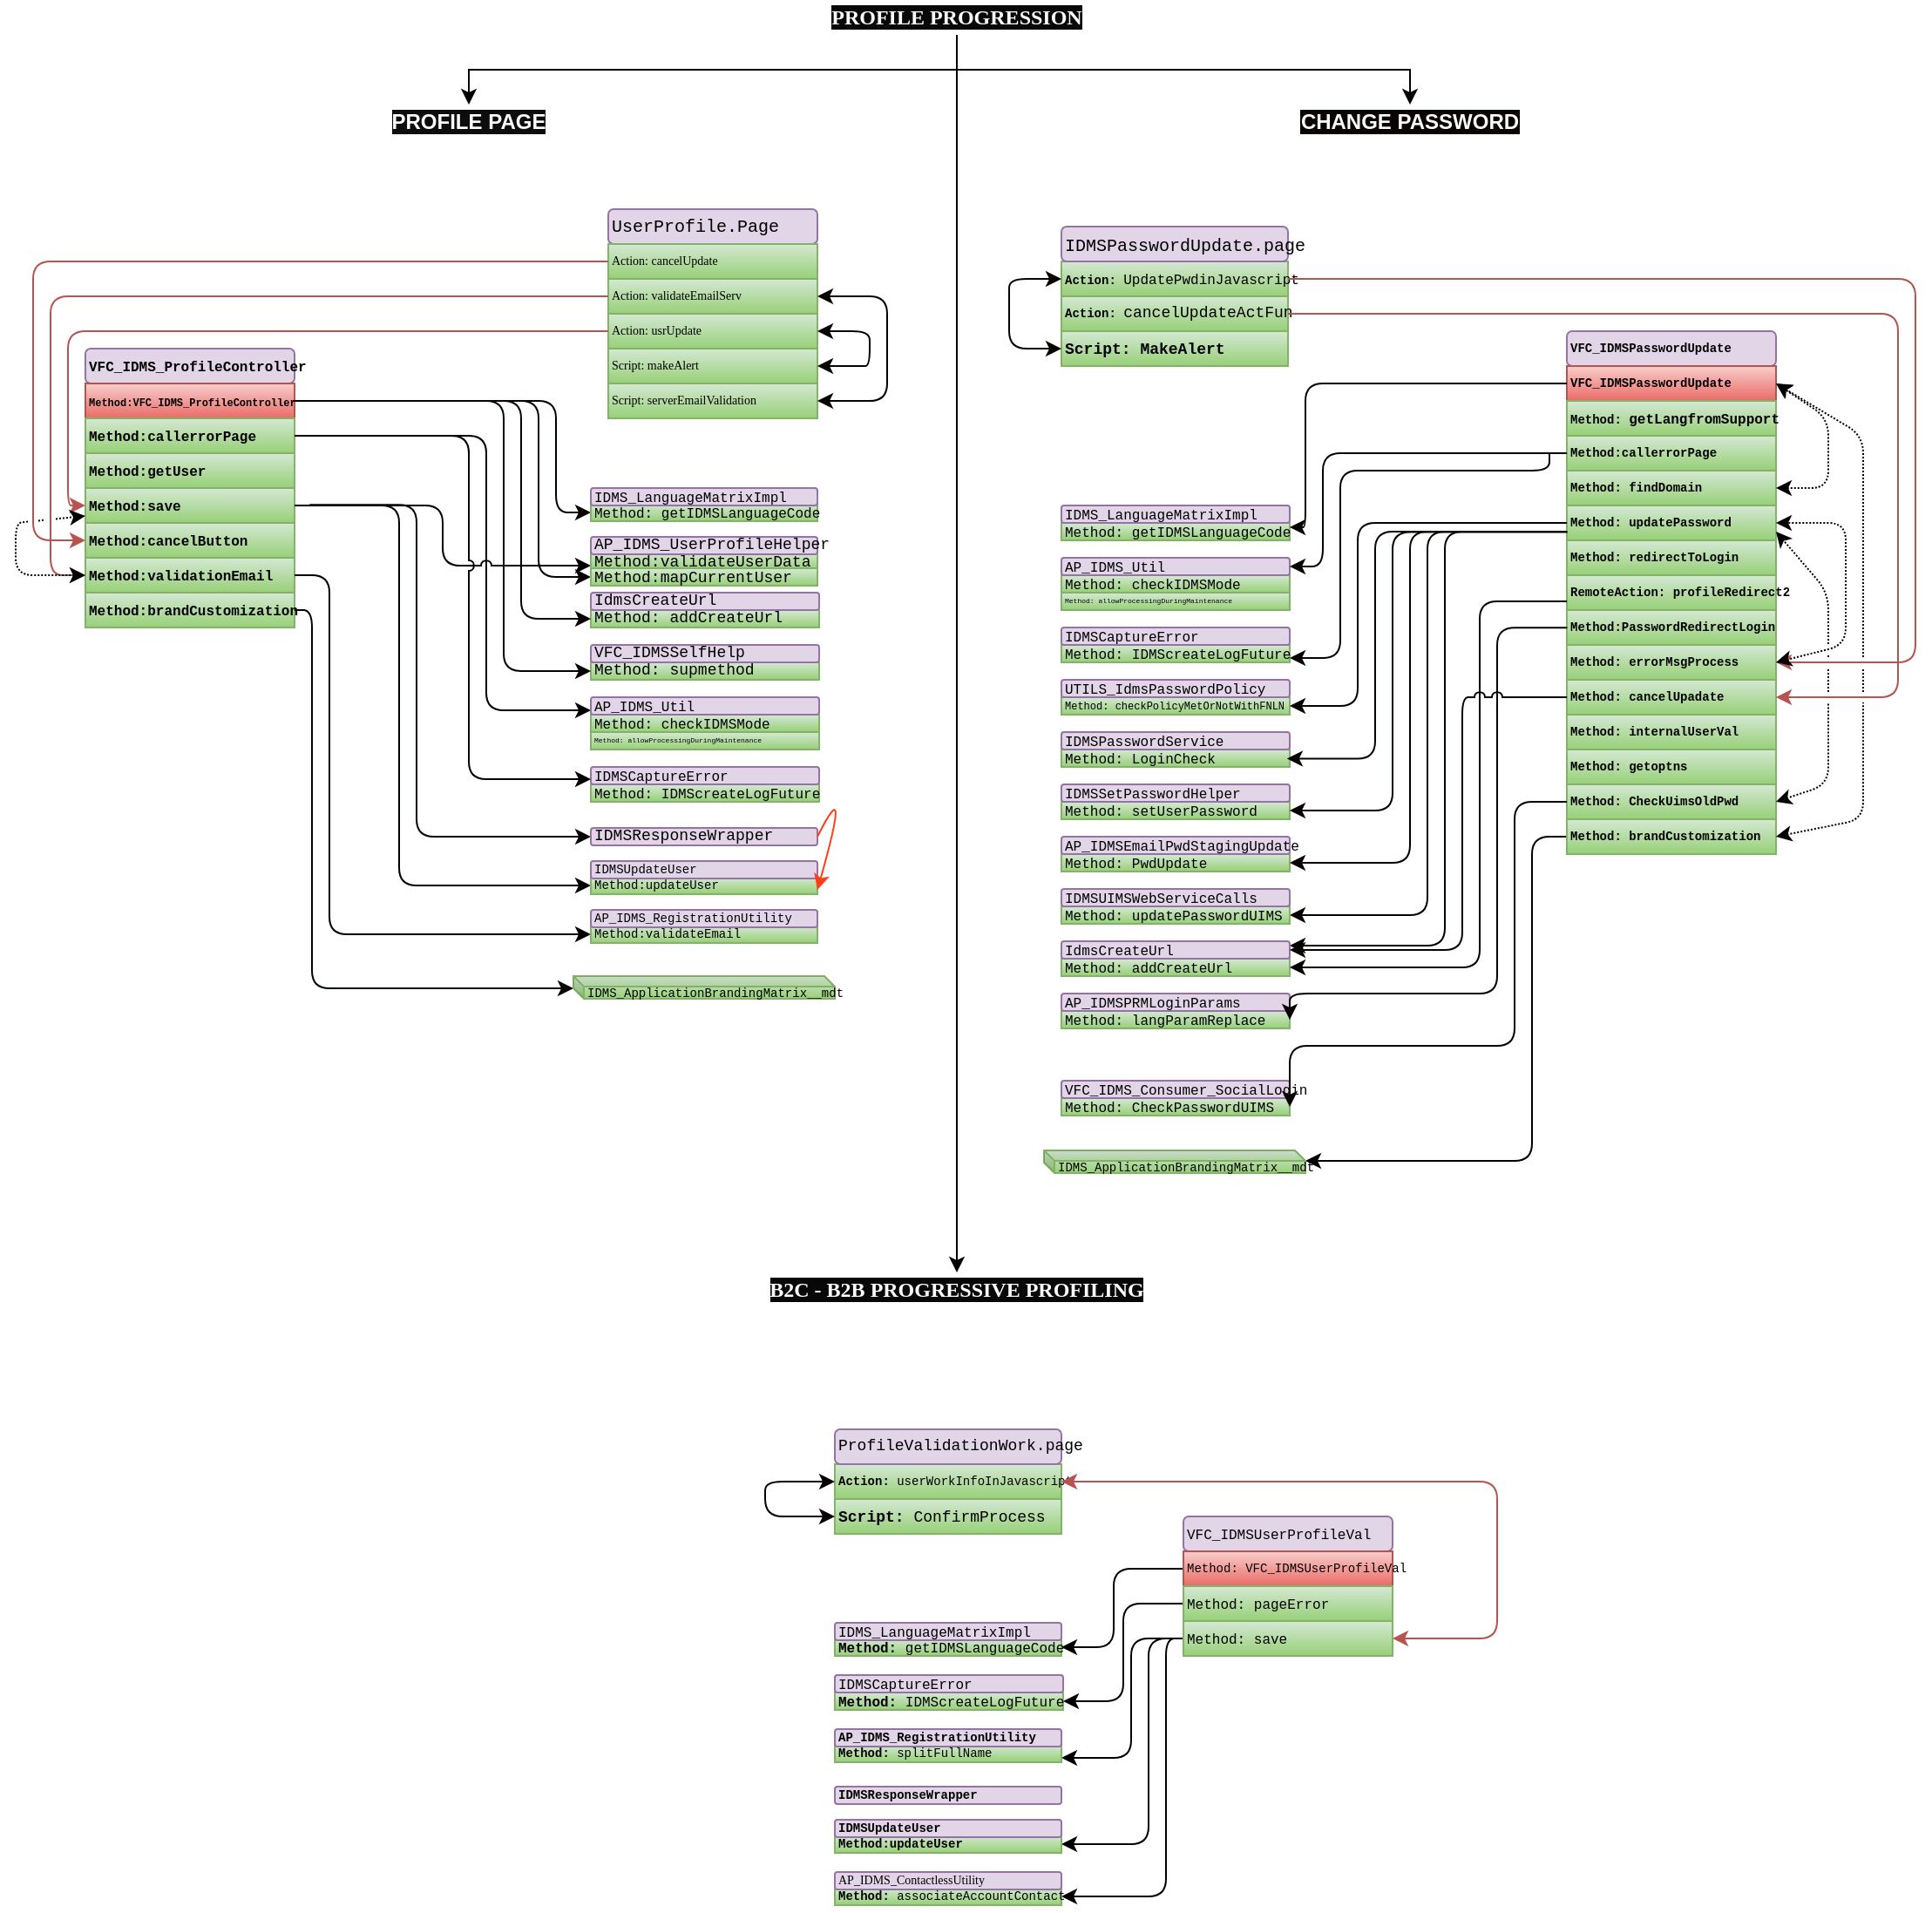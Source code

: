 <mxfile version="12.1.1" type="github" pages="1">
  <diagram id="lFwR9xCJ9hHjlkrv7huP" name="Page-1">
    <mxGraphModel dx="2194" dy="1094" grid="1" gridSize="10" guides="1" tooltips="1" connect="1" arrows="1" fold="1" page="1" pageScale="1" pageWidth="2336" pageHeight="1654" background="none" math="0" shadow="0">
      <root>
        <mxCell id="0"/>
        <mxCell id="1" parent="0"/>
        <mxCell id="T2TZSGgnMwArEX4ejVak-69" value="&lt;div style=&quot;font-family: consolas, &amp;quot;courier new&amp;quot;, monospace; font-size: 8px; line-height: 19px; white-space: pre;&quot;&gt;&lt;span style=&quot;font-size: 8px;&quot;&gt;&lt;font style=&quot;font-size: 8px;&quot;&gt;VFC_IDMS_ProfileController&lt;/font&gt;&lt;/span&gt;&lt;/div&gt;" style="rounded=1;whiteSpace=wrap;html=1;fontSize=8;labelBackgroundColor=none;fillColor=#e1d5e7;strokeColor=#9673a6;align=left;fontStyle=1" parent="1" vertex="1">
          <mxGeometry x="480" y="310" width="120" height="20" as="geometry"/>
        </mxCell>
        <mxCell id="T2TZSGgnMwArEX4ejVak-70" value="&lt;div style=&quot;font-family: &amp;quot;consolas&amp;quot; , &amp;quot;courier new&amp;quot; , monospace ; font-size: 8px ; line-height: 19px ; white-space: pre&quot;&gt;&lt;span style=&quot;font-size: 8px&quot;&gt;Method:getUser&lt;/span&gt;&lt;/div&gt;" style="rounded=0;whiteSpace=wrap;html=1;fontSize=8;labelBackgroundColor=none;fillColor=#d5e8d4;strokeColor=#82b366;gradientColor=#97d077;align=left;fontStyle=1" parent="1" vertex="1">
          <mxGeometry x="480" y="370" width="120" height="20" as="geometry"/>
        </mxCell>
        <mxCell id="T2TZSGgnMwArEX4ejVak-71" value="&lt;font style=&quot;font-size: 6px&quot;&gt;&lt;span style=&quot;font-family: &amp;quot;consolas&amp;quot; , &amp;quot;courier new&amp;quot; , monospace ; white-space: pre&quot;&gt;&lt;font style=&quot;font-size: 6px&quot;&gt;Method:&lt;/font&gt;&lt;/span&gt;&lt;span style=&quot;font-family: &amp;quot;consolas&amp;quot; , &amp;quot;courier new&amp;quot; , monospace ; white-space: pre&quot;&gt;&lt;font style=&quot;font-size: 6px&quot;&gt;VF&lt;/font&gt;C_IDMS_ProfileController&lt;/span&gt;&lt;/font&gt;" style="rounded=0;whiteSpace=wrap;html=1;fontSize=8;labelBackgroundColor=none;fillColor=#f8cecc;strokeColor=#b85450;gradientColor=#ea6b66;align=left;fontStyle=1" parent="1" vertex="1">
          <mxGeometry x="480" y="330" width="120" height="20" as="geometry"/>
        </mxCell>
        <mxCell id="T2TZSGgnMwArEX4ejVak-275" style="edgeStyle=orthogonalEdgeStyle;rounded=1;jumpStyle=arc;orthogonalLoop=1;jettySize=auto;html=1;exitX=1;exitY=0.5;exitDx=0;exitDy=0;entryX=0;entryY=0.75;entryDx=0;entryDy=0;shadow=0;strokeColor=#000000;fontFamily=Lucida Console;fontSize=9;fontColor=#000000;align=left;" parent="1" source="T2TZSGgnMwArEX4ejVak-72" target="T2TZSGgnMwArEX4ejVak-271" edge="1">
          <mxGeometry relative="1" as="geometry">
            <Array as="points">
              <mxPoint x="710" y="360"/>
              <mxPoint x="710" y="517"/>
            </Array>
          </mxGeometry>
        </mxCell>
        <mxCell id="T2TZSGgnMwArEX4ejVak-72" value="&lt;span style=&quot;font-family: &amp;quot;consolas&amp;quot; , &amp;quot;courier new&amp;quot; , monospace ; white-space: pre&quot;&gt;Method:&lt;/span&gt;&lt;span style=&quot;font-family: &amp;quot;consolas&amp;quot; , &amp;quot;courier new&amp;quot; , monospace ; white-space: pre&quot;&gt;callerrorPage&lt;/span&gt;" style="rounded=0;whiteSpace=wrap;html=1;fontSize=8;labelBackgroundColor=none;fillColor=#d5e8d4;strokeColor=#82b366;gradientColor=#97d077;align=left;fontStyle=1" parent="1" vertex="1">
          <mxGeometry x="480" y="350" width="120" height="20" as="geometry"/>
        </mxCell>
        <mxCell id="T2TZSGgnMwArEX4ejVak-277" style="edgeStyle=orthogonalEdgeStyle;rounded=1;jumpStyle=arc;orthogonalLoop=1;jettySize=auto;html=1;exitX=1;exitY=0.5;exitDx=0;exitDy=0;entryX=0;entryY=0.75;entryDx=0;entryDy=0;shadow=0;strokeColor=#000000;fontFamily=Lucida Console;fontSize=9;fontColor=#000000;align=left;fontStyle=0" parent="1" source="T2TZSGgnMwArEX4ejVak-73" target="T2TZSGgnMwArEX4ejVak-254" edge="1">
          <mxGeometry relative="1" as="geometry"/>
        </mxCell>
        <mxCell id="T2TZSGgnMwArEX4ejVak-73" value="&lt;span style=&quot;font-family: &amp;quot;consolas&amp;quot; , &amp;quot;courier new&amp;quot; , monospace ; white-space: pre&quot;&gt;Method:&lt;/span&gt;&lt;span style=&quot;font-family: &amp;quot;consolas&amp;quot; , &amp;quot;courier new&amp;quot; , monospace ; white-space: pre&quot;&gt;save&lt;/span&gt;" style="rounded=0;whiteSpace=wrap;html=1;fontSize=8;labelBackgroundColor=none;fillColor=#d5e8d4;strokeColor=#82b366;gradientColor=#97d077;align=left;fontStyle=1" parent="1" vertex="1">
          <mxGeometry x="480" y="390" width="120" height="20" as="geometry"/>
        </mxCell>
        <mxCell id="T2TZSGgnMwArEX4ejVak-74" value="&lt;div style=&quot;font-family: &amp;quot;consolas&amp;quot; , &amp;quot;courier new&amp;quot; , monospace ; font-size: 8px ; line-height: 19px ; white-space: pre&quot;&gt;&lt;div style=&quot;font-family: &amp;quot;consolas&amp;quot; , &amp;quot;courier new&amp;quot; , monospace ; line-height: 19px ; font-size: 8px&quot;&gt;&lt;span&gt;Method:&lt;/span&gt;&lt;span style=&quot;font-size: 8px&quot;&gt;cancelButton&lt;/span&gt;&lt;/div&gt;&lt;/div&gt;" style="rounded=0;whiteSpace=wrap;html=1;fontSize=8;labelBackgroundColor=none;fillColor=#d5e8d4;strokeColor=#82b366;gradientColor=#97d077;align=left;fontStyle=1" parent="1" vertex="1">
          <mxGeometry x="480" y="410" width="120" height="20" as="geometry"/>
        </mxCell>
        <mxCell id="T2TZSGgnMwArEX4ejVak-75" value="&lt;div style=&quot;font-family: &amp;quot;consolas&amp;quot; , &amp;quot;courier new&amp;quot; , monospace ; font-size: 8px ; line-height: 19px ; white-space: pre&quot;&gt;&lt;div style=&quot;font-family: &amp;quot;consolas&amp;quot; , &amp;quot;courier new&amp;quot; , monospace ; line-height: 19px ; font-size: 8px&quot;&gt;&lt;span&gt;Method:&lt;/span&gt;&lt;span style=&quot;font-size: 8px&quot;&gt;validationEmail&lt;/span&gt;&lt;/div&gt;&lt;/div&gt;" style="rounded=0;whiteSpace=wrap;html=1;fontSize=8;labelBackgroundColor=none;fillColor=#d5e8d4;strokeColor=#82b366;gradientColor=#97d077;align=left;fontStyle=1" parent="1" vertex="1">
          <mxGeometry x="480" y="430" width="120" height="20" as="geometry"/>
        </mxCell>
        <mxCell id="T2TZSGgnMwArEX4ejVak-76" value="&lt;div style=&quot;font-family: &amp;quot;consolas&amp;quot; , &amp;quot;courier new&amp;quot; , monospace ; font-size: 8px ; line-height: 19px ; white-space: pre&quot;&gt;&lt;div style=&quot;font-family: &amp;quot;consolas&amp;quot; , &amp;quot;courier new&amp;quot; , monospace ; line-height: 19px ; font-size: 8px&quot;&gt;&lt;span&gt;Method:&lt;/span&gt;&lt;span style=&quot;font-size: 8px&quot;&gt;brandCustomization&lt;/span&gt;&lt;/div&gt;&lt;/div&gt;" style="rounded=0;whiteSpace=wrap;html=1;fontSize=8;labelBackgroundColor=none;fillColor=#d5e8d4;strokeColor=#82b366;gradientColor=#97d077;align=left;fontStyle=1" parent="1" vertex="1">
          <mxGeometry x="480" y="450" width="120" height="20" as="geometry"/>
        </mxCell>
        <mxCell id="T2TZSGgnMwArEX4ejVak-78" value="" style="edgeStyle=segmentEdgeStyle;endArrow=classic;html=1;fontSize=8;fontColor=#000000;exitX=1;exitY=0.5;exitDx=0;exitDy=0;entryX=0;entryY=0.5;entryDx=0;entryDy=0;fontStyle=0" parent="1" source="T2TZSGgnMwArEX4ejVak-75" target="T2TZSGgnMwArEX4ejVak-77" edge="1">
          <mxGeometry width="50" height="50" relative="1" as="geometry">
            <mxPoint x="570" y="520" as="sourcePoint"/>
            <mxPoint x="610" y="570" as="targetPoint"/>
            <Array as="points">
              <mxPoint x="620" y="440"/>
              <mxPoint x="620" y="646"/>
            </Array>
          </mxGeometry>
        </mxCell>
        <mxCell id="T2TZSGgnMwArEX4ejVak-86" value="" style="edgeStyle=segmentEdgeStyle;endArrow=classic;html=1;fontSize=13;fontColor=#000000;entryX=0;entryY=0.5;entryDx=0;entryDy=0;fontStyle=0" parent="1" target="T2TZSGgnMwArEX4ejVak-83" edge="1">
          <mxGeometry width="50" height="50" relative="1" as="geometry">
            <mxPoint x="600" y="400" as="sourcePoint"/>
            <mxPoint x="650" y="550" as="targetPoint"/>
            <Array as="points">
              <mxPoint x="660" y="400"/>
              <mxPoint x="660" y="618"/>
            </Array>
          </mxGeometry>
        </mxCell>
        <mxCell id="T2TZSGgnMwArEX4ejVak-88" value="" style="edgeStyle=elbowEdgeStyle;elbow=horizontal;endArrow=classic;html=1;strokeColor=#080201;fontSize=13;fontColor=#000000;exitX=1.072;exitY=0.483;exitDx=0;exitDy=0;exitPerimeter=0;entryX=0;entryY=0.5;entryDx=0;entryDy=0;fontStyle=0" parent="1" source="T2TZSGgnMwArEX4ejVak-73" target="T2TZSGgnMwArEX4ejVak-85" edge="1">
          <mxGeometry width="50" height="50" relative="1" as="geometry">
            <mxPoint x="580" y="413.333" as="sourcePoint"/>
            <mxPoint x="650" y="500" as="targetPoint"/>
            <Array as="points">
              <mxPoint x="670" y="540"/>
              <mxPoint x="630" y="290"/>
            </Array>
          </mxGeometry>
        </mxCell>
        <mxCell id="T2TZSGgnMwArEX4ejVak-89" value="" style="edgeStyle=segmentEdgeStyle;endArrow=classic;html=1;strokeColor=#080201;fontSize=13;fontColor=#000000;exitX=1;exitY=0.5;exitDx=0;exitDy=0;entryX=0;entryY=0;entryDx=0;entryDy=7;entryPerimeter=0;fontStyle=0" parent="1" source="T2TZSGgnMwArEX4ejVak-76" target="T2TZSGgnMwArEX4ejVak-80" edge="1">
          <mxGeometry width="50" height="50" relative="1" as="geometry">
            <mxPoint x="550" y="610" as="sourcePoint"/>
            <mxPoint x="620" y="700" as="targetPoint"/>
            <Array as="points">
              <mxPoint x="610" y="460"/>
              <mxPoint x="610" y="677"/>
            </Array>
          </mxGeometry>
        </mxCell>
        <mxCell id="T2TZSGgnMwArEX4ejVak-90" value="&lt;div style=&quot;font-family: consolas, &amp;quot;courier new&amp;quot;, monospace; font-size: 10px; line-height: 19px; white-space: pre;&quot;&gt;&lt;span style=&quot;font-size: 10px;&quot;&gt;&lt;font style=&quot;font-size: 10px;&quot;&gt;UserProfile.Page&lt;/font&gt;&lt;/span&gt;&lt;/div&gt;" style="rounded=1;whiteSpace=wrap;html=1;fontSize=10;labelBackgroundColor=none;fillColor=#e1d5e7;strokeColor=#9673a6;align=left;fontColor=#000000;" parent="1" vertex="1">
          <mxGeometry x="780" y="230" width="120" height="20" as="geometry"/>
        </mxCell>
        <mxCell id="T2TZSGgnMwArEX4ejVak-91" value="&lt;div style=&quot;font-size: 7px ; line-height: 19px ; white-space: pre&quot;&gt;&lt;div style=&quot;font-size: 7px ; line-height: 19px&quot;&gt;&lt;span style=&quot;font-size: 7px&quot;&gt;Action: &lt;/span&gt;&lt;span style=&quot;font-size: 7px&quot;&gt;usrUpdate&lt;/span&gt;&lt;/div&gt;&lt;/div&gt;" style="rounded=0;whiteSpace=wrap;html=1;fontSize=7;labelBackgroundColor=none;fillColor=#d5e8d4;strokeColor=#82b366;gradientColor=#97d077;align=left;fontColor=#000000;fontFamily=Lucida Console;" parent="1" vertex="1">
          <mxGeometry x="780" y="290" width="120" height="20" as="geometry"/>
        </mxCell>
        <mxCell id="T2TZSGgnMwArEX4ejVak-92" value="&lt;font style=&quot;font-size: 7px;&quot;&gt;&lt;span style=&quot;font-size: 7px; white-space: pre;&quot;&gt;Action: &lt;/span&gt;&lt;/font&gt;&lt;span style=&quot;font-size: 7px; white-space: pre;&quot;&gt;cancelUpdate&lt;/span&gt;" style="rounded=0;whiteSpace=wrap;html=1;fontSize=7;labelBackgroundColor=none;fillColor=#d5e8d4;strokeColor=#82b366;gradientColor=#97d077;align=left;fontFamily=Lucida Console;" parent="1" vertex="1">
          <mxGeometry x="780" y="250" width="120" height="20" as="geometry"/>
        </mxCell>
        <mxCell id="T2TZSGgnMwArEX4ejVak-93" value="&lt;span style=&quot;white-space: pre ; font-size: 7px&quot;&gt;Action: &lt;/span&gt;&lt;span style=&quot;white-space: pre ; font-size: 7px&quot;&gt;validateEmailServ&lt;/span&gt;" style="rounded=0;whiteSpace=wrap;html=1;fontSize=7;labelBackgroundColor=none;fillColor=#d5e8d4;strokeColor=#82b366;gradientColor=#97d077;align=left;fontColor=#000000;fontFamily=Lucida Console;" parent="1" vertex="1">
          <mxGeometry x="780" y="270" width="120" height="20" as="geometry"/>
        </mxCell>
        <mxCell id="T2TZSGgnMwArEX4ejVak-94" value="&lt;span style=&quot;white-space: pre ; font-size: 7px&quot;&gt;Script: serverEmailValidation&lt;/span&gt;" style="rounded=0;whiteSpace=wrap;html=1;fontSize=7;labelBackgroundColor=none;fillColor=#d5e8d4;strokeColor=#82b366;gradientColor=#97d077;align=left;fontColor=#000000;fontFamily=Lucida Console;" parent="1" vertex="1">
          <mxGeometry x="780" y="330" width="120" height="20" as="geometry"/>
        </mxCell>
        <mxCell id="T2TZSGgnMwArEX4ejVak-95" value="&lt;div style=&quot;font-size: 7px; line-height: 19px; white-space: pre;&quot;&gt;&lt;div style=&quot;font-size: 7px; line-height: 19px;&quot;&gt;&lt;span style=&quot;font-size: 7px; white-space: nowrap;&quot;&gt;Script: makeAlert&lt;/span&gt;&lt;br style=&quot;font-size: 7px;&quot;&gt;&lt;/div&gt;&lt;/div&gt;" style="rounded=0;whiteSpace=wrap;html=1;fontSize=7;labelBackgroundColor=none;fillColor=#d5e8d4;strokeColor=#82b366;gradientColor=#97d077;align=left;fontColor=#000000;fontFamily=Lucida Console;" parent="1" vertex="1">
          <mxGeometry x="780" y="310" width="120" height="20" as="geometry"/>
        </mxCell>
        <mxCell id="T2TZSGgnMwArEX4ejVak-96" value="" style="edgeStyle=segmentEdgeStyle;endArrow=classic;html=1;strokeColor=#b85450;fontFamily=Lucida Console;fontSize=7;fontColor=#000000;exitX=0;exitY=0.5;exitDx=0;exitDy=0;gradientColor=#ea6b66;fillColor=#f8cecc;" parent="1" source="T2TZSGgnMwArEX4ejVak-92" edge="1">
          <mxGeometry width="50" height="50" relative="1" as="geometry">
            <mxPoint x="570" y="410" as="sourcePoint"/>
            <mxPoint x="480" y="420" as="targetPoint"/>
            <Array as="points">
              <mxPoint x="450" y="260"/>
              <mxPoint x="450" y="420"/>
            </Array>
          </mxGeometry>
        </mxCell>
        <mxCell id="T2TZSGgnMwArEX4ejVak-97" value="" style="edgeStyle=segmentEdgeStyle;endArrow=classic;html=1;strokeColor=#b85450;fontFamily=Lucida Console;fontSize=7;fontColor=#000000;exitX=0;exitY=0.5;exitDx=0;exitDy=0;entryX=0;entryY=0.5;entryDx=0;entryDy=0;gradientColor=#ea6b66;fillColor=#f8cecc;" parent="1" source="T2TZSGgnMwArEX4ejVak-91" target="T2TZSGgnMwArEX4ejVak-73" edge="1">
          <mxGeometry width="50" height="50" relative="1" as="geometry">
            <mxPoint x="660" y="380" as="sourcePoint"/>
            <mxPoint x="600" y="459.931" as="targetPoint"/>
            <Array as="points">
              <mxPoint x="470" y="300"/>
              <mxPoint x="470" y="400"/>
            </Array>
          </mxGeometry>
        </mxCell>
        <mxCell id="T2TZSGgnMwArEX4ejVak-98" value="" style="endArrow=classic;startArrow=classic;html=1;strokeColor=#080201;fontFamily=Lucida Console;fontSize=7;fontColor=#000000;exitX=1;exitY=0.5;exitDx=0;exitDy=0;entryX=1;entryY=0.5;entryDx=0;entryDy=0;" parent="1" source="T2TZSGgnMwArEX4ejVak-94" target="T2TZSGgnMwArEX4ejVak-93" edge="1">
          <mxGeometry width="50" height="50" relative="1" as="geometry">
            <mxPoint x="950" y="335" as="sourcePoint"/>
            <mxPoint x="1000" y="285" as="targetPoint"/>
            <Array as="points">
              <mxPoint x="940" y="340"/>
              <mxPoint x="940" y="280"/>
            </Array>
          </mxGeometry>
        </mxCell>
        <mxCell id="T2TZSGgnMwArEX4ejVak-99" value="" style="endArrow=classic;startArrow=classic;html=1;strokeColor=#080201;fontFamily=Lucida Console;fontSize=7;fontColor=#000000;exitX=1;exitY=0.5;exitDx=0;exitDy=0;entryX=1;entryY=0.5;entryDx=0;entryDy=0;" parent="1" source="T2TZSGgnMwArEX4ejVak-95" target="T2TZSGgnMwArEX4ejVak-91" edge="1">
          <mxGeometry width="50" height="50" relative="1" as="geometry">
            <mxPoint x="910" y="350" as="sourcePoint"/>
            <mxPoint x="910" y="290.0" as="targetPoint"/>
            <Array as="points">
              <mxPoint x="920" y="320"/>
              <mxPoint x="930" y="320"/>
              <mxPoint x="930" y="300"/>
            </Array>
          </mxGeometry>
        </mxCell>
        <mxCell id="T2TZSGgnMwArEX4ejVak-100" value="" style="edgeStyle=segmentEdgeStyle;endArrow=classic;html=1;strokeColor=#b85450;fontFamily=Lucida Console;fontSize=7;fontColor=#000000;exitX=0;exitY=0.5;exitDx=0;exitDy=0;gradientColor=#ea6b66;fillColor=#f8cecc;" parent="1" source="T2TZSGgnMwArEX4ejVak-93" edge="1">
          <mxGeometry width="50" height="50" relative="1" as="geometry">
            <mxPoint x="660" y="360" as="sourcePoint"/>
            <mxPoint x="480" y="440" as="targetPoint"/>
            <Array as="points">
              <mxPoint x="460" y="280"/>
              <mxPoint x="460" y="440"/>
            </Array>
          </mxGeometry>
        </mxCell>
        <mxCell id="T2TZSGgnMwArEX4ejVak-140" value="" style="edgeStyle=elbowEdgeStyle;elbow=horizontal;endArrow=classic;html=1;strokeColor=#080201;fontSize=13;fontColor=#000000;entryX=0;entryY=0.5;entryDx=0;entryDy=0;" parent="1" target="T2TZSGgnMwArEX4ejVak-137" edge="1">
          <mxGeometry width="50" height="50" relative="1" as="geometry">
            <mxPoint x="599" y="340" as="sourcePoint"/>
            <mxPoint x="640" y="440" as="targetPoint"/>
            <Array as="points">
              <mxPoint x="750" y="380"/>
              <mxPoint x="620" y="380"/>
              <mxPoint x="640" y="410"/>
              <mxPoint x="620" y="230"/>
            </Array>
          </mxGeometry>
        </mxCell>
        <mxCell id="T2TZSGgnMwArEX4ejVak-151" value="&lt;span style=&quot;font-family: &amp;quot;helvetica&amp;quot; , &amp;quot;arial&amp;quot; , sans-serif ; font-size: 0px&quot;&gt;%3CmxGraphModel%3E%3Croot%3E%3CmxCell%20id%3D%220%22%2F%3E%3CmxCell%20id%3D%221%22%20parent%3D%220%22%2F%3E%3CmxCell%20id%3D%222%22%20value%3D%22%26lt%3Bfont%20face%3D%26quot%3Bconsolas%2C%20courier%20new%2C%20monospace%26quot%3B%26gt%3B%26lt%3Bspan%20style%3D%26quot%3Bwhite-space%3A%20pre%26quot%3B%26gt%3BAction%3A%20%26lt%3B%2Fspan%26gt%3B%26lt%3B%2Ffont%26gt%3B%26lt%3Bspan%20style%3D%26quot%3Bfont-family%3A%20consolas%2C%20%26amp%3Bquot%3Bcourier%20new%26amp%3Bquot%3B%2C%20monospace%3B%20font-size%3A%208px%3B%20font-weight%3A%20normal%3B%20white-space%3A%20pre%3B%26quot%3B%26gt%3BUpdatePwdinJavascript%26lt%3B%2Fspan%26gt%3B%22%20style%3D%22rounded%3D0%3BwhiteSpace%3Dwrap%3Bhtml%3D1%3BfontSize%3D7%3BlabelBackgroundColor%3Dnone%3BfillColor%3D%23d5e8d4%3BstrokeColor%3D%2382b366%3BgradientColor%3D%2397d077%3Balign%3Dleft%3BfontColor%3D%23000000%3BfontStyle%3D1%3B%22%20vertex%3D%221%22%20parent%3D%221%22%3E%3CmxGeometry%20x%3D%22440%22%20y%3D%22150%22%20width%3D%22130%22%20height%3D%2220%22%20as%3D%22geometry%22%2F%3E%3C%2FmxCell%3E%3CmxCell%20id%3D%223%22%20value%3D%22%26lt%3Bdiv%20style%3D%26quot%3Bfont-family%3A%20%26amp%3Bquot%3Bconsolas%26amp%3Bquot%3B%20%2C%20%26amp%3Bquot%3Bcourier%20new%26amp%3Bquot%3B%20%2C%20monospace%20%3B%20font-size%3A%207px%20%3B%20line-height%3A%2019px%20%3B%20white-space%3A%20pre%26quot%3B%26gt%3B%26lt%3Bdiv%20style%3D%26quot%3Bfont-family%3A%20%26amp%3Bquot%3Bconsolas%26amp%3Bquot%3B%20%2C%20%26amp%3Bquot%3Bcourier%20new%26amp%3Bquot%3B%20%2C%20monospace%20%3B%20font-size%3A%207px%20%3B%20line-height%3A%2019px%26quot%3B%26gt%3B%26lt%3Bdiv%20style%3D%26quot%3Bfont-family%3A%20%26amp%3Bquot%3Bconsolas%26amp%3Bquot%3B%20%2C%20%26amp%3Bquot%3Bcourier%20new%26amp%3Bquot%3B%20%2C%20monospace%20%3B%20line-height%3A%2019px%20%3B%20font-size%3A%207px%26quot%3B%26gt%3B%26lt%3Bdiv%20style%3D%26quot%3Bfont-family%3A%20%26amp%3Bquot%3Bconsolas%26amp%3Bquot%3B%20%2C%20%26amp%3Bquot%3Bcourier%20new%26amp%3Bquot%3B%20%2C%20monospace%20%3B%20line-height%3A%2019px%20%3B%20font-size%3A%207px%26quot%3B%26gt%3B%26lt%3Bdiv%20style%3D%26quot%3Bfont-family%3A%20consolas%2C%20%26amp%3Bquot%3Bcourier%20new%26amp%3Bquot%3B%2C%20monospace%3B%20font-weight%3A%20normal%3B%20font-size%3A%2014px%3B%20line-height%3A%2019px%3B%26quot%3B%26gt%3B%26lt%3Bspan%20style%3D%26quot%3Bfont-size%3A%2010px%3B%26quot%3B%26gt%3BIDMSPasswordUpdate.page%26lt%3B%2Fspan%26gt%3B%26lt%3B%2Fdiv%26gt%3B%26lt%3B%2Fdiv%26gt%3B%26lt%3B%2Fdiv%26gt%3B%26lt%3B%2Fdiv%26gt%3B%26lt%3B%2Fdiv%26gt%3B%22%20style%3D%22rounded%3D1%3BwhiteSpace%3Dwrap%3Bhtml%3D1%3BfontSize%3D7%3BlabelBackgroundColor%3Dnone%3BfillColor%3D%23e1d5e7%3BstrokeColor%3D%239673a6%3Balign%3Dleft%3BfontColor%3D%23000000%3BfontStyle%3D1%3B%22%20vertex%3D%221%22%20parent%3D%221%22%3E%3CmxGeometry%20x%3D%22440%22%20y%3D%22130%22%20width%3D%22130%22%20height%3D%2220%22%20as%3D%22geometry%22%2F%3E%3C%2FmxCell%3E%3CmxCell%20id%3D%224%22%20value%3D%22%26lt%3Bfont%20face%3D%26quot%3Bconsolas%2C%20courier%20new%2C%20monospace%26quot%3B%26gt%3B%26lt%3Bspan%20style%3D%26quot%3Bwhite-space%3A%20pre%26quot%3B%26gt%3BAction%3A%20%26lt%3B%2Fspan%26gt%3B%26lt%3B%2Ffont%26gt%3B%26lt%3Bspan%20style%3D%26quot%3Bfont-family%3A%20consolas%2C%20%26amp%3Bquot%3Bcourier%20new%26amp%3Bquot%3B%2C%20monospace%3B%20font-size%3A%209px%3B%20font-weight%3A%20normal%3B%20white-space%3A%20pre%3B%26quot%3B%26gt%3BcancelUpdateActFun%26lt%3B%2Fspan%26gt%3B%22%20style%3D%22rounded%3D0%3BwhiteSpace%3Dwrap%3Bhtml%3D1%3BfontSize%3D7%3BlabelBackgroundColor%3Dnone%3BfillColor%3D%23d5e8d4%3BstrokeColor%3D%2382b366%3BgradientColor%3D%2397d077%3Balign%3Dleft%3BfontColor%3D%23000000%3BfontStyle%3D1%3B%22%20vertex%3D%221%22%20parent%3D%221%22%3E%3CmxGeometry%20x%3D%22440%22%20y%3D%22170%22%20width%3D%22130%22%20height%3D%2220%22%20as%3D%22geometry%22%2F%3E%3C%2FmxCell%3E%3CmxCell%20id%3D%225%22%20value%3D%22%26lt%3Bfont%20face%3D%26quot%3Bconsolas%2C%20courier%20new%2C%20monospace%26quot%3B%20size%3D%26quot%3B1%26quot%3B%26gt%3B%26lt%3Bspan%20style%3D%26quot%3Bwhite-space%3A%20pre%20%3B%20font-size%3A%209px%26quot%3B%26gt%3BScript%3A%20MakeAlert%26lt%3B%2Fspan%26gt%3B%26lt%3B%2Ffont%26gt%3B%22%20style%3D%22rounded%3D0%3BwhiteSpace%3Dwrap%3Bhtml%3D1%3BfontSize%3D7%3BlabelBackgroundColor%3Dnone%3BfillColor%3D%23d5e8d4%3BstrokeColor%3D%2382b366%3BgradientColor%3D%2397d077%3Balign%3Dleft%3BfontColor%3D%23000000%3BfontStyle%3D1%3B%22%20vertex%3D%221%22%20parent%3D%221%22%3E%3CmxGeometry%20x%3D%22440%22%20y%3D%22190%22%20width%3D%22130%22%20height%3D%2220%22%20as%3D%22geometry%22%2F%3E%3C%2FmxCell%3E%3CmxCell%20id%3D%226%22%20value%3D%22%22%20style%3D%22endArrow%3Dclassic%3BstartArrow%3Dclassic%3Bhtml%3D1%3BstrokeColor%3D%23080201%3BfontFamily%3DLucida%20Console%3BfontSize%3D7%3BfontColor%3D%23000000%3BexitX%3D0%3BexitY%3D0.5%3BexitDx%3D0%3BexitDy%3D0%3BentryX%3D0%3BentryY%3D0.5%3BentryDx%3D0%3BentryDy%3D0%3B%22%20edge%3D%221%22%20source%3D%225%22%20target%3D%222%22%20parent%3D%221%22%3E%3CmxGeometry%20width%3D%2250%22%20height%3D%2250%22%20relative%3D%221%22%20as%3D%22geometry%22%3E%3CmxPoint%20x%3D%22380%22%20y%3D%22200%22%20as%3D%22sourcePoint%22%2F%3E%3CmxPoint%20x%3D%22380%22%20y%3D%22160%22%20as%3D%22targetPoint%22%2F%3E%3CArray%20as%3D%22points%22%3E%3CmxPoint%20x%3D%22410%22%20y%3D%22200%22%2F%3E%3CmxPoint%20x%3D%22410%22%20y%3D%22180%22%2F%3E%3CmxPoint%20x%3D%22410%22%20y%3D%22160%22%2F%3E%3C%2FArray%3E%3C%2FmxGeometry%3E%3C%2FmxCell%3E%3CmxCell%20id%3D%227%22%20value%3D%22%26lt%3Bdiv%20style%3D%26quot%3Bfont-family%3A%20consolas%2C%20%26amp%3Bquot%3Bcourier%20new%26amp%3Bquot%3B%2C%20monospace%3B%20font-size%3A%207px%3B%20line-height%3A%2019px%3B%20white-space%3A%20pre%3B%26quot%3B%26gt%3B%26lt%3Bdiv%20style%3D%26quot%3Bfont-family%3A%20consolas%2C%20%26amp%3Bquot%3Bcourier%20new%26amp%3Bquot%3B%2C%20monospace%3B%20font-size%3A%207px%3B%20line-height%3A%2019px%3B%26quot%3B%26gt%3B%26lt%3Bspan%20style%3D%26quot%3Bfont-size%3A%207px%3B%26quot%3B%26gt%3BVFC_IDMSPasswordUpdate%26lt%3B%2Fspan%26gt%3B%26lt%3B%2Fdiv%26gt%3B%26lt%3B%2Fdiv%26gt%3B%22%20style%3D%22rounded%3D1%3BwhiteSpace%3Dwrap%3Bhtml%3D1%3BfontSize%3D7%3BlabelBackgroundColor%3Dnone%3BfillColor%3D%23e1d5e7%3BstrokeColor%3D%239673a6%3Balign%3Dleft%3BfontColor%3D%23000000%3BfontStyle%3D1%22%20vertex%3D%221%22%20parent%3D%221%22%3E%3CmxGeometry%20x%3D%22630%22%20y%3D%22210%22%20width%3D%22120%22%20height%3D%2220%22%20as%3D%22geometry%22%2F%3E%3C%2FmxCell%3E%3CmxCell%20id%3D%228%22%20value%3D%22%26lt%3Bdiv%20style%3D%26quot%3Bfont-family%3A%20consolas%2C%20%26amp%3Bquot%3Bcourier%20new%26amp%3Bquot%3B%2C%20monospace%3B%20font-size%3A%207px%3B%20line-height%3A%2019px%3B%20white-space%3A%20pre%3B%26quot%3B%26gt%3B%26lt%3Bspan%20style%3D%26quot%3Bfont-size%3A%207px%3B%26quot%3B%26gt%3BMethod%3A%20%26lt%3B%2Fspan%26gt%3B%26lt%3Bspan%20style%3D%26quot%3Bfont-family%3A%20consolas%2C%20%26amp%3Bquot%3Bcourier%20new%26amp%3Bquot%3B%2C%20monospace%3B%20font-size%3A%207px%3B%26quot%3B%26gt%3BfindDomain%26lt%3B%2Fspan%26gt%3B%26lt%3B%2Fdiv%26gt%3B%22%20style%3D%22rounded%3D0%3BwhiteSpace%3Dwrap%3Bhtml%3D1%3BfontSize%3D7%3BlabelBackgroundColor%3Dnone%3BfillColor%3D%23d5e8d4%3BstrokeColor%3D%2382b366%3BgradientColor%3D%2397d077%3Balign%3Dleft%3BfontColor%3D%23000000%3BfontStyle%3D1%22%20vertex%3D%221%22%20parent%3D%221%22%3E%3CmxGeometry%20x%3D%22630%22%20y%3D%22270%22%20width%3D%22120%22%20height%3D%2220%22%20as%3D%22geometry%22%2F%3E%3C%2FmxCell%3E%3CmxCell%20id%3D%229%22%20value%3D%22%26lt%3Bdiv%20style%3D%26quot%3Bfont-family%3A%20consolas%2C%20%26amp%3Bquot%3Bcourier%20new%26amp%3Bquot%3B%2C%20monospace%3B%20font-size%3A%207px%3B%20line-height%3A%2019px%3B%20white-space%3A%20pre%3B%26quot%3B%26gt%3B%26lt%3Bspan%20style%3D%26quot%3Bfont-size%3A%207px%3B%26quot%3B%26gt%3BVFC_IDMSPasswordUpdate%26lt%3B%2Fspan%26gt%3B%26lt%3B%2Fdiv%26gt%3B%22%20style%3D%22rounded%3D0%3BwhiteSpace%3Dwrap%3Bhtml%3D1%3BfontSize%3D7%3BlabelBackgroundColor%3Dnone%3BfillColor%3D%23f8cecc%3BstrokeColor%3D%23b85450%3BgradientColor%3D%23ea6b66%3Balign%3Dleft%3BfontColor%3D%23000000%3BfontStyle%3D1%22%20vertex%3D%221%22%20parent%3D%221%22%3E%3CmxGeometry%20x%3D%22630%22%20y%3D%22230%22%20width%3D%22120%22%20height%3D%2220%22%20as%3D%22geometry%22%2F%3E%3C%2FmxCell%3E%3CmxCell%20id%3D%2210%22%20value%3D%22%26lt%3Bspan%20style%3D%26quot%3Bfont-family%3A%20consolas%2C%20%26amp%3Bquot%3Bcourier%20new%26amp%3Bquot%3B%2C%20monospace%3B%20white-space%3A%20pre%3B%20font-size%3A%207px%3B%26quot%3B%26gt%3BMethod%3A%26lt%3B%2Fspan%26gt%3B%26lt%3Bspan%20style%3D%26quot%3Bfont-family%3A%20consolas%2C%20%26amp%3Bquot%3Bcourier%20new%26amp%3Bquot%3B%2C%20monospace%3B%20white-space%3A%20pre%3B%20font-size%3A%207px%3B%26quot%3B%26gt%3BcallerrorPage%26lt%3B%2Fspan%26gt%3B%22%20style%3D%22rounded%3D0%3BwhiteSpace%3Dwrap%3Bhtml%3D1%3BfontSize%3D7%3BlabelBackgroundColor%3Dnone%3BfillColor%3D%23d5e8d4%3BstrokeColor%3D%2382b366%3BgradientColor%3D%2397d077%3Balign%3Dleft%3BfontColor%3D%23000000%3BfontStyle%3D1%22%20vertex%3D%221%22%20parent%3D%221%22%3E%3CmxGeometry%20x%3D%22630%22%20y%3D%22250%22%20width%3D%22120%22%20height%3D%2220%22%20as%3D%22geometry%22%2F%3E%3C%2FmxCell%3E%3CmxCell%20id%3D%2211%22%20value%3D%22%26lt%3Bspan%20style%3D%26quot%3Bfont-family%3A%20consolas%2C%20%26amp%3Bquot%3Bcourier%20new%26amp%3Bquot%3B%2C%20monospace%3B%20white-space%3A%20pre%3B%20font-size%3A%207px%3B%26quot%3B%26gt%3BMethod%3A%20%26lt%3B%2Fspan%26gt%3B%26lt%3Bspan%20style%3D%26quot%3Bfont-family%3A%20consolas%2C%20%26amp%3Bquot%3Bcourier%20new%26amp%3Bquot%3B%2C%20monospace%3B%20font-size%3A%207px%3B%20white-space%3A%20pre%3B%26quot%3B%26gt%3BupdatePassword%26lt%3B%2Fspan%26gt%3B%22%20style%3D%22rounded%3D0%3BwhiteSpace%3Dwrap%3Bhtml%3D1%3BfontSize%3D7%3BlabelBackgroundColor%3Dnone%3BfillColor%3D%23d5e8d4%3BstrokeColor%3D%2382b366%3BgradientColor%3D%2397d077%3Balign%3Dleft%3BfontColor%3D%23000000%3BfontStyle%3D1%22%20vertex%3D%221%22%20parent%3D%221%22%3E%3CmxGeometry%20x%3D%22630%22%20y%3D%22290%22%20width%3D%22120%22%20height%3D%2220%22%20as%3D%22geometry%22%2F%3E%3C%2FmxCell%3E%3CmxCell%20id%3D%2212%22%20value%3D%22%26lt%3Bdiv%20style%3D%26quot%3Bfont-family%3A%20consolas%2C%20%26amp%3Bquot%3Bcourier%20new%26amp%3Bquot%3B%2C%20monospace%3B%20font-size%3A%207px%3B%20line-height%3A%2019px%3B%20white-space%3A%20pre%3B%26quot%3B%26gt%3B%26lt%3Bdiv%20style%3D%26quot%3Bfont-family%3A%20consolas%2C%20%26amp%3Bquot%3Bcourier%20new%26amp%3Bquot%3B%2C%20monospace%3B%20line-height%3A%2019px%3B%20font-size%3A%207px%3B%26quot%3B%26gt%3B%26lt%3Bspan%20style%3D%26quot%3Bfont-size%3A%207px%3B%26quot%3B%26gt%3BMethod%3A%20%26lt%3B%2Fspan%26gt%3B%26lt%3Bspan%20style%3D%26quot%3Bfont-family%3A%20consolas%2C%20%26amp%3Bquot%3Bcourier%20new%26amp%3Bquot%3B%2C%20monospace%3B%20font-size%3A%207px%3B%26quot%3B%26gt%3BredirectToLogin%26lt%3B%2Fspan%26gt%3B%26lt%3B%2Fdiv%26gt%3B%26lt%3B%2Fdiv%26gt%3B%22%20style%3D%22rounded%3D0%3BwhiteSpace%3Dwrap%3Bhtml%3D1%3BfontSize%3D7%3BlabelBackgroundColor%3Dnone%3BfillColor%3D%23d5e8d4%3BstrokeColor%3D%2382b366%3BgradientColor%3D%2397d077%3Balign%3Dleft%3BfontColor%3D%23000000%3BfontStyle%3D1%22%20vertex%3D%221%22%20parent%3D%221%22%3E%3CmxGeometry%20x%3D%22630%22%20y%3D%22310%22%20width%3D%22120%22%20height%3D%2220%22%20as%3D%22geometry%22%2F%3E%3C%2FmxCell%3E%3CmxCell%20id%3D%2213%22%20value%3D%22%26lt%3Bdiv%20style%3D%26quot%3Bfont-family%3A%20consolas%2C%20%26amp%3Bquot%3Bcourier%20new%26amp%3Bquot%3B%2C%20monospace%3B%20font-size%3A%207px%3B%20line-height%3A%2019px%3B%20white-space%3A%20pre%3B%26quot%3B%26gt%3B%26lt%3Bdiv%20style%3D%26quot%3Bfont-family%3A%20consolas%2C%20%26amp%3Bquot%3Bcourier%20new%26amp%3Bquot%3B%2C%20monospace%3B%20line-height%3A%2019px%3B%20font-size%3A%207px%3B%26quot%3B%26gt%3B%26lt%3Bspan%20style%3D%26quot%3Bfont-size%3A%207px%3B%26quot%3B%26gt%3BRemoteAction%3A%20%26lt%3B%2Fspan%26gt%3B%26lt%3Bspan%20style%3D%26quot%3Bfont-family%3A%20consolas%2C%20%26amp%3Bquot%3Bcourier%20new%26amp%3Bquot%3B%2C%20monospace%3B%20font-size%3A%207px%3B%26quot%3B%26gt%3BprofileRedirect2%26lt%3B%2Fspan%26gt%3B%26lt%3B%2Fdiv%26gt%3B%26lt%3B%2Fdiv%26gt%3B%22%20style%3D%22rounded%3D0%3BwhiteSpace%3Dwrap%3Bhtml%3D1%3BfontSize%3D7%3BlabelBackgroundColor%3Dnone%3BfillColor%3D%23d5e8d4%3BstrokeColor%3D%2382b366%3BgradientColor%3D%2397d077%3Balign%3Dleft%3BfontColor%3D%23000000%3BfontStyle%3D1%22%20vertex%3D%221%22%20parent%3D%221%22%3E%3CmxGeometry%20x%3D%22630%22%20y%3D%22330%22%20width%3D%22120%22%20height%3D%2220%22%20as%3D%22geometry%22%2F%3E%3C%2FmxCell%3E%3CmxCell%20id%3D%2214%22%20value%3D%22%26lt%3Bdiv%20style%3D%26quot%3Bfont-family%3A%20consolas%2C%20%26amp%3Bquot%3Bcourier%20new%26amp%3Bquot%3B%2C%20monospace%3B%20font-size%3A%207px%3B%20line-height%3A%2019px%3B%20white-space%3A%20pre%3B%26quot%3B%26gt%3B%26lt%3Bdiv%20style%3D%26quot%3Bfont-family%3A%20consolas%2C%20%26amp%3Bquot%3Bcourier%20new%26amp%3Bquot%3B%2C%20monospace%3B%20line-height%3A%2019px%3B%20font-size%3A%207px%3B%26quot%3B%26gt%3B%26lt%3Bspan%20style%3D%26quot%3Bfont-size%3A%207px%3B%26quot%3B%26gt%3BMethod%3A%26lt%3B%2Fspan%26gt%3B%26lt%3Bspan%20style%3D%26quot%3Bfont-family%3A%20consolas%2C%20%26amp%3Bquot%3Bcourier%20new%26amp%3Bquot%3B%2C%20monospace%3B%20font-size%3A%207px%3B%26quot%3B%26gt%3BPasswordRedirectLogin%26lt%3B%2Fspan%26gt%3B%26lt%3B%2Fdiv%26gt%3B%26lt%3B%2Fdiv%26gt%3B%22%20style%3D%22rounded%3D0%3BwhiteSpace%3Dwrap%3Bhtml%3D1%3BfontSize%3D7%3BlabelBackgroundColor%3Dnone%3BfillColor%3D%23d5e8d4%3BstrokeColor%3D%2382b366%3BgradientColor%3D%2397d077%3Balign%3Dleft%3BfontColor%3D%23000000%3BfontStyle%3D1%22%20vertex%3D%221%22%20parent%3D%221%22%3E%3CmxGeometry%20x%3D%22630%22%20y%3D%22350%22%20width%3D%22120%22%20height%3D%2220%22%20as%3D%22geometry%22%2F%3E%3C%2FmxCell%3E%3CmxCell%20id%3D%2215%22%20value%3D%22%26lt%3Bdiv%20style%3D%26quot%3Bfont-family%3A%20consolas%2C%20%26amp%3Bquot%3Bcourier%20new%26amp%3Bquot%3B%2C%20monospace%3B%20line-height%3A%2019px%3B%20white-space%3A%20pre%3B%20font-size%3A%207px%3B%26quot%3B%26gt%3B%26lt%3Bdiv%20style%3D%26quot%3Bfont-family%3A%20consolas%2C%20%26amp%3Bquot%3Bcourier%20new%26amp%3Bquot%3B%2C%20monospace%3B%20line-height%3A%2019px%3B%20font-size%3A%207px%3B%26quot%3B%26gt%3BMethod%3A%26lt%3Bfont%20style%3D%26quot%3Bfont-size%3A%207px%3B%26quot%3B%26gt%3B%26lt%3Bspan%20style%3D%26quot%3Bfont-size%3A%207px%3B%26quot%3B%26gt%3B%20%26lt%3B%2Fspan%26gt%3B%26lt%3B%2Ffont%26gt%3B%26lt%3Bspan%20style%3D%26quot%3Bfont-family%3A%20consolas%2C%20%26amp%3Bquot%3Bcourier%20new%26amp%3Bquot%3B%2C%20monospace%3B%20font-size%3A%207px%3B%26quot%3B%26gt%3BerrorMsgProcess%26lt%3B%2Fspan%26gt%3B%26lt%3B%2Fdiv%26gt%3B%26lt%3B%2Fdiv%26gt%3B%22%20style%3D%22rounded%3D0%3BwhiteSpace%3Dwrap%3Bhtml%3D1%3BfontSize%3D7%3BlabelBackgroundColor%3Dnone%3BfillColor%3D%23d5e8d4%3BstrokeColor%3D%2382b366%3BgradientColor%3D%2397d077%3Balign%3Dleft%3BfontColor%3D%23000000%3BfontStyle%3D1%22%20vertex%3D%221%22%20parent%3D%221%22%3E%3CmxGeometry%20x%3D%22630%22%20y%3D%22370%22%20width%3D%22120%22%20height%3D%2220%22%20as%3D%22geometry%22%2F%3E%3C%2FmxCell%3E%3CmxCell%20id%3D%2216%22%20style%3D%22edgeStyle%3DorthogonalEdgeStyle%3Bcurved%3D1%3BorthogonalLoop%3D1%3BjettySize%3Dauto%3Bhtml%3D1%3BexitX%3D0%3BexitY%3D0.5%3BexitDx%3D0%3BexitDy%3D0%3BentryX%3D1%3BentryY%3D0.25%3BentryDx%3D0%3BentryDy%3D0%3BstrokeColor%3D%23080201%3BfontFamily%3DLucida%20Console%3BfontSize%3D8%3BfontColor%3D%23000000%3Balign%3Dleft%3B%22%20edge%3D%221%22%20source%3D%2217%22%20target%3D%2225%22%20parent%3D%221%22%3E%3CmxGeometry%20relative%3D%221%22%20as%3D%22geometry%22%3E%3CArray%20as%3D%22points%22%3E%3CmxPoint%20x%3D%22570%22%20y%3D%22400%22%2F%3E%3CmxPoint%20x%3D%22570%22%20y%3D%22415%22%2F%3E%3C%2FArray%3E%3C%2FmxGeometry%3E%3C%2FmxCell%3E%3CmxCell%20id%3D%2217%22%20value%3D%22%26lt%3Bdiv%20style%3D%26quot%3Bfont-family%3A%20consolas%2C%20%26amp%3Bquot%3Bcourier%20new%26amp%3Bquot%3B%2C%20monospace%3B%20line-height%3A%2019px%3B%20white-space%3A%20pre%3B%20font-size%3A%207px%3B%26quot%3B%26gt%3B%26lt%3Bdiv%20style%3D%26quot%3Bfont-family%3A%20consolas%2C%20%26amp%3Bquot%3Bcourier%20new%26amp%3Bquot%3B%2C%20monospace%3B%20line-height%3A%2019px%3B%20font-size%3A%207px%3B%26quot%3B%26gt%3BMethod%3A%26lt%3Bfont%20style%3D%26quot%3Bfont-size%3A%207px%3B%26quot%3B%26gt%3B%26lt%3Bspan%20style%3D%26quot%3Bfont-size%3A%207px%3B%26quot%3B%26gt%3B%20%26lt%3B%2Fspan%26gt%3B%26lt%3B%2Ffont%26gt%3B%26lt%3Bspan%20style%3D%26quot%3Bfont-family%3A%20consolas%2C%20%26amp%3Bquot%3Bcourier%20new%26amp%3Bquot%3B%2C%20monospace%3B%20font-size%3A%207px%3B%26quot%3B%26gt%3BcancelUpadate%26lt%3B%2Fspan%26gt%3B%26lt%3B%2Fdiv%26gt%3B%26lt%3B%2Fdiv%26gt%3B%22%20style%3D%22rounded%3D0%3BwhiteSpace%3Dwrap%3Bhtml%3D1%3BfontSize%3D7%3BlabelBackgroundColor%3Dnone%3BfillColor%3D%23d5e8d4%3BstrokeColor%3D%2382b366%3BgradientColor%3D%2397d077%3Balign%3Dleft%3BfontColor%3D%23000000%3BfontStyle%3D1%22%20vertex%3D%221%22%20parent%3D%221%22%3E%3CmxGeometry%20x%3D%22630%22%20y%3D%22390%22%20width%3D%22120%22%20height%3D%2220%22%20as%3D%22geometry%22%2F%3E%3C%2FmxCell%3E%3CmxCell%20id%3D%2218%22%20value%3D%22%26lt%3Bdiv%20style%3D%26quot%3Bfont-family%3A%20consolas%2C%20%26amp%3Bquot%3Bcourier%20new%26amp%3Bquot%3B%2C%20monospace%3B%20line-height%3A%2019px%3B%20white-space%3A%20pre%3B%20font-size%3A%207px%3B%26quot%3B%26gt%3B%26lt%3Bdiv%20style%3D%26quot%3Bfont-family%3A%20consolas%2C%20%26amp%3Bquot%3Bcourier%20new%26amp%3Bquot%3B%2C%20monospace%3B%20line-height%3A%2019px%3B%20font-size%3A%207px%3B%26quot%3B%26gt%3BMethod%3A%26lt%3Bfont%20style%3D%26quot%3Bfont-size%3A%207px%3B%26quot%3B%26gt%3B%26lt%3Bspan%20style%3D%26quot%3Bfont-size%3A%207px%3B%26quot%3B%26gt%3B%20%26lt%3B%2Fspan%26gt%3B%26lt%3B%2Ffont%26gt%3B%26lt%3Bspan%20style%3D%26quot%3Bfont-family%3A%20consolas%2C%20%26amp%3Bquot%3Bcourier%20new%26amp%3Bquot%3B%2C%20monospace%3B%20font-size%3A%207px%3B%26quot%3B%26gt%3BinternalUserVal%26lt%3B%2Fspan%26gt%3B%26lt%3B%2Fdiv%26gt%3B%26lt%3B%2Fdiv%26gt%3B%22%20style%3D%22rounded%3D0%3BwhiteSpace%3Dwrap%3Bhtml%3D1%3BfontSize%3D7%3BlabelBackgroundColor%3Dnone%3BfillColor%3D%23d5e8d4%3BstrokeColor%3D%2382b366%3BgradientColor%3D%2397d077%3Balign%3Dleft%3BfontColor%3D%23000000%3BfontStyle%3D1%22%20vertex%3D%221%22%20parent%3D%221%22%3E%3CmxGeometry%20x%3D%22630%22%20y%3D%22410%22%20width%3D%22120%22%20height%3D%2220%22%20as%3D%22geometry%22%2F%3E%3C%2FmxCell%3E%3CmxCell%20id%3D%2219%22%20value%3D%22%26lt%3Bdiv%20style%3D%26quot%3Bfont-family%3A%20consolas%2C%20%26amp%3Bquot%3Bcourier%20new%26amp%3Bquot%3B%2C%20monospace%3B%20font-size%3A%207px%3B%20line-height%3A%2019px%3B%20white-space%3A%20pre%3B%26quot%3B%26gt%3B%26lt%3Bspan%20style%3D%26quot%3Bfont-size%3A%207px%3B%26quot%3B%26gt%3BMethod%3A%20%26lt%3B%2Fspan%26gt%3B%26lt%3Bspan%20style%3D%26quot%3Bfont-family%3A%20consolas%2C%20%26amp%3Bquot%3Bcourier%20new%26amp%3Bquot%3B%2C%20monospace%3B%20font-size%3A%207px%3B%26quot%3B%26gt%3BCheckUimsOldPwd%26lt%3B%2Fspan%26gt%3B%26lt%3B%2Fdiv%26gt%3B%22%20style%3D%22rounded%3D0%3BwhiteSpace%3Dwrap%3Bhtml%3D1%3BfontSize%3D7%3BlabelBackgroundColor%3Dnone%3BfillColor%3D%23d5e8d4%3BstrokeColor%3D%2382b366%3BgradientColor%3D%2397d077%3Balign%3Dleft%3BfontColor%3D%23000000%3BfontStyle%3D1%22%20vertex%3D%221%22%20parent%3D%221%22%3E%3CmxGeometry%20x%3D%22630%22%20y%3D%22450%22%20width%3D%22120%22%20height%3D%2220%22%20as%3D%22geometry%22%2F%3E%3C%2FmxCell%3E%3CmxCell%20id%3D%2220%22%20value%3D%22%26lt%3Bdiv%20style%3D%26quot%3Bfont-family%3A%20consolas%2C%20%26amp%3Bquot%3Bcourier%20new%26amp%3Bquot%3B%2C%20monospace%3B%20font-size%3A%207px%3B%20line-height%3A%2019px%3B%20white-space%3A%20pre%3B%26quot%3B%26gt%3B%26lt%3Bspan%20style%3D%26quot%3Bfont-size%3A%207px%3B%26quot%3B%26gt%3BMethod%3A%20%26lt%3B%2Fspan%26gt%3B%26lt%3Bspan%20style%3D%26quot%3Bfont-family%3A%20consolas%2C%20%26amp%3Bquot%3Bcourier%20new%26amp%3Bquot%3B%2C%20monospace%3B%20font-size%3A%207px%3B%26quot%3B%26gt%3BbrandCustomization%26lt%3B%2Fspan%26gt%3B%26lt%3B%2Fdiv%26gt%3B%22%20style%3D%22rounded%3D0%3BwhiteSpace%3Dwrap%3Bhtml%3D1%3BfontSize%3D7%3BlabelBackgroundColor%3Dnone%3BfillColor%3D%23d5e8d4%3BstrokeColor%3D%2382b366%3BgradientColor%3D%2397d077%3Balign%3Dleft%3BfontColor%3D%23000000%3BfontStyle%3D1%22%20vertex%3D%221%22%20parent%3D%221%22%3E%3CmxGeometry%20x%3D%22630%22%20y%3D%22470%22%20width%3D%22120%22%20height%3D%2220%22%20as%3D%22geometry%22%2F%3E%3C%2FmxCell%3E%3CmxCell%20id%3D%2221%22%20value%3D%22%26lt%3Bdiv%20style%3D%26quot%3Bfont-family%3A%20consolas%2C%20%26amp%3Bquot%3Bcourier%20new%26amp%3Bquot%3B%2C%20monospace%3B%20font-size%3A%207px%3B%20line-height%3A%2019px%3B%20white-space%3A%20pre%3B%26quot%3B%26gt%3B%26lt%3Bspan%20style%3D%26quot%3Bfont-size%3A%207px%3B%26quot%3B%26gt%3BMethod%3A%20%26lt%3B%2Fspan%26gt%3B%26lt%3Bspan%20style%3D%26quot%3Bfont-family%3A%20consolas%2C%20%26amp%3Bquot%3Bcourier%20new%26amp%3Bquot%3B%2C%20monospace%3B%20font-size%3A%207px%3B%26quot%3B%26gt%3Bgetoptns%26lt%3B%2Fspan%26gt%3B%26lt%3B%2Fdiv%26gt%3B%22%20style%3D%22rounded%3D0%3BwhiteSpace%3Dwrap%3Bhtml%3D1%3BfontSize%3D7%3BlabelBackgroundColor%3Dnone%3BfillColor%3D%23d5e8d4%3BstrokeColor%3D%2382b366%3BgradientColor%3D%2397d077%3Balign%3Dleft%3BfontColor%3D%23000000%3BfontStyle%3D1%22%20vertex%3D%221%22%20parent%3D%221%22%3E%3CmxGeometry%20x%3D%22630%22%20y%3D%22430%22%20width%3D%22120%22%20height%3D%2220%22%20as%3D%22geometry%22%2F%3E%3C%2FmxCell%3E%3CmxCell%20id%3D%2222%22%20value%3D%22%22%20style%3D%22edgeStyle%3DsegmentEdgeStyle%3BendArrow%3Dclassic%3Bhtml%3D1%3BstrokeColor%3D%23b85450%3BfontFamily%3DLucida%20Console%3BfontSize%3D7%3BfontColor%3D%23000000%3Balign%3Dleft%3BexitX%3D1%3BexitY%3D0.5%3BexitDx%3D0%3BexitDy%3D0%3BgradientColor%3D%23ea6b66%3BfillColor%3D%23f8cecc%3BentryX%3D1%3BentryY%3D0.5%3BentryDx%3D0%3BentryDy%3D0%3B%22%20edge%3D%221%22%20source%3D%224%22%20target%3D%2217%22%20parent%3D%221%22%3E%3CmxGeometry%20width%3D%2250%22%20height%3D%2250%22%20relative%3D%221%22%20as%3D%22geometry%22%3E%3CmxPoint%20x%3D%22600%22%20y%3D%22270%22%20as%3D%22sourcePoint%22%2F%3E%3CmxPoint%20x%3D%22760%22%20y%3D%22420%22%20as%3D%22targetPoint%22%2F%3E%3CArray%20as%3D%22points%22%3E%3CmxPoint%20x%3D%22820%22%20y%3D%22180%22%2F%3E%3CmxPoint%20x%3D%22820%22%20y%3D%22400%22%2F%3E%3C%2FArray%3E%3C%2FmxGeometry%3E%3C%2FmxCell%3E%3CmxCell%20id%3D%2223%22%20value%3D%22%22%20style%3D%22edgeStyle%3DsegmentEdgeStyle%3BendArrow%3Dclassic%3Bhtml%3D1%3BstrokeColor%3D%23b85450%3BfontFamily%3DLucida%20Console%3BfontSize%3D7%3BfontColor%3D%23000000%3Balign%3Dleft%3BexitX%3D1%3BexitY%3D0.5%3BexitDx%3D0%3BexitDy%3D0%3BgradientColor%3D%23ea6b66%3BfillColor%3D%23f8cecc%3BentryX%3D1%3BentryY%3D0.5%3BentryDx%3D0%3BentryDy%3D0%3B%22%20edge%3D%221%22%20source%3D%222%22%20target%3D%2215%22%20parent%3D%221%22%3E%3CmxGeometry%20width%3D%2250%22%20height%3D%2250%22%20relative%3D%221%22%20as%3D%22geometry%22%3E%3CmxPoint%20x%3D%22590%22%20y%3D%22240%22%20as%3D%22sourcePoint%22%2F%3E%3CmxPoint%20x%3D%22770%22%20y%3D%22380%22%20as%3D%22targetPoint%22%2F%3E%3CArray%20as%3D%22points%22%3E%3CmxPoint%20x%3D%22830%22%20y%3D%22160%22%2F%3E%3CmxPoint%20x%3D%22830%22%20y%3D%22380%22%2F%3E%3C%2FArray%3E%3C%2FmxGeometry%3E%3C%2FmxCell%3E%3CmxCell%20id%3D%2224%22%20value%3D%22%22%20style%3D%22endArrow%3Dclassic%3BstartArrow%3Dclassic%3Bhtml%3D1%3BstrokeColor%3D%23000000%3BfontFamily%3DLucida%20Console%3BfontSize%3D7%3BfontColor%3D%23000000%3Balign%3Dleft%3BentryX%3D1%3BentryY%3D0.5%3BentryDx%3D0%3BentryDy%3D0%3BjumpStyle%3Dgap%3Bdashed%3D1%3BdashPattern%3D1%201%3B%22%20edge%3D%221%22%20target%3D%229%22%20parent%3D%221%22%3E%3CmxGeometry%20width%3D%2250%22%20height%3D%2250%22%20relative%3D%221%22%20as%3D%22geometry%22%3E%3CmxPoint%20x%3D%22750%22%20y%3D%22280%22%20as%3D%22sourcePoint%22%2F%3E%3CmxPoint%20x%3D%22720%22%20y%3D%22280%22%20as%3D%22targetPoint%22%2F%3E%3CArray%20as%3D%22points%22%3E%3CmxPoint%20x%3D%22780%22%20y%3D%22280%22%2F%3E%3CmxPoint%20x%3D%22780%22%20y%3D%22240%22%2F%3E%3C%2FArray%3E%3C%2FmxGeometry%3E%3C%2FmxCell%3E%3CmxCell%20id%3D%2225%22%20value%3D%22%26lt%3Bdiv%20style%3D%26quot%3Bfont-family%3A%20consolas%2C%20%26amp%3Bquot%3Bcourier%20new%26amp%3Bquot%3B%2C%20monospace%3B%20font-size%3A%208px%3B%20line-height%3A%2019px%3B%20white-space%3A%20pre%3B%26quot%3B%26gt%3B%26lt%3Bspan%20style%3D%26quot%3Bfont-size%3A%208px%3B%26quot%3B%26gt%3BMethod%3A%20addCreateUrl%26lt%3B%2Fspan%26gt%3B%26lt%3B%2Fdiv%26gt%3B%22%20style%3D%22rounded%3D0%3BwhiteSpace%3Dwrap%3Bhtml%3D1%3BfontSize%3D8%3BlabelBackgroundColor%3Dnone%3BfillColor%3D%23d5e8d4%3BstrokeColor%3D%2382b366%3BgradientColor%3D%2397d077%3Balign%3Dleft%3BfontColor%3D%23000000%3BfontStyle%3D1%3B%22%20vertex%3D%221%22%20parent%3D%221%22%3E%3CmxGeometry%20x%3D%22400%22%20y%3D%22410%22%20width%3D%22130%22%20height%3D%2220%22%20as%3D%22geometry%22%2F%3E%3C%2FmxCell%3E%3CmxCell%20id%3D%2226%22%20value%3D%22%26lt%3Bdiv%20style%3D%26quot%3Bfont-family%3A%20consolas%2C%20%26amp%3Bquot%3Bcourier%20new%26amp%3Bquot%3B%2C%20monospace%3B%20font-size%3A%208px%3B%20line-height%3A%2019px%3B%20white-space%3A%20pre%3B%26quot%3B%26gt%3B%26lt%3Bdiv%20style%3D%26quot%3Bfont-family%3A%20consolas%2C%20%26amp%3Bquot%3Bcourier%20new%26amp%3Bquot%3B%2C%20monospace%3B%20font-size%3A%208px%3B%20line-height%3A%2019px%3B%26quot%3B%26gt%3B%26lt%3Bdiv%20style%3D%26quot%3Bfont-family%3A%20consolas%2C%20%26amp%3Bquot%3Bcourier%20new%26amp%3Bquot%3B%2C%20monospace%3B%20font-size%3A%208px%3B%20line-height%3A%2019px%3B%26quot%3B%26gt%3B%26lt%3Bspan%20style%3D%26quot%3Bfont-size%3A%208px%3B%26quot%3B%26gt%3BIdmsCreateUrl%26lt%3B%2Fspan%26gt%3B%26lt%3B%2Fdiv%26gt%3B%26lt%3B%2Fdiv%26gt%3B%26lt%3B%2Fdiv%26gt%3B%22%20style%3D%22rounded%3D1%3BwhiteSpace%3Dwrap%3Bhtml%3D1%3BfontSize%3D8%3BlabelBackgroundColor%3Dnone%3BfillColor%3D%23e1d5e7%3BstrokeColor%3D%239673a6%3Balign%3Dleft%3BfontColor%3D%23000000%3BfontStyle%3D1%3B%22%20vertex%3D%221%22%20parent%3D%221%22%3E%3CmxGeometry%20x%3D%22400%22%20y%3D%22390%22%20width%3D%22130%22%20height%3D%2220%22%20as%3D%22geometry%22%2F%3E%3C%2FmxCell%3E%3CmxCell%20id%3D%2227%22%20value%3D%22%22%20style%3D%22edgeStyle%3DsegmentEdgeStyle%3BendArrow%3Dclassic%3Bhtml%3D1%3BstrokeColor%3D%23080201%3BfontFamily%3DLucida%20Console%3BfontSize%3D7%3BfontColor%3D%23000000%3Balign%3Dleft%3BexitX%3D0%3BexitY%3D0.75%3BexitDx%3D0%3BexitDy%3D0%3B%22%20edge%3D%221%22%20source%3D%2213%22%20parent%3D%221%22%3E%3CmxGeometry%20width%3D%2250%22%20height%3D%2250%22%20relative%3D%221%22%20as%3D%22geometry%22%3E%3CmxPoint%20x%3D%22520%22%20y%3D%22380%22%20as%3D%22sourcePoint%22%2F%3E%3CmxPoint%20x%3D%22530.143%22%20y%3D%22421.571%22%20as%3D%22targetPoint%22%2F%3E%3CArray%20as%3D%22points%22%3E%3CmxPoint%20x%3D%22580%22%20y%3D%22344%22%2F%3E%3CmxPoint%20x%3D%22580%22%20y%3D%22422%22%2F%3E%3C%2FArray%3E%3C%2FmxGeometry%3E%3C%2FmxCell%3E%3CmxCell%20id%3D%2228%22%20value%3D%22%26lt%3Bdiv%20style%3D%26quot%3Bfont-family%3A%20consolas%2C%20%26amp%3Bquot%3Bcourier%20new%26amp%3Bquot%3B%2C%20monospace%3B%20font-size%3A%208px%3B%20line-height%3A%2019px%3B%20white-space%3A%20pre%3B%26quot%3B%26gt%3B%26lt%3Bspan%20style%3D%26quot%3Bfont-size%3A%208px%3B%26quot%3B%26gt%3BMethod%3A%20%26lt%3B%2Fspan%26gt%3B%26lt%3Bspan%20style%3D%26quot%3Bfont-family%3A%20consolas%2C%20%26amp%3Bquot%3Bcourier%20new%26amp%3Bquot%3B%2C%20monospace%3B%20font-size%3A%208px%3B%26quot%3B%26gt%3BlangParamReplace%26lt%3B%2Fspan%26gt%3B%26lt%3B%2Fdiv%26gt%3B%22%20style%3D%22rounded%3D0%3BwhiteSpace%3Dwrap%3Bhtml%3D1%3BfontSize%3D8%3BlabelBackgroundColor%3Dnone%3BfillColor%3D%23d5e8d4%3BstrokeColor%3D%2382b366%3BgradientColor%3D%2397d077%3Balign%3Dleft%3BfontColor%3D%23000000%3BfontStyle%3D1%3B%22%20vertex%3D%221%22%20parent%3D%221%22%3E%3CmxGeometry%20x%3D%22400%22%20y%3D%22460%22%20width%3D%22130%22%20height%3D%2220%22%20as%3D%22geometry%22%2F%3E%3C%2FmxCell%3E%3CmxCell%20id%3D%2229%22%20value%3D%22%26lt%3Bdiv%20style%3D%26quot%3Bfont-family%3A%20consolas%2C%20%26amp%3Bquot%3Bcourier%20new%26amp%3Bquot%3B%2C%20monospace%3B%20font-size%3A%208px%3B%20line-height%3A%2019px%3B%20white-space%3A%20pre%3B%26quot%3B%26gt%3B%26lt%3Bdiv%20style%3D%26quot%3Bfont-family%3A%20consolas%2C%20%26amp%3Bquot%3Bcourier%20new%26amp%3Bquot%3B%2C%20monospace%3B%20font-size%3A%208px%3B%20line-height%3A%2019px%3B%26quot%3B%26gt%3B%26lt%3Bdiv%20style%3D%26quot%3Bfont-family%3A%20consolas%2C%20%26amp%3Bquot%3Bcourier%20new%26amp%3Bquot%3B%2C%20monospace%3B%20font-size%3A%208px%3B%20line-height%3A%2019px%3B%26quot%3B%26gt%3B%26lt%3Bdiv%20style%3D%26quot%3Bfont-family%3A%20consolas%2C%20%26amp%3Bquot%3Bcourier%20new%26amp%3Bquot%3B%2C%20monospace%3B%20line-height%3A%2019px%3B%20font-size%3A%208px%3B%26quot%3B%26gt%3B%26lt%3Bspan%20style%3D%26quot%3Bfont-size%3A%208px%3B%26quot%3B%26gt%3BAP_IDMSPRMLoginParams%26lt%3B%2Fspan%26gt%3B%26lt%3B%2Fdiv%26gt%3B%26lt%3B%2Fdiv%26gt%3B%26lt%3B%2Fdiv%26gt%3B%26lt%3B%2Fdiv%26gt%3B%22%20style%3D%22rounded%3D1%3BwhiteSpace%3Dwrap%3Bhtml%3D1%3BfontSize%3D8%3BlabelBackgroundColor%3Dnone%3BfillColor%3D%23e1d5e7%3BstrokeColor%3D%239673a6%3Balign%3Dleft%3BfontColor%3D%23000000%3BfontStyle%3D1%3B%22%20vertex%3D%221%22%20parent%3D%221%22%3E%3CmxGeometry%20x%3D%22400%22%20y%3D%22440%22%20width%3D%22130%22%20height%3D%2220%22%20as%3D%22geometry%22%2F%3E%3C%2FmxCell%3E%3CmxCell%20id%3D%2230%22%20value%3D%22%26lt%3Bdiv%20style%3D%26quot%3Bfont-family%3A%20consolas%2C%20%26amp%3Bquot%3Bcourier%20new%26amp%3Bquot%3B%2C%20monospace%3B%20font-size%3A%208px%3B%20line-height%3A%2019px%3B%20white-space%3A%20pre%3B%26quot%3B%26gt%3B%26lt%3Bspan%20style%3D%26quot%3Bfont-size%3A%208px%3B%26quot%3B%26gt%3BMethod%3A%20%26lt%3B%2Fspan%26gt%3B%26lt%3Bspan%20style%3D%26quot%3Bfont-family%3A%20consolas%2C%20%26amp%3Bquot%3Bcourier%20new%26amp%3Bquot%3B%2C%20monospace%3B%20font-size%3A%208px%3B%26quot%3B%26gt%3BCheckPasswordUIMS%26lt%3B%2Fspan%26gt%3B%26lt%3B%2Fdiv%26gt%3B%22%20style%3D%22rounded%3D0%3BwhiteSpace%3Dwrap%3Bhtml%3D1%3BfontSize%3D8%3BlabelBackgroundColor%3Dnone%3BfillColor%3D%23d5e8d4%3BstrokeColor%3D%2382b366%3BgradientColor%3D%2397d077%3Balign%3Dleft%3BfontColor%3D%23000000%3BfontStyle%3D1%3B%22%20vertex%3D%221%22%20parent%3D%221%22%3E%3CmxGeometry%20x%3D%22400%22%20y%3D%22510%22%20width%3D%22130%22%20height%3D%2220%22%20as%3D%22geometry%22%2F%3E%3C%2FmxCell%3E%3CmxCell%20id%3D%2231%22%20value%3D%22%26lt%3Bdiv%20style%3D%26quot%3Bfont-family%3A%20consolas%2C%20%26amp%3Bquot%3Bcourier%20new%26amp%3Bquot%3B%2C%20monospace%3B%20font-size%3A%208px%3B%20line-height%3A%2019px%3B%20white-space%3A%20pre%3B%26quot%3B%26gt%3B%26lt%3Bdiv%20style%3D%26quot%3Bfont-family%3A%20consolas%2C%20%26amp%3Bquot%3Bcourier%20new%26amp%3Bquot%3B%2C%20monospace%3B%20font-size%3A%208px%3B%20line-height%3A%2019px%3B%26quot%3B%26gt%3B%26lt%3Bdiv%20style%3D%26quot%3Bfont-family%3A%20consolas%2C%20%26amp%3Bquot%3Bcourier%20new%26amp%3Bquot%3B%2C%20monospace%3B%20font-size%3A%208px%3B%20line-height%3A%2019px%3B%26quot%3B%26gt%3B%26lt%3Bdiv%20style%3D%26quot%3Bfont-family%3A%20consolas%2C%20%26amp%3Bquot%3Bcourier%20new%26amp%3Bquot%3B%2C%20monospace%3B%20line-height%3A%2019px%3B%20font-size%3A%208px%3B%26quot%3B%26gt%3B%26lt%3Bspan%20style%3D%26quot%3Bfont-size%3A%208px%3B%26quot%3B%26gt%3BVFC_IDMS_Consumer_SocialLogin%26lt%3B%2Fspan%26gt%3B%26lt%3B%2Fdiv%26gt%3B%26lt%3B%2Fdiv%26gt%3B%26lt%3B%2Fdiv%26gt%3B%26lt%3B%2Fdiv%26gt%3B%22%20style%3D%22rounded%3D1%3BwhiteSpace%3Dwrap%3Bhtml%3D1%3BfontSize%3D8%3BlabelBackgroundColor%3Dnone%3BfillColor%3D%23e1d5e7%3BstrokeColor%3D%239673a6%3Balign%3Dleft%3BfontColor%3D%23000000%3BfontStyle%3D1%3B%22%20vertex%3D%221%22%20parent%3D%221%22%3E%3CmxGeometry%20x%3D%22400%22%20y%3D%22490%22%20width%3D%22130%22%20height%3D%2220%22%20as%3D%22geometry%22%2F%3E%3C%2FmxCell%3E%3CmxCell%20id%3D%2232%22%20value%3D%22%22%20style%3D%22edgeStyle%3DsegmentEdgeStyle%3BendArrow%3Dclassic%3Bhtml%3D1%3BstrokeColor%3D%23080201%3BfontFamily%3DLucida%20Console%3BfontSize%3D7%3BfontColor%3D%23000000%3Balign%3Dleft%3B%22%20edge%3D%221%22%20parent%3D%221%22%3E%3CmxGeometry%20width%3D%2250%22%20height%3D%2250%22%20relative%3D%221%22%20as%3D%22geometry%22%3E%3CmxPoint%20x%3D%22630.143%22%20y%3D%22360.143%22%20as%3D%22sourcePoint%22%2F%3E%3CmxPoint%20x%3D%22530.143%22%20y%3D%22470.143%22%20as%3D%22targetPoint%22%2F%3E%3CArray%20as%3D%22points%22%3E%3CmxPoint%20x%3D%22590%22%20y%3D%22360%22%2F%3E%3CmxPoint%20x%3D%22590%22%20y%3D%22470%22%2F%3E%3CmxPoint%20x%3D%22530%22%20y%3D%22470%22%2F%3E%3C%2FArray%3E%3C%2FmxGeometry%3E%3C%2FmxCell%3E%3CmxCell%20id%3D%2233%22%20value%3D%22%22%20style%3D%22endArrow%3Dclassic%3BstartArrow%3Dclassic%3Bhtml%3D1%3BstrokeColor%3D%23000000%3BfontFamily%3DLucida%20Console%3BfontSize%3D7%3BfontColor%3D%23000000%3Balign%3Dleft%3BentryX%3D1%3BentryY%3D0.5%3BentryDx%3D0%3BentryDy%3D0%3BexitX%3D1%3BexitY%3D0.5%3BexitDx%3D0%3BexitDy%3D0%3BjumpStyle%3Dgap%3Bdashed%3D1%3BdashPattern%3D1%201%3B%22%20edge%3D%221%22%20source%3D%2215%22%20target%3D%2211%22%20parent%3D%221%22%3E%3CmxGeometry%20width%3D%2250%22%20height%3D%2250%22%20relative%3D%221%22%20as%3D%22geometry%22%3E%3CmxPoint%20x%3D%22760%22%20y%3D%22360%22%20as%3D%22sourcePoint%22%2F%3E%3CmxPoint%20x%3D%22760%22%20y%3D%22320%22%20as%3D%22targetPoint%22%2F%3E%3CArray%20as%3D%22points%22%3E%3CmxPoint%20x%3D%22790%22%20y%3D%22370%22%2F%3E%3CmxPoint%20x%3D%22790%22%20y%3D%22300%22%2F%3E%3C%2FArray%3E%3C%2FmxGeometry%3E%3C%2FmxCell%3E%3CmxCell%20id%3D%2234%22%20value%3D%22%22%20style%3D%22edgeStyle%3DsegmentEdgeStyle%3BendArrow%3Dclassic%3Bhtml%3D1%3BstrokeColor%3D%23080201%3BfontFamily%3DLucida%20Console%3BfontSize%3D7%3BfontColor%3D%23000000%3Balign%3Dleft%3BexitX%3D0%3BexitY%3D0.5%3BexitDx%3D0%3BexitDy%3D0%3BentryX%3D1%3BentryY%3D0.5%3BentryDx%3D0%3BentryDy%3D0%3B%22%20edge%3D%221%22%20source%3D%2219%22%20target%3D%2230%22%20parent%3D%221%22%3E%3CmxGeometry%20width%3D%2250%22%20height%3D%2250%22%20relative%3D%221%22%20as%3D%22geometry%22%3E%3CmxPoint%20x%3D%22640%22%20y%3D%22370.167%22%20as%3D%22sourcePoint%22%2F%3E%3CmxPoint%20x%3D%22540%22%20y%3D%22480.167%22%20as%3D%22targetPoint%22%2F%3E%3CArray%20as%3D%22points%22%3E%3CmxPoint%20x%3D%22600%22%20y%3D%22460%22%2F%3E%3CmxPoint%20x%3D%22600%22%20y%3D%22520%22%2F%3E%3C%2FArray%3E%3C%2FmxGeometry%3E%3C%2FmxCell%3E%3CmxCell%20id%3D%2235%22%20value%3D%22%26lt%3Bdiv%20style%3D%26quot%3Bfont-family%3A%20consolas%2C%20%26amp%3Bquot%3Bcourier%20new%26amp%3Bquot%3B%2C%20monospace%3B%20font-size%3A%208px%3B%20line-height%3A%2019px%3B%20white-space%3A%20pre%3B%26quot%3B%26gt%3B%26lt%3Bspan%20style%3D%26quot%3Bfont-size%3A%208px%3B%26quot%3B%26gt%3BMethod%3A%20%26lt%3B%2Fspan%26gt%3B%26lt%3Bspan%20style%3D%26quot%3Bfont-family%3A%20consolas%2C%20%26amp%3Bquot%3Bcourier%20new%26amp%3Bquot%3B%2C%20monospace%3B%20font-size%3A%208px%3B%20font-weight%3A%20normal%3B%26quot%3B%26gt%3BgetIDMSLanguageCode%26lt%3B%2Fspan%26gt%3B%26lt%3B%2Fdiv%26gt%3B%22%20style%3D%22rounded%3D0%3BwhiteSpace%3Dwrap%3Bhtml%3D1%3BfontSize%3D8%3BlabelBackgroundColor%3Dnone%3BfillColor%3D%23d5e8d4%3BstrokeColor%3D%2382b366%3BgradientColor%3D%2397d077%3Balign%3Dleft%3BfontColor%3D%23000000%3BfontStyle%3D1%3B%22%20vertex%3D%221%22%20parent%3D%221%22%3E%3CmxGeometry%20x%3D%22400%22%20y%3D%22360%22%20width%3D%22130%22%20height%3D%2220%22%20as%3D%22geometry%22%2F%3E%3C%2FmxCell%3E%3CmxCell%20id%3D%2236%22%20value%3D%22%26lt%3Bdiv%20style%3D%26quot%3Bfont-family%3A%20consolas%2C%20%26amp%3Bquot%3Bcourier%20new%26amp%3Bquot%3B%2C%20monospace%3B%20font-size%3A%208px%3B%20line-height%3A%2019px%3B%20white-space%3A%20pre%3B%26quot%3B%26gt%3B%26lt%3Bdiv%20style%3D%26quot%3Bfont-family%3A%20consolas%2C%20%26amp%3Bquot%3Bcourier%20new%26amp%3Bquot%3B%2C%20monospace%3B%20font-size%3A%208px%3B%20line-height%3A%2019px%3B%26quot%3B%26gt%3B%26lt%3Bdiv%20style%3D%26quot%3Bfont-family%3A%20consolas%2C%20%26amp%3Bquot%3Bcourier%20new%26amp%3Bquot%3B%2C%20monospace%3B%20font-size%3A%208px%3B%20line-height%3A%2019px%3B%26quot%3B%26gt%3B%26lt%3Bdiv%20style%3D%26quot%3Bfont-family%3A%20consolas%2C%20%26amp%3Bquot%3Bcourier%20new%26amp%3Bquot%3B%2C%20monospace%3B%20line-height%3A%2019px%3B%20font-size%3A%208px%3B%26quot%3B%26gt%3B%26lt%3Bdiv%20style%3D%26quot%3Bfont-family%3A%20consolas%2C%20%26amp%3Bquot%3Bcourier%20new%26amp%3Bquot%3B%2C%20monospace%3B%20font-weight%3A%20normal%3B%20font-size%3A%208px%3B%20line-height%3A%2019px%3B%26quot%3B%26gt%3B%26lt%3Bspan%20style%3D%26quot%3Bfont-size%3A%208px%3B%26quot%3B%26gt%3BIDMS_LanguageMatrixImpl%26lt%3B%2Fspan%26gt%3B%26lt%3B%2Fdiv%26gt%3B%26lt%3B%2Fdiv%26gt%3B%26lt%3B%2Fdiv%26gt%3B%26lt%3B%2Fdiv%26gt%3B%26lt%3B%2Fdiv%26gt%3B%22%20style%3D%22rounded%3D1%3BwhiteSpace%3Dwrap%3Bhtml%3D1%3BfontSize%3D8%3BlabelBackgroundColor%3Dnone%3BfillColor%3D%23e1d5e7%3BstrokeColor%3D%239673a6%3Balign%3Dleft%3BfontColor%3D%23000000%3BfontStyle%3D1%3B%22%20vertex%3D%221%22%20parent%3D%221%22%3E%3CmxGeometry%20x%3D%22400%22%20y%3D%22340%22%20width%3D%22130%22%20height%3D%2220%22%20as%3D%22geometry%22%2F%3E%3C%2FmxCell%3E%3CmxCell%20id%3D%2237%22%20value%3D%22%22%20style%3D%22edgeStyle%3DsegmentEdgeStyle%3BendArrow%3Dclassic%3Bhtml%3D1%3BstrokeColor%3D%23080201%3BfontFamily%3DLucida%20Console%3BfontSize%3D7%3BfontColor%3D%23000000%3Balign%3Dleft%3BexitX%3D0%3BexitY%3D0.5%3BexitDx%3D0%3BexitDy%3D0%3BentryX%3D1%3BentryY%3D0.25%3BentryDx%3D0%3BentryDy%3D0%3B%22%20edge%3D%221%22%20source%3D%229%22%20target%3D%2235%22%20parent%3D%221%22%3E%3CmxGeometry%20width%3D%2250%22%20height%3D%2250%22%20relative%3D%221%22%20as%3D%22geometry%22%3E%3CmxPoint%20x%3D%22640.143%22%20y%3D%22244.429%22%20as%3D%22sourcePoint%22%2F%3E%3CmxPoint%20x%3D%22540.143%22%20y%3D%22321.571%22%20as%3D%22targetPoint%22%2F%3E%3CArray%20as%3D%22points%22%3E%3CmxPoint%20x%3D%22620%22%20y%3D%22240%22%2F%3E%3CmxPoint%20x%3D%22620%22%20y%3D%22330%22%2F%3E%3CmxPoint%20x%3D%22550%22%20y%3D%22330%22%2F%3E%3CmxPoint%20x%3D%22550%22%20y%3D%22365%22%2F%3E%3C%2FArray%3E%3C%2FmxGeometry%3E%3C%2FmxCell%3E%3CmxCell%20id%3D%2238%22%20value%3D%22%22%20style%3D%22endArrow%3Dclassic%3BstartArrow%3Dclassic%3Bhtml%3D1%3BstrokeColor%3D%23000000%3BfontFamily%3DLucida%20Console%3BfontSize%3D7%3BfontColor%3D%23000000%3Balign%3Dleft%3BentryX%3D1%3BentryY%3D0.5%3BentryDx%3D0%3BentryDy%3D0%3BexitX%3D1%3BexitY%3D0.5%3BexitDx%3D0%3BexitDy%3D0%3BjumpStyle%3Dgap%3Bdashed%3D1%3BdashPattern%3D1%201%3B%22%20edge%3D%221%22%20source%3D%2220%22%20target%3D%229%22%20parent%3D%221%22%3E%3CmxGeometry%20width%3D%2250%22%20height%3D%2250%22%20relative%3D%221%22%20as%3D%22geometry%22%3E%3CmxPoint%20x%3D%22760%22%20y%3D%22390%22%20as%3D%22sourcePoint%22%2F%3E%3CmxPoint%20x%3D%22760%22%20y%3D%22310%22%20as%3D%22targetPoint%22%2F%3E%3CArray%20as%3D%22points%22%3E%3CmxPoint%20x%3D%22800%22%20y%3D%22470%22%2F%3E%3CmxPoint%20x%3D%22800%22%20y%3D%22380%22%2F%3E%3CmxPoint%20x%3D%22800%22%20y%3D%22310%22%2F%3E%3CmxPoint%20x%3D%22800%22%20y%3D%22250%22%2F%3E%3C%2FArray%3E%3C%2FmxGeometry%3E%3C%2FmxCell%3E%3C%2Froot%3E%3C%2FmxGraphModel%3E&lt;/span&gt;" style="text;html=1;resizable=0;points=[];autosize=1;align=left;verticalAlign=top;spacingTop=-4;fontSize=8;fontFamily=Lucida Console;fontColor=#000000;fontStyle=0" parent="1" vertex="1">
          <mxGeometry x="893" y="712" width="20" height="10" as="geometry"/>
        </mxCell>
        <mxCell id="T2TZSGgnMwArEX4ejVak-189" value="&lt;font face=&quot;consolas, courier new, monospace&quot;&gt;&lt;span style=&quot;white-space: pre&quot;&gt;Action: &lt;/span&gt;&lt;/font&gt;&lt;span style=&quot;font-family: consolas, &amp;quot;courier new&amp;quot;, monospace; font-size: 8px; font-weight: normal; white-space: pre;&quot;&gt;UpdatePwdinJavascript&lt;/span&gt;" style="rounded=0;whiteSpace=wrap;html=1;fontSize=7;labelBackgroundColor=none;fillColor=#d5e8d4;strokeColor=#82b366;gradientColor=#97d077;align=left;fontColor=#000000;fontStyle=1;" parent="1" vertex="1">
          <mxGeometry x="1040" y="260" width="130" height="20" as="geometry"/>
        </mxCell>
        <mxCell id="T2TZSGgnMwArEX4ejVak-190" value="&lt;div style=&quot;font-family: &amp;quot;consolas&amp;quot; , &amp;quot;courier new&amp;quot; , monospace ; font-size: 7px ; line-height: 19px ; white-space: pre&quot;&gt;&lt;div style=&quot;font-family: &amp;quot;consolas&amp;quot; , &amp;quot;courier new&amp;quot; , monospace ; font-size: 7px ; line-height: 19px&quot;&gt;&lt;div style=&quot;font-family: &amp;quot;consolas&amp;quot; , &amp;quot;courier new&amp;quot; , monospace ; line-height: 19px ; font-size: 7px&quot;&gt;&lt;div style=&quot;font-family: &amp;quot;consolas&amp;quot; , &amp;quot;courier new&amp;quot; , monospace ; line-height: 19px ; font-size: 7px&quot;&gt;&lt;div style=&quot;font-family: consolas, &amp;quot;courier new&amp;quot;, monospace; font-weight: normal; font-size: 14px; line-height: 19px;&quot;&gt;&lt;span style=&quot;font-size: 10px;&quot;&gt;IDMSPasswordUpdate.page&lt;/span&gt;&lt;/div&gt;&lt;/div&gt;&lt;/div&gt;&lt;/div&gt;&lt;/div&gt;" style="rounded=1;whiteSpace=wrap;html=1;fontSize=7;labelBackgroundColor=none;fillColor=#e1d5e7;strokeColor=#9673a6;align=left;fontColor=#000000;fontStyle=1;" parent="1" vertex="1">
          <mxGeometry x="1040" y="240" width="130" height="20" as="geometry"/>
        </mxCell>
        <mxCell id="T2TZSGgnMwArEX4ejVak-191" value="&lt;font face=&quot;consolas, courier new, monospace&quot;&gt;&lt;span style=&quot;white-space: pre&quot;&gt;Action: &lt;/span&gt;&lt;/font&gt;&lt;span style=&quot;font-family: consolas, &amp;quot;courier new&amp;quot;, monospace; font-size: 9px; font-weight: normal; white-space: pre;&quot;&gt;cancelUpdateActFun&lt;/span&gt;" style="rounded=0;whiteSpace=wrap;html=1;fontSize=7;labelBackgroundColor=none;fillColor=#d5e8d4;strokeColor=#82b366;gradientColor=#97d077;align=left;fontColor=#000000;fontStyle=1;" parent="1" vertex="1">
          <mxGeometry x="1040" y="280" width="130" height="20" as="geometry"/>
        </mxCell>
        <mxCell id="T2TZSGgnMwArEX4ejVak-192" value="&lt;font face=&quot;consolas, courier new, monospace&quot; size=&quot;1&quot;&gt;&lt;span style=&quot;white-space: pre ; font-size: 9px&quot;&gt;Script: MakeAlert&lt;/span&gt;&lt;/font&gt;" style="rounded=0;whiteSpace=wrap;html=1;fontSize=7;labelBackgroundColor=none;fillColor=#d5e8d4;strokeColor=#82b366;gradientColor=#97d077;align=left;fontColor=#000000;fontStyle=1;" parent="1" vertex="1">
          <mxGeometry x="1040" y="300" width="130" height="20" as="geometry"/>
        </mxCell>
        <mxCell id="T2TZSGgnMwArEX4ejVak-193" value="" style="endArrow=classic;startArrow=classic;html=1;strokeColor=#080201;fontFamily=Lucida Console;fontSize=7;fontColor=#000000;exitX=0;exitY=0.5;exitDx=0;exitDy=0;entryX=0;entryY=0.5;entryDx=0;entryDy=0;" parent="1" source="T2TZSGgnMwArEX4ejVak-192" target="T2TZSGgnMwArEX4ejVak-189" edge="1">
          <mxGeometry width="50" height="50" relative="1" as="geometry">
            <mxPoint x="980" y="310" as="sourcePoint"/>
            <mxPoint x="980" y="270" as="targetPoint"/>
            <Array as="points">
              <mxPoint x="1010" y="310"/>
              <mxPoint x="1010" y="290"/>
              <mxPoint x="1010" y="270"/>
            </Array>
          </mxGeometry>
        </mxCell>
        <mxCell id="T2TZSGgnMwArEX4ejVak-194" value="&lt;div style=&quot;font-family: consolas, &amp;quot;courier new&amp;quot;, monospace; font-size: 7px; line-height: 19px; white-space: pre;&quot;&gt;&lt;div style=&quot;font-family: consolas, &amp;quot;courier new&amp;quot;, monospace; font-size: 7px; line-height: 19px;&quot;&gt;&lt;span style=&quot;font-size: 7px;&quot;&gt;VFC_IDMSPasswordUpdate&lt;/span&gt;&lt;/div&gt;&lt;/div&gt;" style="rounded=1;whiteSpace=wrap;html=1;fontSize=7;labelBackgroundColor=none;fillColor=#e1d5e7;strokeColor=#9673a6;align=left;fontColor=#000000;fontStyle=1" parent="1" vertex="1">
          <mxGeometry x="1330" y="300" width="120" height="20" as="geometry"/>
        </mxCell>
        <mxCell id="T2TZSGgnMwArEX4ejVak-195" value="&lt;div style=&quot;font-family: consolas, &amp;quot;courier new&amp;quot;, monospace; font-size: 7px; line-height: 19px; white-space: pre;&quot;&gt;&lt;span style=&quot;font-size: 7px;&quot;&gt;Method: &lt;/span&gt;&lt;span style=&quot;font-family: consolas, &amp;quot;courier new&amp;quot;, monospace; font-size: 7px;&quot;&gt;findDomain&lt;/span&gt;&lt;/div&gt;" style="rounded=0;whiteSpace=wrap;html=1;fontSize=7;labelBackgroundColor=none;fillColor=#d5e8d4;strokeColor=#82b366;gradientColor=#97d077;align=left;fontColor=#000000;fontStyle=1" parent="1" vertex="1">
          <mxGeometry x="1330" y="380" width="120" height="20" as="geometry"/>
        </mxCell>
        <mxCell id="T2TZSGgnMwArEX4ejVak-196" value="&lt;div style=&quot;font-family: consolas, &amp;quot;courier new&amp;quot;, monospace; font-size: 7px; line-height: 19px; white-space: pre;&quot;&gt;&lt;span style=&quot;font-size: 7px;&quot;&gt;VFC_IDMSPasswordUpdate&lt;/span&gt;&lt;/div&gt;" style="rounded=0;whiteSpace=wrap;html=1;fontSize=7;labelBackgroundColor=none;fillColor=#f8cecc;strokeColor=#b85450;gradientColor=#ea6b66;align=left;fontColor=#000000;fontStyle=1" parent="1" vertex="1">
          <mxGeometry x="1330" y="320" width="120" height="20" as="geometry"/>
        </mxCell>
        <mxCell id="T2TZSGgnMwArEX4ejVak-197" value="&lt;span style=&quot;font-family: consolas, &amp;quot;courier new&amp;quot;, monospace; white-space: pre; font-size: 7px;&quot;&gt;Method:&lt;/span&gt;&lt;span style=&quot;font-family: consolas, &amp;quot;courier new&amp;quot;, monospace; white-space: pre; font-size: 7px;&quot;&gt;callerrorPage&lt;/span&gt;" style="rounded=0;whiteSpace=wrap;html=1;fontSize=7;labelBackgroundColor=none;fillColor=#d5e8d4;strokeColor=#82b366;gradientColor=#97d077;align=left;fontColor=#000000;fontStyle=1" parent="1" vertex="1">
          <mxGeometry x="1330" y="360" width="120" height="20" as="geometry"/>
        </mxCell>
        <mxCell id="T2TZSGgnMwArEX4ejVak-253" style="edgeStyle=orthogonalEdgeStyle;rounded=1;jumpStyle=arc;orthogonalLoop=1;jettySize=auto;html=1;exitX=0;exitY=0.75;exitDx=0;exitDy=0;entryX=1;entryY=0.25;entryDx=0;entryDy=0;shadow=0;strokeColor=#000000;fontFamily=Lucida Console;fontSize=8;fontColor=#000000;align=left;" parent="1" source="T2TZSGgnMwArEX4ejVak-198" target="T2TZSGgnMwArEX4ejVak-213" edge="1">
          <mxGeometry relative="1" as="geometry">
            <Array as="points">
              <mxPoint x="1260" y="415"/>
              <mxPoint x="1260" y="653"/>
            </Array>
          </mxGeometry>
        </mxCell>
        <mxCell id="T2TZSGgnMwArEX4ejVak-198" value="&lt;span style=&quot;font-family: consolas, &amp;quot;courier new&amp;quot;, monospace; white-space: pre; font-size: 7px;&quot;&gt;Method: &lt;/span&gt;&lt;span style=&quot;font-family: consolas, &amp;quot;courier new&amp;quot;, monospace; font-size: 7px; white-space: pre;&quot;&gt;updatePassword&lt;/span&gt;" style="rounded=0;whiteSpace=wrap;html=1;fontSize=7;labelBackgroundColor=none;fillColor=#d5e8d4;strokeColor=#82b366;gradientColor=#97d077;align=left;fontColor=#000000;fontStyle=1" parent="1" vertex="1">
          <mxGeometry x="1330" y="400" width="120" height="20" as="geometry"/>
        </mxCell>
        <mxCell id="T2TZSGgnMwArEX4ejVak-199" value="&lt;div style=&quot;font-family: consolas, &amp;quot;courier new&amp;quot;, monospace; font-size: 7px; line-height: 19px; white-space: pre;&quot;&gt;&lt;div style=&quot;font-family: consolas, &amp;quot;courier new&amp;quot;, monospace; line-height: 19px; font-size: 7px;&quot;&gt;&lt;span style=&quot;font-size: 7px;&quot;&gt;Method: &lt;/span&gt;&lt;span style=&quot;font-family: consolas, &amp;quot;courier new&amp;quot;, monospace; font-size: 7px;&quot;&gt;redirectToLogin&lt;/span&gt;&lt;/div&gt;&lt;/div&gt;" style="rounded=0;whiteSpace=wrap;html=1;fontSize=7;labelBackgroundColor=none;fillColor=#d5e8d4;strokeColor=#82b366;gradientColor=#97d077;align=left;fontColor=#000000;fontStyle=1" parent="1" vertex="1">
          <mxGeometry x="1330" y="420" width="120" height="20" as="geometry"/>
        </mxCell>
        <mxCell id="T2TZSGgnMwArEX4ejVak-200" value="&lt;div style=&quot;font-family: consolas, &amp;quot;courier new&amp;quot;, monospace; font-size: 7px; line-height: 19px; white-space: pre;&quot;&gt;&lt;div style=&quot;font-family: consolas, &amp;quot;courier new&amp;quot;, monospace; line-height: 19px; font-size: 7px;&quot;&gt;&lt;span style=&quot;font-size: 7px;&quot;&gt;RemoteAction: &lt;/span&gt;&lt;span style=&quot;font-family: consolas, &amp;quot;courier new&amp;quot;, monospace; font-size: 7px;&quot;&gt;profileRedirect2&lt;/span&gt;&lt;/div&gt;&lt;/div&gt;" style="rounded=0;whiteSpace=wrap;html=1;fontSize=7;labelBackgroundColor=none;fillColor=#d5e8d4;strokeColor=#82b366;gradientColor=#97d077;align=left;fontColor=#000000;fontStyle=1" parent="1" vertex="1">
          <mxGeometry x="1330" y="440" width="120" height="20" as="geometry"/>
        </mxCell>
        <mxCell id="T2TZSGgnMwArEX4ejVak-201" value="&lt;div style=&quot;font-family: consolas, &amp;quot;courier new&amp;quot;, monospace; font-size: 7px; line-height: 19px; white-space: pre;&quot;&gt;&lt;div style=&quot;font-family: consolas, &amp;quot;courier new&amp;quot;, monospace; line-height: 19px; font-size: 7px;&quot;&gt;&lt;span style=&quot;font-size: 7px;&quot;&gt;Method:&lt;/span&gt;&lt;span style=&quot;font-family: consolas, &amp;quot;courier new&amp;quot;, monospace; font-size: 7px;&quot;&gt;PasswordRedirectLogin&lt;/span&gt;&lt;/div&gt;&lt;/div&gt;" style="rounded=0;whiteSpace=wrap;html=1;fontSize=7;labelBackgroundColor=none;fillColor=#d5e8d4;strokeColor=#82b366;gradientColor=#97d077;align=left;fontColor=#000000;fontStyle=1" parent="1" vertex="1">
          <mxGeometry x="1330" y="460" width="120" height="20" as="geometry"/>
        </mxCell>
        <mxCell id="T2TZSGgnMwArEX4ejVak-202" value="&lt;div style=&quot;font-family: consolas, &amp;quot;courier new&amp;quot;, monospace; line-height: 19px; white-space: pre; font-size: 7px;&quot;&gt;&lt;div style=&quot;font-family: consolas, &amp;quot;courier new&amp;quot;, monospace; line-height: 19px; font-size: 7px;&quot;&gt;Method:&lt;font style=&quot;font-size: 7px;&quot;&gt;&lt;span style=&quot;font-size: 7px;&quot;&gt; &lt;/span&gt;&lt;/font&gt;&lt;span style=&quot;font-family: consolas, &amp;quot;courier new&amp;quot;, monospace; font-size: 7px;&quot;&gt;errorMsgProcess&lt;/span&gt;&lt;/div&gt;&lt;/div&gt;" style="rounded=0;whiteSpace=wrap;html=1;fontSize=7;labelBackgroundColor=none;fillColor=#d5e8d4;strokeColor=#82b366;gradientColor=#97d077;align=left;fontColor=#000000;fontStyle=1" parent="1" vertex="1">
          <mxGeometry x="1330" y="480" width="120" height="20" as="geometry"/>
        </mxCell>
        <mxCell id="T2TZSGgnMwArEX4ejVak-204" value="&lt;div style=&quot;font-family: consolas, &amp;quot;courier new&amp;quot;, monospace; line-height: 19px; white-space: pre; font-size: 7px;&quot;&gt;&lt;div style=&quot;font-family: consolas, &amp;quot;courier new&amp;quot;, monospace; line-height: 19px; font-size: 7px;&quot;&gt;Method:&lt;font style=&quot;font-size: 7px;&quot;&gt;&lt;span style=&quot;font-size: 7px;&quot;&gt; &lt;/span&gt;&lt;/font&gt;&lt;span style=&quot;font-family: consolas, &amp;quot;courier new&amp;quot;, monospace; font-size: 7px;&quot;&gt;cancelUpadate&lt;/span&gt;&lt;/div&gt;&lt;/div&gt;" style="rounded=0;whiteSpace=wrap;html=1;fontSize=7;labelBackgroundColor=none;fillColor=#d5e8d4;strokeColor=#82b366;gradientColor=#97d077;align=left;fontColor=#000000;fontStyle=1" parent="1" vertex="1">
          <mxGeometry x="1330" y="500" width="120" height="20" as="geometry"/>
        </mxCell>
        <mxCell id="T2TZSGgnMwArEX4ejVak-205" value="&lt;div style=&quot;font-family: consolas, &amp;quot;courier new&amp;quot;, monospace; line-height: 19px; white-space: pre; font-size: 7px;&quot;&gt;&lt;div style=&quot;font-family: consolas, &amp;quot;courier new&amp;quot;, monospace; line-height: 19px; font-size: 7px;&quot;&gt;Method:&lt;font style=&quot;font-size: 7px;&quot;&gt;&lt;span style=&quot;font-size: 7px;&quot;&gt; &lt;/span&gt;&lt;/font&gt;&lt;span style=&quot;font-family: consolas, &amp;quot;courier new&amp;quot;, monospace; font-size: 7px;&quot;&gt;internalUserVal&lt;/span&gt;&lt;/div&gt;&lt;/div&gt;" style="rounded=0;whiteSpace=wrap;html=1;fontSize=7;labelBackgroundColor=none;fillColor=#d5e8d4;strokeColor=#82b366;gradientColor=#97d077;align=left;fontColor=#000000;fontStyle=1" parent="1" vertex="1">
          <mxGeometry x="1330" y="520" width="120" height="20" as="geometry"/>
        </mxCell>
        <mxCell id="T2TZSGgnMwArEX4ejVak-206" value="&lt;div style=&quot;font-family: consolas, &amp;quot;courier new&amp;quot;, monospace; font-size: 7px; line-height: 19px; white-space: pre;&quot;&gt;&lt;span style=&quot;font-size: 7px;&quot;&gt;Method: &lt;/span&gt;&lt;span style=&quot;font-family: consolas, &amp;quot;courier new&amp;quot;, monospace; font-size: 7px;&quot;&gt;CheckUimsOldPwd&lt;/span&gt;&lt;/div&gt;" style="rounded=0;whiteSpace=wrap;html=1;fontSize=7;labelBackgroundColor=none;fillColor=#d5e8d4;strokeColor=#82b366;gradientColor=#97d077;align=left;fontColor=#000000;fontStyle=1" parent="1" vertex="1">
          <mxGeometry x="1330" y="560" width="120" height="20" as="geometry"/>
        </mxCell>
        <mxCell id="T2TZSGgnMwArEX4ejVak-279" style="edgeStyle=orthogonalEdgeStyle;rounded=1;jumpStyle=arc;orthogonalLoop=1;jettySize=auto;html=1;exitX=0;exitY=0.5;exitDx=0;exitDy=0;entryX=0;entryY=0;entryDx=150;entryDy=6;entryPerimeter=0;shadow=0;strokeColor=#000000;fontFamily=Lucida Console;fontSize=9;fontColor=#000000;align=left;" parent="1" source="T2TZSGgnMwArEX4ejVak-207" target="T2TZSGgnMwArEX4ejVak-278" edge="1">
          <mxGeometry relative="1" as="geometry">
            <Array as="points">
              <mxPoint x="1310" y="590"/>
              <mxPoint x="1310" y="776"/>
            </Array>
          </mxGeometry>
        </mxCell>
        <mxCell id="T2TZSGgnMwArEX4ejVak-207" value="&lt;div style=&quot;font-family: consolas, &amp;quot;courier new&amp;quot;, monospace; font-size: 7px; line-height: 19px; white-space: pre;&quot;&gt;&lt;span style=&quot;font-size: 7px;&quot;&gt;Method: &lt;/span&gt;&lt;span style=&quot;font-family: consolas, &amp;quot;courier new&amp;quot;, monospace; font-size: 7px;&quot;&gt;brandCustomization&lt;/span&gt;&lt;/div&gt;" style="rounded=0;whiteSpace=wrap;html=1;fontSize=7;labelBackgroundColor=none;fillColor=#d5e8d4;strokeColor=#82b366;gradientColor=#97d077;align=left;fontColor=#000000;fontStyle=1" parent="1" vertex="1">
          <mxGeometry x="1330" y="580" width="120" height="20" as="geometry"/>
        </mxCell>
        <mxCell id="T2TZSGgnMwArEX4ejVak-208" value="&lt;div style=&quot;font-family: consolas, &amp;quot;courier new&amp;quot;, monospace; font-size: 7px; line-height: 19px; white-space: pre;&quot;&gt;&lt;span style=&quot;font-size: 7px;&quot;&gt;Method: &lt;/span&gt;&lt;span style=&quot;font-family: consolas, &amp;quot;courier new&amp;quot;, monospace; font-size: 7px;&quot;&gt;getoptns&lt;/span&gt;&lt;/div&gt;" style="rounded=0;whiteSpace=wrap;html=1;fontSize=7;labelBackgroundColor=none;fillColor=#d5e8d4;strokeColor=#82b366;gradientColor=#97d077;align=left;fontColor=#000000;fontStyle=1" parent="1" vertex="1">
          <mxGeometry x="1330" y="540" width="120" height="20" as="geometry"/>
        </mxCell>
        <mxCell id="T2TZSGgnMwArEX4ejVak-209" value="" style="edgeStyle=segmentEdgeStyle;endArrow=classic;html=1;strokeColor=#b85450;fontFamily=Lucida Console;fontSize=7;fontColor=#000000;align=left;exitX=1;exitY=0.5;exitDx=0;exitDy=0;gradientColor=#ea6b66;fillColor=#f8cecc;entryX=1;entryY=0.5;entryDx=0;entryDy=0;" parent="1" source="T2TZSGgnMwArEX4ejVak-191" target="T2TZSGgnMwArEX4ejVak-204" edge="1">
          <mxGeometry width="50" height="50" relative="1" as="geometry">
            <mxPoint x="1300" y="380" as="sourcePoint"/>
            <mxPoint x="1460" y="530" as="targetPoint"/>
            <Array as="points">
              <mxPoint x="1520" y="290"/>
              <mxPoint x="1520" y="510"/>
            </Array>
          </mxGeometry>
        </mxCell>
        <mxCell id="T2TZSGgnMwArEX4ejVak-210" value="" style="edgeStyle=segmentEdgeStyle;endArrow=classic;html=1;strokeColor=#b85450;fontFamily=Lucida Console;fontSize=7;fontColor=#000000;align=left;exitX=1;exitY=0.5;exitDx=0;exitDy=0;gradientColor=#ea6b66;fillColor=#f8cecc;entryX=1;entryY=0.5;entryDx=0;entryDy=0;" parent="1" source="T2TZSGgnMwArEX4ejVak-189" target="T2TZSGgnMwArEX4ejVak-202" edge="1">
          <mxGeometry width="50" height="50" relative="1" as="geometry">
            <mxPoint x="1290" y="350" as="sourcePoint"/>
            <mxPoint x="1470" y="490" as="targetPoint"/>
            <Array as="points">
              <mxPoint x="1530" y="270"/>
              <mxPoint x="1530" y="490"/>
            </Array>
          </mxGeometry>
        </mxCell>
        <mxCell id="T2TZSGgnMwArEX4ejVak-211" value="" style="endArrow=classic;startArrow=classic;html=1;strokeColor=#000000;fontFamily=Lucida Console;fontSize=7;fontColor=#000000;align=left;entryX=1;entryY=0.5;entryDx=0;entryDy=0;jumpStyle=gap;dashed=1;dashPattern=1 1;fontStyle=1" parent="1" target="T2TZSGgnMwArEX4ejVak-196" edge="1">
          <mxGeometry width="50" height="50" relative="1" as="geometry">
            <mxPoint x="1450" y="390" as="sourcePoint"/>
            <mxPoint x="1420" y="390" as="targetPoint"/>
            <Array as="points">
              <mxPoint x="1480" y="390"/>
              <mxPoint x="1480" y="350"/>
            </Array>
          </mxGeometry>
        </mxCell>
        <mxCell id="T2TZSGgnMwArEX4ejVak-212" value="&lt;div style=&quot;font-family: consolas, &amp;quot;courier new&amp;quot;, monospace; font-size: 8px; line-height: 19px; white-space: pre;&quot;&gt;&lt;span style=&quot;font-size: 8px;&quot;&gt;Method: addCreateUrl&lt;/span&gt;&lt;/div&gt;" style="rounded=0;whiteSpace=wrap;html=1;fontSize=8;labelBackgroundColor=none;fillColor=#d5e8d4;strokeColor=#82b366;gradientColor=#97d077;align=left;fontColor=#000000;fontStyle=0;" parent="1" vertex="1">
          <mxGeometry x="1040" y="660" width="131" height="10" as="geometry"/>
        </mxCell>
        <mxCell id="T2TZSGgnMwArEX4ejVak-213" value="&lt;div style=&quot;font-family: consolas, &amp;quot;courier new&amp;quot;, monospace; font-size: 8px; line-height: 19px; white-space: pre;&quot;&gt;&lt;div style=&quot;font-family: consolas, &amp;quot;courier new&amp;quot;, monospace; font-size: 8px; line-height: 19px;&quot;&gt;&lt;div style=&quot;font-family: consolas, &amp;quot;courier new&amp;quot;, monospace; font-size: 8px; line-height: 19px;&quot;&gt;&lt;span style=&quot;font-size: 8px;&quot;&gt;IdmsCreateUrl&lt;/span&gt;&lt;/div&gt;&lt;/div&gt;&lt;/div&gt;" style="rounded=1;whiteSpace=wrap;html=1;fontSize=8;labelBackgroundColor=none;fillColor=#e1d5e7;strokeColor=#9673a6;align=left;fontColor=#000000;fontStyle=0;" parent="1" vertex="1">
          <mxGeometry x="1040" y="650" width="131" height="10" as="geometry"/>
        </mxCell>
        <mxCell id="T2TZSGgnMwArEX4ejVak-214" value="" style="edgeStyle=segmentEdgeStyle;endArrow=classic;html=1;strokeColor=#080201;fontFamily=Lucida Console;fontSize=7;fontColor=#000000;align=left;exitX=0;exitY=0.75;exitDx=0;exitDy=0;entryX=1;entryY=0.5;entryDx=0;entryDy=0;" parent="1" source="T2TZSGgnMwArEX4ejVak-200" target="T2TZSGgnMwArEX4ejVak-212" edge="1">
          <mxGeometry width="50" height="50" relative="1" as="geometry">
            <mxPoint x="1220" y="490" as="sourcePoint"/>
            <mxPoint x="1190" y="668" as="targetPoint"/>
            <Array as="points">
              <mxPoint x="1280" y="455"/>
              <mxPoint x="1280" y="665"/>
            </Array>
          </mxGeometry>
        </mxCell>
        <mxCell id="T2TZSGgnMwArEX4ejVak-215" value="&lt;div style=&quot;font-family: consolas, &amp;quot;courier new&amp;quot;, monospace; font-size: 8px; line-height: 19px; white-space: pre;&quot;&gt;&lt;span style=&quot;font-size: 8px;&quot;&gt;Method: &lt;/span&gt;&lt;span style=&quot;font-family: consolas, &amp;quot;courier new&amp;quot;, monospace; font-size: 8px;&quot;&gt;langParamReplace&lt;/span&gt;&lt;/div&gt;" style="rounded=0;whiteSpace=wrap;html=1;fontSize=8;labelBackgroundColor=none;fillColor=#d5e8d4;strokeColor=#82b366;gradientColor=#97d077;align=left;fontColor=#000000;fontStyle=0;" parent="1" vertex="1">
          <mxGeometry x="1040" y="690" width="131" height="10" as="geometry"/>
        </mxCell>
        <mxCell id="T2TZSGgnMwArEX4ejVak-216" value="&lt;div style=&quot;font-family: consolas, &amp;quot;courier new&amp;quot;, monospace; font-size: 8px; line-height: 19px; white-space: pre;&quot;&gt;&lt;div style=&quot;font-family: consolas, &amp;quot;courier new&amp;quot;, monospace; font-size: 8px; line-height: 19px;&quot;&gt;&lt;div style=&quot;font-family: consolas, &amp;quot;courier new&amp;quot;, monospace; font-size: 8px; line-height: 19px;&quot;&gt;&lt;div style=&quot;font-family: consolas, &amp;quot;courier new&amp;quot;, monospace; line-height: 19px; font-size: 8px;&quot;&gt;&lt;span style=&quot;font-size: 8px;&quot;&gt;AP_IDMSPRMLoginParams&lt;/span&gt;&lt;/div&gt;&lt;/div&gt;&lt;/div&gt;&lt;/div&gt;" style="rounded=1;whiteSpace=wrap;html=1;fontSize=8;labelBackgroundColor=none;fillColor=#e1d5e7;strokeColor=#9673a6;align=left;fontColor=#000000;fontStyle=0;" parent="1" vertex="1">
          <mxGeometry x="1040" y="680" width="131" height="10" as="geometry"/>
        </mxCell>
        <mxCell id="T2TZSGgnMwArEX4ejVak-217" value="&lt;div style=&quot;font-family: consolas, &amp;quot;courier new&amp;quot;, monospace; font-size: 8px; line-height: 19px; white-space: pre;&quot;&gt;&lt;span style=&quot;font-size: 8px;&quot;&gt;Method: &lt;/span&gt;&lt;span style=&quot;font-family: consolas, &amp;quot;courier new&amp;quot;, monospace; font-size: 8px;&quot;&gt;CheckPasswordUIMS&lt;/span&gt;&lt;/div&gt;" style="rounded=0;whiteSpace=wrap;html=1;fontSize=8;labelBackgroundColor=none;fillColor=#d5e8d4;strokeColor=#82b366;gradientColor=#97d077;align=left;fontColor=#000000;fontStyle=0;" parent="1" vertex="1">
          <mxGeometry x="1040" y="740" width="131" height="10" as="geometry"/>
        </mxCell>
        <mxCell id="T2TZSGgnMwArEX4ejVak-218" value="&lt;div style=&quot;font-family: consolas, &amp;quot;courier new&amp;quot;, monospace; font-size: 8px; line-height: 19px; white-space: pre;&quot;&gt;&lt;div style=&quot;font-family: consolas, &amp;quot;courier new&amp;quot;, monospace; font-size: 8px; line-height: 19px;&quot;&gt;&lt;div style=&quot;font-family: consolas, &amp;quot;courier new&amp;quot;, monospace; font-size: 8px; line-height: 19px;&quot;&gt;&lt;div style=&quot;font-family: consolas, &amp;quot;courier new&amp;quot;, monospace; line-height: 19px; font-size: 8px;&quot;&gt;&lt;span style=&quot;font-size: 8px;&quot;&gt;VFC_IDMS_Consumer_SocialLogin&lt;/span&gt;&lt;/div&gt;&lt;/div&gt;&lt;/div&gt;&lt;/div&gt;" style="rounded=1;whiteSpace=wrap;html=1;fontSize=8;labelBackgroundColor=none;fillColor=#e1d5e7;strokeColor=#9673a6;align=left;fontColor=#000000;fontStyle=0;" parent="1" vertex="1">
          <mxGeometry x="1040" y="730" width="131" height="10" as="geometry"/>
        </mxCell>
        <mxCell id="T2TZSGgnMwArEX4ejVak-219" value="" style="edgeStyle=segmentEdgeStyle;endArrow=classic;html=1;strokeColor=#080201;fontFamily=Lucida Console;fontSize=7;fontColor=#000000;align=left;entryX=1;entryY=0.5;entryDx=0;entryDy=0;" parent="1" target="T2TZSGgnMwArEX4ejVak-215" edge="1">
          <mxGeometry width="50" height="50" relative="1" as="geometry">
            <mxPoint x="1330.143" y="470.143" as="sourcePoint"/>
            <mxPoint x="1230.143" y="580.143" as="targetPoint"/>
            <Array as="points">
              <mxPoint x="1290" y="470"/>
              <mxPoint x="1290" y="680"/>
              <mxPoint x="1171" y="680"/>
            </Array>
          </mxGeometry>
        </mxCell>
        <mxCell id="T2TZSGgnMwArEX4ejVak-220" value="" style="endArrow=classic;startArrow=classic;html=1;strokeColor=#000000;fontFamily=Lucida Console;fontSize=7;fontColor=#000000;align=left;entryX=1;entryY=0.5;entryDx=0;entryDy=0;exitX=1;exitY=0.5;exitDx=0;exitDy=0;jumpStyle=gap;dashed=1;dashPattern=1 1;fontStyle=1" parent="1" source="T2TZSGgnMwArEX4ejVak-202" target="T2TZSGgnMwArEX4ejVak-198" edge="1">
          <mxGeometry width="50" height="50" relative="1" as="geometry">
            <mxPoint x="1460" y="470" as="sourcePoint"/>
            <mxPoint x="1460" y="430" as="targetPoint"/>
            <Array as="points">
              <mxPoint x="1490" y="480"/>
              <mxPoint x="1490" y="410"/>
            </Array>
          </mxGeometry>
        </mxCell>
        <mxCell id="T2TZSGgnMwArEX4ejVak-221" value="" style="edgeStyle=segmentEdgeStyle;endArrow=classic;html=1;strokeColor=#080201;fontFamily=Lucida Console;fontSize=7;fontColor=#000000;align=left;exitX=0;exitY=0.5;exitDx=0;exitDy=0;entryX=1;entryY=0.5;entryDx=0;entryDy=0;" parent="1" source="T2TZSGgnMwArEX4ejVak-206" target="T2TZSGgnMwArEX4ejVak-217" edge="1">
          <mxGeometry width="50" height="50" relative="1" as="geometry">
            <mxPoint x="1340" y="480.167" as="sourcePoint"/>
            <mxPoint x="1240" y="590.167" as="targetPoint"/>
            <Array as="points">
              <mxPoint x="1300" y="570"/>
              <mxPoint x="1300" y="710"/>
              <mxPoint x="1171" y="710"/>
            </Array>
          </mxGeometry>
        </mxCell>
        <mxCell id="T2TZSGgnMwArEX4ejVak-222" value="&lt;div style=&quot;font-family: consolas, &amp;quot;courier new&amp;quot;, monospace; font-size: 8px; line-height: 19px; white-space: pre;&quot;&gt;&lt;span style=&quot;font-size: 8px;&quot;&gt;Method: &lt;/span&gt;&lt;span style=&quot;font-family: consolas, &amp;quot;courier new&amp;quot;, monospace; font-size: 8px;&quot;&gt;getIDMSLanguageCode&lt;/span&gt;&lt;/div&gt;" style="rounded=0;whiteSpace=wrap;html=1;fontSize=8;labelBackgroundColor=none;fillColor=#d5e8d4;strokeColor=#82b366;gradientColor=#97d077;align=left;fontColor=#000000;fontStyle=0;" parent="1" vertex="1">
          <mxGeometry x="1040" y="410" width="131" height="10" as="geometry"/>
        </mxCell>
        <mxCell id="T2TZSGgnMwArEX4ejVak-223" value="&lt;div style=&quot;font-family: consolas, &amp;quot;courier new&amp;quot;, monospace; font-size: 8px; line-height: 19px; white-space: pre;&quot;&gt;&lt;div style=&quot;font-family: consolas, &amp;quot;courier new&amp;quot;, monospace; font-size: 8px; line-height: 19px;&quot;&gt;&lt;div style=&quot;font-family: consolas, &amp;quot;courier new&amp;quot;, monospace; font-size: 8px; line-height: 19px;&quot;&gt;&lt;div style=&quot;font-family: consolas, &amp;quot;courier new&amp;quot;, monospace; line-height: 19px; font-size: 8px;&quot;&gt;&lt;div style=&quot;font-family: consolas, &amp;quot;courier new&amp;quot;, monospace; font-size: 8px; line-height: 19px;&quot;&gt;&lt;span style=&quot;font-size: 8px;&quot;&gt;IDMS_LanguageMatrixImpl&lt;/span&gt;&lt;/div&gt;&lt;/div&gt;&lt;/div&gt;&lt;/div&gt;&lt;/div&gt;" style="rounded=1;whiteSpace=wrap;html=1;fontSize=8;labelBackgroundColor=none;fillColor=#e1d5e7;strokeColor=#9673a6;align=left;fontColor=#000000;fontStyle=0;" parent="1" vertex="1">
          <mxGeometry x="1040" y="400" width="131" height="10" as="geometry"/>
        </mxCell>
        <mxCell id="T2TZSGgnMwArEX4ejVak-224" value="" style="edgeStyle=segmentEdgeStyle;endArrow=classic;html=1;strokeColor=#080201;fontFamily=Lucida Console;fontSize=7;fontColor=#000000;align=left;exitX=0;exitY=0.5;exitDx=0;exitDy=0;entryX=1;entryY=0.25;entryDx=0;entryDy=0;" parent="1" source="T2TZSGgnMwArEX4ejVak-196" target="T2TZSGgnMwArEX4ejVak-222" edge="1">
          <mxGeometry width="50" height="50" relative="1" as="geometry">
            <mxPoint x="1340.143" y="354.429" as="sourcePoint"/>
            <mxPoint x="1240.143" y="431.571" as="targetPoint"/>
            <Array as="points">
              <mxPoint x="1180" y="330"/>
              <mxPoint x="1180" y="413"/>
            </Array>
          </mxGeometry>
        </mxCell>
        <mxCell id="T2TZSGgnMwArEX4ejVak-225" value="" style="endArrow=classic;startArrow=classic;html=1;strokeColor=#000000;fontFamily=Lucida Console;fontSize=7;fontColor=#000000;align=left;entryX=1;entryY=0.5;entryDx=0;entryDy=0;exitX=1;exitY=0.5;exitDx=0;exitDy=0;jumpStyle=gap;dashed=1;dashPattern=1 1;fontStyle=1" parent="1" source="T2TZSGgnMwArEX4ejVak-207" target="T2TZSGgnMwArEX4ejVak-196" edge="1">
          <mxGeometry width="50" height="50" relative="1" as="geometry">
            <mxPoint x="1460" y="500" as="sourcePoint"/>
            <mxPoint x="1460" y="420" as="targetPoint"/>
            <Array as="points">
              <mxPoint x="1500" y="580"/>
              <mxPoint x="1500" y="490"/>
              <mxPoint x="1500" y="420"/>
              <mxPoint x="1500" y="360"/>
            </Array>
          </mxGeometry>
        </mxCell>
        <mxCell id="T2TZSGgnMwArEX4ejVak-226" value="&lt;div style=&quot;font-family: &amp;quot;consolas&amp;quot; , &amp;quot;courier new&amp;quot; , monospace ; font-size: 7px ; line-height: 19px ; white-space: pre&quot;&gt;&lt;span style=&quot;font-size: 7px&quot;&gt;Method: &lt;/span&gt;&lt;span style=&quot;font-family: consolas, &amp;quot;courier new&amp;quot;, monospace; font-size: 8px;&quot;&gt;getLangfromSupport&lt;/span&gt;&lt;/div&gt;" style="rounded=0;whiteSpace=wrap;html=1;fontSize=7;labelBackgroundColor=none;fillColor=#d5e8d4;strokeColor=#82b366;gradientColor=#97d077;align=left;fontColor=#000000;fontStyle=1;" parent="1" vertex="1">
          <mxGeometry x="1330" y="340" width="120" height="20" as="geometry"/>
        </mxCell>
        <mxCell id="T2TZSGgnMwArEX4ejVak-229" value="&lt;div style=&quot;font-family: consolas, &amp;quot;courier new&amp;quot;, monospace; font-size: 8px; line-height: 19px; white-space: pre;&quot;&gt;&lt;span style=&quot;font-size: 8px;&quot;&gt;Method: &lt;/span&gt;&lt;span style=&quot;font-family: consolas, &amp;quot;courier new&amp;quot;, monospace; font-size: 8px;&quot;&gt;checkIDMSMode&lt;/span&gt;&lt;/div&gt;" style="rounded=0;whiteSpace=wrap;html=1;fontSize=8;labelBackgroundColor=none;fillColor=#d5e8d4;strokeColor=#82b366;gradientColor=#97d077;align=left;fontColor=#000000;fontStyle=0;" parent="1" vertex="1">
          <mxGeometry x="1040" y="440" width="131" height="10" as="geometry"/>
        </mxCell>
        <mxCell id="T2TZSGgnMwArEX4ejVak-230" value="&lt;div style=&quot;font-family: consolas, &amp;quot;courier new&amp;quot;, monospace; font-size: 8px; line-height: 19px; white-space: pre;&quot;&gt;&lt;div style=&quot;font-family: consolas, &amp;quot;courier new&amp;quot;, monospace; font-size: 8px; line-height: 19px;&quot;&gt;&lt;div style=&quot;font-family: consolas, &amp;quot;courier new&amp;quot;, monospace; font-size: 8px; line-height: 19px;&quot;&gt;&lt;div style=&quot;font-family: consolas, &amp;quot;courier new&amp;quot;, monospace; line-height: 19px; font-size: 8px;&quot;&gt;&lt;div style=&quot;font-family: consolas, &amp;quot;courier new&amp;quot;, monospace; font-size: 8px; line-height: 19px;&quot;&gt;&lt;div style=&quot;font-family: consolas, &amp;quot;courier new&amp;quot;, monospace; font-size: 8px; line-height: 19px;&quot;&gt;&lt;span style=&quot;font-size: 8px;&quot;&gt;AP_IDMS_Util&lt;/span&gt;&lt;/div&gt;&lt;/div&gt;&lt;/div&gt;&lt;/div&gt;&lt;/div&gt;&lt;/div&gt;" style="rounded=1;whiteSpace=wrap;html=1;fontSize=8;labelBackgroundColor=none;fillColor=#e1d5e7;strokeColor=#9673a6;align=left;fontColor=#000000;fontStyle=0;" parent="1" vertex="1">
          <mxGeometry x="1040" y="430" width="131" height="10" as="geometry"/>
        </mxCell>
        <mxCell id="T2TZSGgnMwArEX4ejVak-231" value="&lt;div style=&quot;font-family: consolas, &amp;quot;courier new&amp;quot;, monospace; font-size: 4px; line-height: 19px; white-space: pre;&quot;&gt;&lt;span style=&quot;font-size: 4px;&quot;&gt;Method: &lt;/span&gt;&lt;span style=&quot;font-family: consolas, &amp;quot;courier new&amp;quot;, monospace; font-size: 4px;&quot;&gt;allowProcessingDuringMaintenance&lt;/span&gt;&lt;/div&gt;" style="rounded=0;whiteSpace=wrap;html=1;fontSize=4;labelBackgroundColor=none;fillColor=#d5e8d4;strokeColor=#82b366;gradientColor=#97d077;align=left;fontColor=#000000;fontStyle=0;" parent="1" vertex="1">
          <mxGeometry x="1040" y="450" width="131" height="10" as="geometry"/>
        </mxCell>
        <mxCell id="T2TZSGgnMwArEX4ejVak-233" value="" style="edgeStyle=segmentEdgeStyle;endArrow=classic;html=1;strokeColor=#080201;fontFamily=Lucida Console;fontSize=7;fontColor=#000000;align=left;exitX=0;exitY=0.5;exitDx=0;exitDy=0;entryX=1;entryY=0.5;entryDx=0;entryDy=0;" parent="1" source="T2TZSGgnMwArEX4ejVak-197" target="T2TZSGgnMwArEX4ejVak-230" edge="1">
          <mxGeometry width="50" height="50" relative="1" as="geometry">
            <mxPoint x="1340" y="340" as="sourcePoint"/>
            <mxPoint x="1230" y="435" as="targetPoint"/>
            <Array as="points">
              <mxPoint x="1190" y="370"/>
              <mxPoint x="1190" y="435"/>
            </Array>
          </mxGeometry>
        </mxCell>
        <mxCell id="T2TZSGgnMwArEX4ejVak-234" value="&lt;div style=&quot;font-family: consolas, &amp;quot;courier new&amp;quot;, monospace; font-size: 8px; line-height: 19px; white-space: pre;&quot;&gt;&lt;span style=&quot;font-size: 8px;&quot;&gt;Method: &lt;/span&gt;&lt;span style=&quot;font-family: consolas, &amp;quot;courier new&amp;quot;, monospace; font-size: 8px;&quot;&gt;IDMScreateLogFuture&lt;/span&gt;&lt;/div&gt;" style="rounded=0;whiteSpace=wrap;html=1;fontSize=8;labelBackgroundColor=none;fillColor=#d5e8d4;strokeColor=#82b366;gradientColor=#97d077;align=left;fontColor=#000000;fontStyle=0;" parent="1" vertex="1">
          <mxGeometry x="1040" y="480" width="131" height="10" as="geometry"/>
        </mxCell>
        <mxCell id="T2TZSGgnMwArEX4ejVak-235" value="&lt;div style=&quot;font-family: consolas, &amp;quot;courier new&amp;quot;, monospace; font-size: 8px; line-height: 19px; white-space: pre;&quot;&gt;&lt;div style=&quot;font-family: consolas, &amp;quot;courier new&amp;quot;, monospace; font-size: 8px; line-height: 19px;&quot;&gt;&lt;div style=&quot;font-family: consolas, &amp;quot;courier new&amp;quot;, monospace; font-size: 8px; line-height: 19px;&quot;&gt;&lt;div style=&quot;font-family: consolas, &amp;quot;courier new&amp;quot;, monospace; font-size: 8px; line-height: 19px;&quot;&gt;&lt;span style=&quot;font-size: 8px;&quot;&gt;IDMSCaptureError&lt;/span&gt;&lt;/div&gt;&lt;/div&gt;&lt;/div&gt;&lt;/div&gt;" style="rounded=1;whiteSpace=wrap;html=1;fontSize=8;labelBackgroundColor=none;fillColor=#e1d5e7;strokeColor=#9673a6;align=left;fontColor=#000000;fontStyle=0;" parent="1" vertex="1">
          <mxGeometry x="1040" y="470" width="131" height="10" as="geometry"/>
        </mxCell>
        <mxCell id="T2TZSGgnMwArEX4ejVak-236" value="" style="edgeStyle=segmentEdgeStyle;endArrow=classic;html=1;strokeColor=#080201;fontFamily=Lucida Console;fontSize=7;fontColor=#000000;align=left;entryX=1;entryY=0.75;entryDx=0;entryDy=0;" parent="1" target="T2TZSGgnMwArEX4ejVak-234" edge="1">
          <mxGeometry width="50" height="50" relative="1" as="geometry">
            <mxPoint x="1320" y="370" as="sourcePoint"/>
            <mxPoint x="1230.69" y="445.31" as="targetPoint"/>
            <Array as="points">
              <mxPoint x="1320" y="380"/>
              <mxPoint x="1200" y="380"/>
              <mxPoint x="1200" y="488"/>
            </Array>
          </mxGeometry>
        </mxCell>
        <mxCell id="T2TZSGgnMwArEX4ejVak-237" value="&lt;div style=&quot;font-family: consolas, &amp;quot;courier new&amp;quot;, monospace; font-size: 6px; line-height: 19px; white-space: pre;&quot;&gt;&lt;span style=&quot;font-size: 6px;&quot;&gt;Method: &lt;/span&gt;&lt;span style=&quot;font-family: consolas, &amp;quot;courier new&amp;quot;, monospace; font-size: 6px;&quot;&gt;checkPolicyMetOrNotWithFNLN&lt;/span&gt;&lt;/div&gt;" style="rounded=0;whiteSpace=wrap;html=1;fontSize=6;labelBackgroundColor=none;fillColor=#d5e8d4;strokeColor=#82b366;gradientColor=#97d077;align=left;fontColor=#000000;fontStyle=0;" parent="1" vertex="1">
          <mxGeometry x="1040" y="510" width="131" height="10" as="geometry"/>
        </mxCell>
        <mxCell id="T2TZSGgnMwArEX4ejVak-238" value="&lt;div style=&quot;font-family: consolas, &amp;quot;courier new&amp;quot;, monospace; font-size: 8px; line-height: 19px; white-space: pre;&quot;&gt;&lt;div style=&quot;font-family: consolas, &amp;quot;courier new&amp;quot;, monospace; font-size: 8px; line-height: 19px;&quot;&gt;&lt;div style=&quot;font-family: consolas, &amp;quot;courier new&amp;quot;, monospace; font-size: 8px; line-height: 19px;&quot;&gt;&lt;div style=&quot;font-family: consolas, &amp;quot;courier new&amp;quot;, monospace; font-size: 8px; line-height: 19px;&quot;&gt;&lt;div style=&quot;font-family: consolas, &amp;quot;courier new&amp;quot;, monospace; font-size: 8px; line-height: 19px;&quot;&gt;&lt;span style=&quot;font-size: 8px;&quot;&gt;UTILS_IdmsPasswordPolicy&lt;/span&gt;&lt;/div&gt;&lt;/div&gt;&lt;/div&gt;&lt;/div&gt;&lt;/div&gt;" style="rounded=1;whiteSpace=wrap;html=1;fontSize=8;labelBackgroundColor=none;fillColor=#e1d5e7;strokeColor=#9673a6;align=left;fontColor=#000000;fontStyle=0;" parent="1" vertex="1">
          <mxGeometry x="1040" y="500" width="131" height="10" as="geometry"/>
        </mxCell>
        <mxCell id="T2TZSGgnMwArEX4ejVak-239" value="&lt;div style=&quot;font-family: consolas, &amp;quot;courier new&amp;quot;, monospace; font-size: 8px; line-height: 19px; white-space: pre;&quot;&gt;&lt;span style=&quot;font-size: 8px;&quot;&gt;Method: &lt;/span&gt;&lt;span style=&quot;font-family: consolas, &amp;quot;courier new&amp;quot;, monospace; font-size: 8px;&quot;&gt;LoginCheck&lt;/span&gt;&lt;/div&gt;" style="rounded=0;whiteSpace=wrap;html=1;fontSize=8;labelBackgroundColor=none;fillColor=#d5e8d4;strokeColor=#82b366;gradientColor=#97d077;align=left;fontColor=#000000;fontStyle=0;" parent="1" vertex="1">
          <mxGeometry x="1040" y="540" width="131" height="10" as="geometry"/>
        </mxCell>
        <mxCell id="T2TZSGgnMwArEX4ejVak-240" value="&lt;div style=&quot;font-family: consolas, &amp;quot;courier new&amp;quot;, monospace; font-size: 8px; line-height: 19px; white-space: pre;&quot;&gt;&lt;div style=&quot;font-family: consolas, &amp;quot;courier new&amp;quot;, monospace; font-size: 8px; line-height: 19px;&quot;&gt;&lt;div style=&quot;font-family: consolas, &amp;quot;courier new&amp;quot;, monospace; font-size: 8px; line-height: 19px;&quot;&gt;&lt;div style=&quot;font-family: consolas, &amp;quot;courier new&amp;quot;, monospace; font-size: 8px; line-height: 19px;&quot;&gt;&lt;span style=&quot;font-size: 8px;&quot;&gt;IDMSPasswordService &lt;/span&gt;&lt;/div&gt;&lt;/div&gt;&lt;/div&gt;&lt;/div&gt;" style="rounded=1;whiteSpace=wrap;html=1;fontSize=8;labelBackgroundColor=none;fillColor=#e1d5e7;strokeColor=#9673a6;align=left;fontColor=#000000;fontStyle=0;" parent="1" vertex="1">
          <mxGeometry x="1040" y="530" width="131" height="10" as="geometry"/>
        </mxCell>
        <mxCell id="T2TZSGgnMwArEX4ejVak-241" value="" style="edgeStyle=segmentEdgeStyle;endArrow=classic;html=1;strokeColor=#080201;fontFamily=Lucida Console;fontSize=7;fontColor=#000000;align=left;entryX=1;entryY=0.5;entryDx=0;entryDy=0;exitX=0;exitY=0.5;exitDx=0;exitDy=0;" parent="1" source="T2TZSGgnMwArEX4ejVak-198" target="T2TZSGgnMwArEX4ejVak-237" edge="1">
          <mxGeometry width="50" height="50" relative="1" as="geometry">
            <mxPoint x="1330" y="379.793" as="sourcePoint"/>
            <mxPoint x="1181.034" y="497.724" as="targetPoint"/>
            <Array as="points">
              <mxPoint x="1210" y="410"/>
              <mxPoint x="1210" y="515"/>
            </Array>
          </mxGeometry>
        </mxCell>
        <mxCell id="T2TZSGgnMwArEX4ejVak-242" value="" style="edgeStyle=segmentEdgeStyle;endArrow=classic;html=1;strokeColor=#080201;fontFamily=Lucida Console;fontSize=7;fontColor=#000000;align=left;entryX=0.988;entryY=1.52;entryDx=0;entryDy=0;entryPerimeter=0;exitX=0;exitY=0.75;exitDx=0;exitDy=0;" parent="1" source="T2TZSGgnMwArEX4ejVak-198" target="T2TZSGgnMwArEX4ejVak-240" edge="1">
          <mxGeometry width="50" height="50" relative="1" as="geometry">
            <mxPoint x="1320" y="410" as="sourcePoint"/>
            <mxPoint x="1170" y="550" as="targetPoint"/>
            <Array as="points">
              <mxPoint x="1220" y="415"/>
              <mxPoint x="1220" y="545"/>
            </Array>
          </mxGeometry>
        </mxCell>
        <mxCell id="T2TZSGgnMwArEX4ejVak-243" value="" style="endArrow=classic;startArrow=classic;html=1;strokeColor=#000000;fontFamily=Lucida Console;fontSize=7;fontColor=#000000;align=left;entryX=1;entryY=0.75;entryDx=0;entryDy=0;exitX=1;exitY=0.5;exitDx=0;exitDy=0;jumpStyle=gap;dashed=1;dashPattern=1 1;fontStyle=1" parent="1" source="T2TZSGgnMwArEX4ejVak-206" target="T2TZSGgnMwArEX4ejVak-198" edge="1">
          <mxGeometry width="50" height="50" relative="1" as="geometry">
            <mxPoint x="1460" y="500" as="sourcePoint"/>
            <mxPoint x="1460" y="420" as="targetPoint"/>
            <Array as="points">
              <mxPoint x="1480" y="560"/>
              <mxPoint x="1480" y="450"/>
            </Array>
          </mxGeometry>
        </mxCell>
        <mxCell id="T2TZSGgnMwArEX4ejVak-244" value="&lt;div style=&quot;font-family: consolas, &amp;quot;courier new&amp;quot;, monospace; font-size: 8px; line-height: 19px; white-space: pre;&quot;&gt;&lt;span style=&quot;font-size: 8px;&quot;&gt;Method: &lt;/span&gt;&lt;span style=&quot;font-family: consolas, &amp;quot;courier new&amp;quot;, monospace; font-size: 8px;&quot;&gt;setUserPassword&lt;/span&gt;&lt;/div&gt;" style="rounded=0;whiteSpace=wrap;html=1;fontSize=8;labelBackgroundColor=none;fillColor=#d5e8d4;strokeColor=#82b366;gradientColor=#97d077;align=left;fontColor=#000000;fontStyle=0;" parent="1" vertex="1">
          <mxGeometry x="1040" y="570" width="131" height="10" as="geometry"/>
        </mxCell>
        <mxCell id="T2TZSGgnMwArEX4ejVak-245" value="&lt;div style=&quot;font-family: consolas, &amp;quot;courier new&amp;quot;, monospace; font-size: 8px; line-height: 19px; white-space: pre;&quot;&gt;&lt;div style=&quot;font-family: consolas, &amp;quot;courier new&amp;quot;, monospace; font-size: 8px; line-height: 19px;&quot;&gt;&lt;div style=&quot;font-family: consolas, &amp;quot;courier new&amp;quot;, monospace; font-size: 8px; line-height: 19px;&quot;&gt;&lt;div style=&quot;font-family: consolas, &amp;quot;courier new&amp;quot;, monospace; font-size: 8px; line-height: 19px;&quot;&gt;&lt;div style=&quot;font-family: consolas, &amp;quot;courier new&amp;quot;, monospace; font-size: 8px; line-height: 19px;&quot;&gt;&lt;span style=&quot;font-size: 8px;&quot;&gt;IDMSSetPasswordHelper&lt;/span&gt;&lt;/div&gt;&lt;/div&gt;&lt;/div&gt;&lt;/div&gt;&lt;/div&gt;" style="rounded=1;whiteSpace=wrap;html=1;fontSize=8;labelBackgroundColor=none;fillColor=#e1d5e7;strokeColor=#9673a6;align=left;fontColor=#000000;fontStyle=0;" parent="1" vertex="1">
          <mxGeometry x="1040" y="560" width="131" height="10" as="geometry"/>
        </mxCell>
        <mxCell id="T2TZSGgnMwArEX4ejVak-246" value="&lt;div style=&quot;font-family: consolas, &amp;quot;courier new&amp;quot;, monospace; font-size: 8px; line-height: 19px; white-space: pre;&quot;&gt;&lt;span style=&quot;font-size: 8px;&quot;&gt;Method: &lt;/span&gt;&lt;span style=&quot;font-family: consolas, &amp;quot;courier new&amp;quot;, monospace; font-size: 8px;&quot;&gt;PwdUpdate&lt;/span&gt;&lt;/div&gt;" style="rounded=0;whiteSpace=wrap;html=1;fontSize=8;labelBackgroundColor=none;fillColor=#d5e8d4;strokeColor=#82b366;gradientColor=#97d077;align=left;fontColor=#000000;fontStyle=0;" parent="1" vertex="1">
          <mxGeometry x="1040" y="600" width="131" height="10" as="geometry"/>
        </mxCell>
        <mxCell id="T2TZSGgnMwArEX4ejVak-247" value="&lt;div style=&quot;font-family: consolas, &amp;quot;courier new&amp;quot;, monospace; font-size: 8px; line-height: 19px; white-space: pre;&quot;&gt;&lt;div style=&quot;font-family: consolas, &amp;quot;courier new&amp;quot;, monospace; font-size: 8px; line-height: 19px;&quot;&gt;&lt;div style=&quot;font-family: consolas, &amp;quot;courier new&amp;quot;, monospace; font-size: 8px; line-height: 19px;&quot;&gt;&lt;div style=&quot;font-family: consolas, &amp;quot;courier new&amp;quot;, monospace; font-size: 8px; line-height: 19px;&quot;&gt;&lt;span style=&quot;font-size: 8px;&quot;&gt;AP_IDMSEmailPwdStagingUpdate&lt;/span&gt;&lt;/div&gt;&lt;/div&gt;&lt;/div&gt;&lt;/div&gt;" style="rounded=1;whiteSpace=wrap;html=1;fontSize=8;labelBackgroundColor=none;fillColor=#e1d5e7;strokeColor=#9673a6;align=left;fontColor=#000000;fontStyle=0;" parent="1" vertex="1">
          <mxGeometry x="1040" y="590" width="131" height="10" as="geometry"/>
        </mxCell>
        <mxCell id="T2TZSGgnMwArEX4ejVak-248" value="" style="edgeStyle=segmentEdgeStyle;endArrow=classic;html=1;strokeColor=#080201;fontFamily=Lucida Console;fontSize=7;fontColor=#000000;align=left;exitX=0;exitY=0.75;exitDx=0;exitDy=0;entryX=1;entryY=0.5;entryDx=0;entryDy=0;" parent="1" target="T2TZSGgnMwArEX4ejVak-244" edge="1">
          <mxGeometry width="50" height="50" relative="1" as="geometry">
            <mxPoint x="1330.345" y="415.31" as="sourcePoint"/>
            <mxPoint x="1170" y="570" as="targetPoint"/>
            <Array as="points">
              <mxPoint x="1230" y="415"/>
              <mxPoint x="1230" y="575"/>
            </Array>
          </mxGeometry>
        </mxCell>
        <mxCell id="T2TZSGgnMwArEX4ejVak-249" value="" style="edgeStyle=segmentEdgeStyle;endArrow=classic;html=1;strokeColor=#080201;fontFamily=Lucida Console;fontSize=7;fontColor=#000000;align=left;exitX=0;exitY=0.75;exitDx=0;exitDy=0;entryX=1;entryY=0.5;entryDx=0;entryDy=0;" parent="1" source="T2TZSGgnMwArEX4ejVak-198" target="T2TZSGgnMwArEX4ejVak-246" edge="1">
          <mxGeometry width="50" height="50" relative="1" as="geometry">
            <mxPoint x="1340.345" y="415.31" as="sourcePoint"/>
            <mxPoint x="1181.034" y="575.31" as="targetPoint"/>
            <Array as="points">
              <mxPoint x="1240" y="415"/>
              <mxPoint x="1240" y="605"/>
            </Array>
          </mxGeometry>
        </mxCell>
        <mxCell id="T2TZSGgnMwArEX4ejVak-250" value="" style="edgeStyle=segmentEdgeStyle;endArrow=classic;html=1;strokeColor=#080201;fontFamily=Lucida Console;fontSize=7;fontColor=#000000;align=left;exitX=0;exitY=0.75;exitDx=0;exitDy=0;entryX=1;entryY=0.5;entryDx=0;entryDy=0;" parent="1" target="T2TZSGgnMwArEX4ejVak-251" edge="1">
          <mxGeometry width="50" height="50" relative="1" as="geometry">
            <mxPoint x="1330" y="415" as="sourcePoint"/>
            <mxPoint x="1240" y="620" as="targetPoint"/>
            <Array as="points">
              <mxPoint x="1250" y="415"/>
              <mxPoint x="1250" y="635"/>
            </Array>
          </mxGeometry>
        </mxCell>
        <mxCell id="T2TZSGgnMwArEX4ejVak-203" style="edgeStyle=orthogonalEdgeStyle;orthogonalLoop=1;jettySize=auto;html=1;exitX=0;exitY=0.5;exitDx=0;exitDy=0;strokeColor=#080201;fontFamily=Lucida Console;fontSize=8;fontColor=#000000;align=left;shadow=0;rounded=1;jumpStyle=arc;entryX=1;entryY=0.5;entryDx=0;entryDy=0;" parent="1" source="T2TZSGgnMwArEX4ejVak-204" target="T2TZSGgnMwArEX4ejVak-213" edge="1">
          <mxGeometry relative="1" as="geometry">
            <Array as="points">
              <mxPoint x="1270" y="510"/>
              <mxPoint x="1270" y="655"/>
            </Array>
            <mxPoint x="1230" y="650" as="targetPoint"/>
          </mxGeometry>
        </mxCell>
        <mxCell id="T2TZSGgnMwArEX4ejVak-251" value="&lt;div style=&quot;font-family: consolas, &amp;quot;courier new&amp;quot;, monospace; font-size: 8px; line-height: 19px; white-space: pre;&quot;&gt;&lt;span style=&quot;font-size: 8px;&quot;&gt;Method: &lt;/span&gt;&lt;span style=&quot;font-family: consolas, &amp;quot;courier new&amp;quot;, monospace; font-size: 8px;&quot;&gt;updatePasswordUIMS&lt;/span&gt;&lt;/div&gt;" style="rounded=0;whiteSpace=wrap;html=1;fontSize=8;labelBackgroundColor=none;fillColor=#d5e8d4;strokeColor=#82b366;gradientColor=#97d077;align=left;fontColor=#000000;fontStyle=0;" parent="1" vertex="1">
          <mxGeometry x="1040" y="630" width="131" height="10" as="geometry"/>
        </mxCell>
        <mxCell id="T2TZSGgnMwArEX4ejVak-252" value="&lt;div style=&quot;font-family: consolas, &amp;quot;courier new&amp;quot;, monospace; font-size: 8px; line-height: 19px; white-space: pre;&quot;&gt;&lt;div style=&quot;font-family: consolas, &amp;quot;courier new&amp;quot;, monospace; font-size: 8px; line-height: 19px;&quot;&gt;&lt;div style=&quot;font-family: consolas, &amp;quot;courier new&amp;quot;, monospace; font-size: 8px; line-height: 19px;&quot;&gt;&lt;div style=&quot;font-family: consolas, &amp;quot;courier new&amp;quot;, monospace; font-size: 8px; line-height: 19px;&quot;&gt;&lt;div style=&quot;font-family: consolas, &amp;quot;courier new&amp;quot;, monospace; font-size: 8px; line-height: 19px;&quot;&gt;&lt;span style=&quot;font-size: 8px;&quot;&gt;IDMSUIMSWebServiceCalls&lt;/span&gt;&lt;/div&gt;&lt;/div&gt;&lt;/div&gt;&lt;/div&gt;&lt;/div&gt;" style="rounded=1;whiteSpace=wrap;html=1;fontSize=8;labelBackgroundColor=none;fillColor=#e1d5e7;strokeColor=#9673a6;align=left;fontColor=#000000;fontStyle=0;" parent="1" vertex="1">
          <mxGeometry x="1040" y="620" width="131" height="10" as="geometry"/>
        </mxCell>
        <mxCell id="T2TZSGgnMwArEX4ejVak-256" value="" style="edgeStyle=elbowEdgeStyle;elbow=horizontal;endArrow=classic;html=1;strokeColor=#080201;fontSize=13;fontColor=#000000;entryX=0;entryY=0.5;entryDx=0;entryDy=0;" parent="1" target="T2TZSGgnMwArEX4ejVak-257" edge="1">
          <mxGeometry width="50" height="50" relative="1" as="geometry">
            <mxPoint x="609" y="340" as="sourcePoint"/>
            <mxPoint x="780" y="430" as="targetPoint"/>
            <Array as="points">
              <mxPoint x="740" y="420"/>
              <mxPoint x="630" y="390"/>
              <mxPoint x="650" y="420"/>
              <mxPoint x="630" y="240"/>
            </Array>
          </mxGeometry>
        </mxCell>
        <mxCell id="T2TZSGgnMwArEX4ejVak-77" value="&lt;span style=&quot;font-family: consolas, &amp;quot;courier new&amp;quot;, monospace; white-space: pre; font-size: 7px;&quot;&gt;Method:&lt;/span&gt;&lt;span style=&quot;font-family: consolas, &amp;quot;courier new&amp;quot;, monospace; font-size: 7px; white-space: pre;&quot;&gt;validateEmail&lt;/span&gt;" style="rounded=0;whiteSpace=wrap;html=1;fontSize=7;labelBackgroundColor=none;fillColor=#d5e8d4;strokeColor=#82b366;gradientColor=#97d077;align=left;fontColor=#000000;fontStyle=0;direction=east;" parent="1" vertex="1">
          <mxGeometry x="770" y="641" width="130" height="10" as="geometry"/>
        </mxCell>
        <mxCell id="T2TZSGgnMwArEX4ejVak-79" value="&lt;div style=&quot;font-family: consolas, &amp;quot;courier new&amp;quot;, monospace; font-size: 7px; line-height: 19px; white-space: pre;&quot;&gt;&lt;div style=&quot;font-family: consolas, &amp;quot;courier new&amp;quot;, monospace; font-size: 7px; line-height: 19px;&quot;&gt;&lt;span style=&quot;font-size: 7px;&quot;&gt;AP_IDMS_RegistrationUtility&lt;/span&gt;&lt;/div&gt;&lt;/div&gt;" style="rounded=1;whiteSpace=wrap;html=1;fontSize=7;labelBackgroundColor=none;fillColor=#e1d5e7;strokeColor=#9673a6;align=left;fontColor=#000000;fontStyle=0;direction=east;" parent="1" vertex="1">
          <mxGeometry x="770" y="632" width="130" height="10" as="geometry"/>
        </mxCell>
        <mxCell id="T2TZSGgnMwArEX4ejVak-80" value="&lt;div style=&quot;font-family: consolas, &amp;quot;courier new&amp;quot;, monospace; line-height: 19px; white-space: pre; font-size: 7px;&quot;&gt;&lt;font style=&quot;font-size: 7px;&quot;&gt;IDMS_ApplicationBrandingMatrix__mdt&lt;/font&gt;&lt;/div&gt;" style="shape=cube;whiteSpace=wrap;html=1;boundedLbl=1;backgroundOutline=1;darkOpacity=0.05;darkOpacity2=0.1;rounded=1;labelBackgroundColor=none;fontSize=7;align=left;size=6;gradientColor=#97d077;fillColor=#d5e8d4;strokeColor=#82b366;fontStyle=0;direction=east;" parent="1" vertex="1">
          <mxGeometry x="760" y="670" width="150" height="13" as="geometry"/>
        </mxCell>
        <mxCell id="T2TZSGgnMwArEX4ejVak-83" value="&lt;span style=&quot;font-family: consolas, &amp;quot;courier new&amp;quot;, monospace; white-space: pre; font-size: 7px;&quot;&gt;Method:&lt;/span&gt;&lt;span style=&quot;font-family: consolas, &amp;quot;courier new&amp;quot;, monospace; font-size: 7px; white-space: pre;&quot;&gt;updateUser&lt;/span&gt;" style="rounded=0;whiteSpace=wrap;html=1;fontSize=7;labelBackgroundColor=none;fillColor=#d5e8d4;strokeColor=#82b366;gradientColor=#97d077;align=left;fontColor=#000000;fontStyle=0;direction=east;" parent="1" vertex="1">
          <mxGeometry x="770" y="613" width="130" height="10" as="geometry"/>
        </mxCell>
        <mxCell id="T2TZSGgnMwArEX4ejVak-84" value="&lt;div style=&quot;font-family: consolas, &amp;quot;courier new&amp;quot;, monospace; font-size: 7px; line-height: 19px; white-space: pre;&quot;&gt;&lt;div style=&quot;font-family: consolas, &amp;quot;courier new&amp;quot;, monospace; font-size: 7px; line-height: 19px;&quot;&gt;&lt;div style=&quot;font-family: consolas, &amp;quot;courier new&amp;quot;, monospace; line-height: 19px; font-size: 7px;&quot;&gt;&lt;div style=&quot;font-family: consolas, &amp;quot;courier new&amp;quot;, monospace; line-height: 19px; font-size: 7px;&quot;&gt;&lt;span style=&quot;font-size: 7px;&quot;&gt;IDMSUpdateUser&lt;/span&gt;&lt;/div&gt;&lt;/div&gt;&lt;/div&gt;&lt;/div&gt;" style="rounded=1;whiteSpace=wrap;html=1;fontSize=7;labelBackgroundColor=none;fillColor=#e1d5e7;strokeColor=#9673a6;align=left;fontColor=#000000;fontStyle=0;direction=east;" parent="1" vertex="1">
          <mxGeometry x="770" y="604" width="130" height="10" as="geometry"/>
        </mxCell>
        <mxCell id="T2TZSGgnMwArEX4ejVak-85" value="&lt;div style=&quot;font-family: consolas, &amp;quot;courier new&amp;quot;, monospace; font-size: 9px; line-height: 19px; white-space: pre;&quot;&gt;&lt;div style=&quot;font-family: consolas, &amp;quot;courier new&amp;quot;, monospace; font-size: 9px; line-height: 19px;&quot;&gt;&lt;div style=&quot;font-family: consolas, &amp;quot;courier new&amp;quot;, monospace; line-height: 19px; font-size: 9px;&quot;&gt;&lt;div style=&quot;font-family: consolas, &amp;quot;courier new&amp;quot;, monospace; line-height: 19px; font-size: 9px;&quot;&gt;&lt;div style=&quot;font-family: consolas, &amp;quot;courier new&amp;quot;, monospace; font-size: 9px; line-height: 19px;&quot;&gt;&lt;span style=&quot;font-size: 9px;&quot;&gt;IDMSResponseWrapper&lt;/span&gt;&lt;/div&gt;&lt;/div&gt;&lt;/div&gt;&lt;/div&gt;&lt;/div&gt;" style="rounded=1;whiteSpace=wrap;html=1;fontSize=9;labelBackgroundColor=none;fillColor=#e1d5e7;strokeColor=#9673a6;align=left;fontColor=#000000;fontStyle=0;direction=east;" parent="1" vertex="1">
          <mxGeometry x="770" y="585" width="130" height="10" as="geometry"/>
        </mxCell>
        <mxCell id="T2TZSGgnMwArEX4ejVak-87" value="" style="endArrow=classic;html=1;fontSize=7;fontColor=#000000;exitX=1;exitY=0.5;exitDx=0;exitDy=0;entryX=1;entryY=0.75;entryDx=0;entryDy=0;curved=1;strokeColor=#FF3E17;align=left;fontStyle=0;" parent="1" source="T2TZSGgnMwArEX4ejVak-85" target="T2TZSGgnMwArEX4ejVak-83" edge="1">
          <mxGeometry width="50" height="50" relative="1" as="geometry">
            <mxPoint x="810" y="455" as="sourcePoint"/>
            <mxPoint x="1000" y="560" as="targetPoint"/>
            <Array as="points">
              <mxPoint x="920" y="550"/>
            </Array>
          </mxGeometry>
        </mxCell>
        <mxCell id="T2TZSGgnMwArEX4ejVak-137" value="&lt;div style=&quot;font-family: consolas, &amp;quot;courier new&amp;quot;, monospace; font-size: 8px; line-height: 19px; white-space: pre;&quot;&gt;&lt;span style=&quot;font-size: 8px;&quot;&gt;Method: &lt;/span&gt;&lt;span style=&quot;font-family: consolas, &amp;quot;courier new&amp;quot;, monospace; font-size: 8px;&quot;&gt;getIDMSLanguageCode&lt;/span&gt;&lt;/div&gt;" style="rounded=0;whiteSpace=wrap;html=1;fontSize=8;labelBackgroundColor=none;fillColor=#d5e8d4;strokeColor=#82b366;gradientColor=#97d077;align=left;fontColor=#000000;fontStyle=0;direction=east;" parent="1" vertex="1">
          <mxGeometry x="770" y="399" width="130" height="10" as="geometry"/>
        </mxCell>
        <mxCell id="T2TZSGgnMwArEX4ejVak-138" value="&lt;div style=&quot;font-family: consolas, &amp;quot;courier new&amp;quot;, monospace; font-size: 8px; line-height: 19px; white-space: pre;&quot;&gt;&lt;div style=&quot;font-family: consolas, &amp;quot;courier new&amp;quot;, monospace; font-size: 8px; line-height: 19px;&quot;&gt;&lt;div style=&quot;font-family: consolas, &amp;quot;courier new&amp;quot;, monospace; font-size: 8px; line-height: 19px;&quot;&gt;&lt;div style=&quot;font-family: consolas, &amp;quot;courier new&amp;quot;, monospace; line-height: 19px; font-size: 8px;&quot;&gt;&lt;div style=&quot;font-family: consolas, &amp;quot;courier new&amp;quot;, monospace; font-size: 8px; line-height: 19px;&quot;&gt;&lt;span style=&quot;font-size: 8px;&quot;&gt;IDMS_LanguageMatrixImpl&lt;/span&gt;&lt;/div&gt;&lt;/div&gt;&lt;/div&gt;&lt;/div&gt;&lt;/div&gt;" style="rounded=1;whiteSpace=wrap;html=1;fontSize=8;labelBackgroundColor=none;fillColor=#e1d5e7;strokeColor=#9673a6;align=left;fontColor=#000000;fontStyle=0;direction=east;" parent="1" vertex="1">
          <mxGeometry x="770" y="390" width="130" height="10" as="geometry"/>
        </mxCell>
        <mxCell id="T2TZSGgnMwArEX4ejVak-254" value="&lt;span style=&quot;&quot;&gt;&lt;span style=&quot;font-family: &amp;quot;consolas&amp;quot; , &amp;quot;courier new&amp;quot; , monospace ; white-space: pre ; font-size: 9px&quot;&gt;Method:&lt;/span&gt;&lt;span style=&quot;font-family: &amp;quot;consolas&amp;quot; , &amp;quot;courier new&amp;quot; , monospace ; white-space: pre ; font-size: 9px&quot;&gt;validateUserData&lt;/span&gt;&lt;/span&gt;" style="rounded=0;whiteSpace=wrap;html=1;fontSize=9;labelBackgroundColor=none;fillColor=#d5e8d4;strokeColor=#82b366;gradientColor=#97d077;align=left;fontColor=#000000;fontStyle=0;direction=east;" parent="1" vertex="1">
          <mxGeometry x="770" y="427" width="130" height="10" as="geometry"/>
        </mxCell>
        <mxCell id="T2TZSGgnMwArEX4ejVak-255" value="&lt;div style=&quot;font-family: consolas, &amp;quot;courier new&amp;quot;, monospace; font-size: 9px; line-height: 19px; white-space: pre;&quot;&gt;&lt;div style=&quot;font-family: consolas, &amp;quot;courier new&amp;quot;, monospace; font-size: 9px; line-height: 19px;&quot;&gt;&lt;div style=&quot;font-family: consolas, &amp;quot;courier new&amp;quot;, monospace; line-height: 19px; font-size: 9px;&quot;&gt;&lt;span style=&quot;font-size: 9px;&quot;&gt;AP_IDMS_UserProfileHelper&lt;/span&gt;&lt;/div&gt;&lt;/div&gt;&lt;/div&gt;" style="rounded=1;whiteSpace=wrap;html=1;fontSize=9;labelBackgroundColor=none;fillColor=#e1d5e7;strokeColor=#9673a6;align=left;fontColor=#000000;fontStyle=0;direction=east;" parent="1" vertex="1">
          <mxGeometry x="770" y="418" width="130" height="10" as="geometry"/>
        </mxCell>
        <mxCell id="T2TZSGgnMwArEX4ejVak-257" value="&lt;span style=&quot;font-family: consolas, &amp;quot;courier new&amp;quot;, monospace; white-space: pre; font-size: 9px;&quot;&gt;Method:&lt;/span&gt;&lt;span style=&quot;font-family: consolas, &amp;quot;courier new&amp;quot;, monospace; font-size: 9px; white-space: pre;&quot;&gt;mapCurrentUser&lt;/span&gt;" style="rounded=0;whiteSpace=wrap;html=1;fontSize=9;labelBackgroundColor=none;fillColor=#d5e8d4;strokeColor=#82b366;gradientColor=#97d077;align=left;fontColor=#000000;fontStyle=0;spacing=2;direction=east;" parent="1" vertex="1">
          <mxGeometry x="770" y="436" width="130" height="10" as="geometry"/>
        </mxCell>
        <mxCell id="T2TZSGgnMwArEX4ejVak-262" value="&lt;div style=&quot;font-family: &amp;quot;consolas&amp;quot; , &amp;quot;courier new&amp;quot; , monospace ; font-size: 9px ; line-height: 19px ; white-space: pre&quot;&gt;&lt;span style=&quot;font-size: 9px;&quot;&gt;Method: addCreateUrl&lt;/span&gt;&lt;/div&gt;" style="rounded=0;whiteSpace=wrap;html=1;fontSize=9;labelBackgroundColor=none;fillColor=#d5e8d4;strokeColor=#82b366;gradientColor=#97d077;align=left;fontColor=#000000;fontStyle=0;" parent="1" vertex="1">
          <mxGeometry x="770" y="460" width="131" height="10" as="geometry"/>
        </mxCell>
        <mxCell id="T2TZSGgnMwArEX4ejVak-263" value="&lt;div style=&quot;font-family: consolas, &amp;quot;courier new&amp;quot;, monospace; font-size: 9px; line-height: 19px; white-space: pre;&quot;&gt;&lt;div style=&quot;font-family: consolas, &amp;quot;courier new&amp;quot;, monospace; font-size: 9px; line-height: 19px;&quot;&gt;&lt;div style=&quot;font-family: consolas, &amp;quot;courier new&amp;quot;, monospace; font-size: 9px; line-height: 19px;&quot;&gt;&lt;span style=&quot;font-size: 9px;&quot;&gt;IdmsCreateUrl&lt;/span&gt;&lt;/div&gt;&lt;/div&gt;&lt;/div&gt;" style="rounded=1;whiteSpace=wrap;html=1;fontSize=9;labelBackgroundColor=none;fillColor=#e1d5e7;strokeColor=#9673a6;align=left;fontColor=#000000;fontStyle=0;" parent="1" vertex="1">
          <mxGeometry x="770" y="450" width="131" height="10" as="geometry"/>
        </mxCell>
        <mxCell id="T2TZSGgnMwArEX4ejVak-266" value="&lt;div style=&quot;font-family: consolas, &amp;quot;courier new&amp;quot;, monospace; font-size: 9px; line-height: 19px; white-space: pre;&quot;&gt;&lt;span style=&quot;font-size: 9px;&quot;&gt;Method: &lt;/span&gt;&lt;span style=&quot;font-family: consolas, &amp;quot;courier new&amp;quot;, monospace; font-size: 9px;&quot;&gt;supmethod&lt;/span&gt;&lt;/div&gt;" style="rounded=0;whiteSpace=wrap;html=1;fontSize=9;labelBackgroundColor=none;fillColor=#d5e8d4;strokeColor=#82b366;gradientColor=#97d077;align=left;fontColor=#000000;fontStyle=0;" parent="1" vertex="1">
          <mxGeometry x="770" y="490" width="131" height="10" as="geometry"/>
        </mxCell>
        <mxCell id="T2TZSGgnMwArEX4ejVak-267" value="&lt;div style=&quot;font-family: consolas, &amp;quot;courier new&amp;quot;, monospace; font-size: 9px; line-height: 19px; white-space: pre;&quot;&gt;&lt;div style=&quot;font-family: consolas, &amp;quot;courier new&amp;quot;, monospace; font-size: 9px; line-height: 19px;&quot;&gt;&lt;div style=&quot;font-family: consolas, &amp;quot;courier new&amp;quot;, monospace; font-size: 9px; line-height: 19px;&quot;&gt;&lt;div style=&quot;font-family: consolas, &amp;quot;courier new&amp;quot;, monospace; font-size: 9px; line-height: 19px;&quot;&gt;&lt;span style=&quot;font-size: 9px;&quot;&gt;VFC_IDMSSelfHelp&lt;/span&gt;&lt;/div&gt;&lt;/div&gt;&lt;/div&gt;&lt;/div&gt;" style="rounded=1;whiteSpace=wrap;html=1;fontSize=9;labelBackgroundColor=none;fillColor=#e1d5e7;strokeColor=#9673a6;align=left;fontColor=#000000;fontStyle=0;" parent="1" vertex="1">
          <mxGeometry x="770" y="480" width="131" height="10" as="geometry"/>
        </mxCell>
        <mxCell id="T2TZSGgnMwArEX4ejVak-268" value="" style="edgeStyle=elbowEdgeStyle;elbow=horizontal;endArrow=classic;html=1;strokeColor=#080201;fontSize=13;fontColor=#000000;entryX=0;entryY=0.5;entryDx=0;entryDy=0;" parent="1" target="T2TZSGgnMwArEX4ejVak-262" edge="1">
          <mxGeometry width="50" height="50" relative="1" as="geometry">
            <mxPoint x="610" y="340" as="sourcePoint"/>
            <mxPoint x="780" y="451" as="targetPoint"/>
            <Array as="points">
              <mxPoint x="730" y="430"/>
              <mxPoint x="750" y="430"/>
              <mxPoint x="640" y="400"/>
              <mxPoint x="660" y="430"/>
              <mxPoint x="640" y="250"/>
            </Array>
          </mxGeometry>
        </mxCell>
        <mxCell id="T2TZSGgnMwArEX4ejVak-269" value="" style="edgeStyle=elbowEdgeStyle;elbow=horizontal;endArrow=classic;html=1;strokeColor=#080201;fontSize=13;fontColor=#000000;entryX=0;entryY=0.5;entryDx=0;entryDy=0;" parent="1" target="T2TZSGgnMwArEX4ejVak-266" edge="1">
          <mxGeometry width="50" height="50" relative="1" as="geometry">
            <mxPoint x="600" y="340" as="sourcePoint"/>
            <mxPoint x="770" y="491" as="targetPoint"/>
            <Array as="points">
              <mxPoint x="720" y="400"/>
              <mxPoint x="720" y="440"/>
              <mxPoint x="630" y="440"/>
              <mxPoint x="650" y="470"/>
              <mxPoint x="630" y="290"/>
            </Array>
          </mxGeometry>
        </mxCell>
        <mxCell id="T2TZSGgnMwArEX4ejVak-270" value="&lt;div style=&quot;font-family: &amp;quot;consolas&amp;quot; , &amp;quot;courier new&amp;quot; , monospace ; font-size: 8px ; line-height: 19px ; white-space: pre&quot;&gt;&lt;span style=&quot;&quot;&gt;&lt;span style=&quot;font-size: 8px&quot;&gt;Method: &lt;/span&gt;&lt;span style=&quot;font-family: &amp;quot;consolas&amp;quot; , &amp;quot;courier new&amp;quot; , monospace ; font-size: 8px&quot;&gt;checkIDMSMode&lt;/span&gt;&lt;/span&gt;&lt;/div&gt;" style="rounded=0;whiteSpace=wrap;html=1;fontSize=8;labelBackgroundColor=none;fillColor=#d5e8d4;strokeColor=#82b366;gradientColor=#97d077;align=left;fontColor=#000000;fontStyle=0;" parent="1" vertex="1">
          <mxGeometry x="770" y="520" width="131" height="10" as="geometry"/>
        </mxCell>
        <mxCell id="T2TZSGgnMwArEX4ejVak-271" value="&lt;div style=&quot;font-family: consolas, &amp;quot;courier new&amp;quot;, monospace; font-size: 8px; line-height: 19px; white-space: pre;&quot;&gt;&lt;div style=&quot;font-family: consolas, &amp;quot;courier new&amp;quot;, monospace; font-size: 8px; line-height: 19px;&quot;&gt;&lt;div style=&quot;font-family: consolas, &amp;quot;courier new&amp;quot;, monospace; font-size: 8px; line-height: 19px;&quot;&gt;&lt;div style=&quot;font-family: consolas, &amp;quot;courier new&amp;quot;, monospace; line-height: 19px; font-size: 8px;&quot;&gt;&lt;div style=&quot;font-family: consolas, &amp;quot;courier new&amp;quot;, monospace; font-size: 8px; line-height: 19px;&quot;&gt;&lt;div style=&quot;font-family: consolas, &amp;quot;courier new&amp;quot;, monospace; font-size: 8px; line-height: 19px;&quot;&gt;&lt;span style=&quot;font-size: 8px;&quot;&gt;AP_IDMS_Util&lt;/span&gt;&lt;/div&gt;&lt;/div&gt;&lt;/div&gt;&lt;/div&gt;&lt;/div&gt;&lt;/div&gt;" style="rounded=1;whiteSpace=wrap;html=1;fontSize=8;labelBackgroundColor=none;fillColor=#e1d5e7;strokeColor=#9673a6;align=left;fontColor=#000000;fontStyle=0;" parent="1" vertex="1">
          <mxGeometry x="770" y="510" width="131" height="10" as="geometry"/>
        </mxCell>
        <mxCell id="T2TZSGgnMwArEX4ejVak-272" value="&lt;div style=&quot;font-family: &amp;quot;consolas&amp;quot; , &amp;quot;courier new&amp;quot; , monospace ; font-size: 4px ; line-height: 19px ; white-space: pre&quot;&gt;&lt;span style=&quot;&quot;&gt;&lt;span style=&quot;font-size: 4px&quot;&gt;Method: &lt;/span&gt;&lt;span style=&quot;font-family: &amp;quot;consolas&amp;quot; , &amp;quot;courier new&amp;quot; , monospace ; font-size: 4px&quot;&gt;allowProcessingDuringMaintenance&lt;/span&gt;&lt;/span&gt;&lt;/div&gt;" style="rounded=0;whiteSpace=wrap;html=1;fontSize=4;labelBackgroundColor=none;fillColor=#d5e8d4;strokeColor=#82b366;gradientColor=#97d077;align=left;fontColor=#000000;fontStyle=0;" parent="1" vertex="1">
          <mxGeometry x="770" y="530" width="131" height="10" as="geometry"/>
        </mxCell>
        <mxCell id="T2TZSGgnMwArEX4ejVak-273" value="&lt;div style=&quot;font-family: consolas, &amp;quot;courier new&amp;quot;, monospace; font-size: 8px; line-height: 19px; white-space: pre;&quot;&gt;&lt;span style=&quot;font-size: 8px;&quot;&gt;Method: &lt;/span&gt;&lt;span style=&quot;font-family: consolas, &amp;quot;courier new&amp;quot;, monospace; font-size: 8px;&quot;&gt;IDMScreateLogFuture&lt;/span&gt;&lt;/div&gt;" style="rounded=0;whiteSpace=wrap;html=1;fontSize=8;labelBackgroundColor=none;fillColor=#d5e8d4;strokeColor=#82b366;gradientColor=#97d077;align=left;fontColor=#000000;fontStyle=0;" parent="1" vertex="1">
          <mxGeometry x="770" y="560" width="131" height="10" as="geometry"/>
        </mxCell>
        <mxCell id="T2TZSGgnMwArEX4ejVak-274" value="&lt;div style=&quot;font-family: consolas, &amp;quot;courier new&amp;quot;, monospace; font-size: 8px; line-height: 19px; white-space: pre;&quot;&gt;&lt;div style=&quot;font-family: consolas, &amp;quot;courier new&amp;quot;, monospace; font-size: 8px; line-height: 19px;&quot;&gt;&lt;div style=&quot;font-family: consolas, &amp;quot;courier new&amp;quot;, monospace; font-size: 8px; line-height: 19px;&quot;&gt;&lt;div style=&quot;font-family: consolas, &amp;quot;courier new&amp;quot;, monospace; font-size: 8px; line-height: 19px;&quot;&gt;&lt;span style=&quot;font-size: 8px;&quot;&gt;IDMSCaptureError&lt;/span&gt;&lt;/div&gt;&lt;/div&gt;&lt;/div&gt;&lt;/div&gt;" style="rounded=1;whiteSpace=wrap;html=1;fontSize=8;labelBackgroundColor=none;fillColor=#e1d5e7;strokeColor=#9673a6;align=left;fontColor=#000000;fontStyle=0;" parent="1" vertex="1">
          <mxGeometry x="770" y="550" width="131" height="10" as="geometry"/>
        </mxCell>
        <mxCell id="T2TZSGgnMwArEX4ejVak-276" style="edgeStyle=orthogonalEdgeStyle;rounded=1;jumpStyle=arc;orthogonalLoop=1;jettySize=auto;html=1;entryX=0;entryY=0.75;entryDx=0;entryDy=0;shadow=0;strokeColor=#000000;fontFamily=Lucida Console;fontSize=9;fontColor=#000000;align=left;" parent="1" edge="1">
          <mxGeometry relative="1" as="geometry">
            <mxPoint x="600" y="360" as="sourcePoint"/>
            <mxPoint x="770" y="557" as="targetPoint"/>
            <Array as="points">
              <mxPoint x="600" y="360"/>
              <mxPoint x="700" y="360"/>
              <mxPoint x="700" y="557"/>
            </Array>
          </mxGeometry>
        </mxCell>
        <mxCell id="T2TZSGgnMwArEX4ejVak-278" value="&lt;div style=&quot;font-family: consolas, &amp;quot;courier new&amp;quot;, monospace; line-height: 19px; white-space: pre; font-size: 7px;&quot;&gt;&lt;font style=&quot;font-size: 7px;&quot;&gt;IDMS_ApplicationBrandingMatrix__mdt&lt;/font&gt;&lt;/div&gt;" style="shape=cube;whiteSpace=wrap;html=1;boundedLbl=1;backgroundOutline=1;darkOpacity=0.05;darkOpacity2=0.1;rounded=1;labelBackgroundColor=none;fontSize=7;align=left;size=6;gradientColor=#97d077;fillColor=#d5e8d4;strokeColor=#82b366;fontStyle=0;direction=east;" parent="1" vertex="1">
          <mxGeometry x="1030" y="770" width="150" height="13" as="geometry"/>
        </mxCell>
        <mxCell id="T2TZSGgnMwArEX4ejVak-280" value="&lt;font face=&quot;consolas, courier new, monospace&quot; style=&quot;font-size: 7px;&quot;&gt;&lt;span style=&quot;white-space: pre; font-size: 7px;&quot;&gt;Action: &lt;/span&gt;&lt;/font&gt;&lt;span style=&quot;font-family: consolas, &amp;quot;courier new&amp;quot;, monospace; font-size: 7px; font-weight: normal; white-space: pre;&quot;&gt;userWorkInfoInJavascript&lt;/span&gt;" style="rounded=0;whiteSpace=wrap;html=1;fontSize=7;labelBackgroundColor=none;fillColor=#d5e8d4;strokeColor=#82b366;gradientColor=#97d077;align=left;fontColor=#000000;fontStyle=1;" parent="1" vertex="1">
          <mxGeometry x="910" y="950" width="130" height="20" as="geometry"/>
        </mxCell>
        <mxCell id="T2TZSGgnMwArEX4ejVak-281" value="&lt;div style=&quot;font-family: consolas, &amp;quot;courier new&amp;quot;, monospace; font-size: 9px; line-height: 19px; white-space: pre;&quot;&gt;&lt;div style=&quot;font-family: consolas, &amp;quot;courier new&amp;quot;, monospace; font-size: 9px; line-height: 19px;&quot;&gt;&lt;div style=&quot;font-family: consolas, &amp;quot;courier new&amp;quot;, monospace; line-height: 19px; font-size: 9px;&quot;&gt;&lt;div style=&quot;font-family: consolas, &amp;quot;courier new&amp;quot;, monospace; line-height: 19px; font-size: 9px;&quot;&gt;&lt;div style=&quot;font-family: consolas, &amp;quot;courier new&amp;quot;, monospace; font-weight: normal; font-size: 9px; line-height: 19px;&quot;&gt;&lt;div style=&quot;font-family: consolas, &amp;quot;courier new&amp;quot;, monospace; line-height: 19px; font-size: 9px;&quot;&gt;&lt;span style=&quot;font-size: 9px;&quot;&gt;ProfileValidationWork.page&lt;/span&gt;&lt;/div&gt;&lt;/div&gt;&lt;/div&gt;&lt;/div&gt;&lt;/div&gt;&lt;/div&gt;" style="rounded=1;whiteSpace=wrap;html=1;fontSize=9;labelBackgroundColor=none;fillColor=#e1d5e7;strokeColor=#9673a6;align=left;fontColor=#000000;fontStyle=1;" parent="1" vertex="1">
          <mxGeometry x="910" y="930" width="130" height="20" as="geometry"/>
        </mxCell>
        <mxCell id="T2TZSGgnMwArEX4ejVak-283" value="&lt;font face=&quot;consolas, courier new, monospace&quot; style=&quot;font-size: 9px;&quot;&gt;&lt;span style=&quot;white-space: pre; font-size: 9px;&quot;&gt;Script: &lt;/span&gt;&lt;/font&gt;&lt;span style=&quot;font-family: consolas, &amp;quot;courier new&amp;quot;, monospace; font-size: 9px; font-weight: normal; white-space: pre;&quot;&gt;ConfirmProcess&lt;/span&gt;" style="rounded=0;whiteSpace=wrap;html=1;fontSize=9;labelBackgroundColor=none;fillColor=#d5e8d4;strokeColor=#82b366;gradientColor=#97d077;align=left;fontColor=#000000;fontStyle=1;" parent="1" vertex="1">
          <mxGeometry x="910" y="970" width="130" height="20" as="geometry"/>
        </mxCell>
        <mxCell id="T2TZSGgnMwArEX4ejVak-284" value="" style="endArrow=classic;startArrow=classic;html=1;strokeColor=#080201;fontFamily=Lucida Console;fontSize=9;fontColor=#000000;exitX=0;exitY=0.5;exitDx=0;exitDy=0;entryX=0;entryY=0.5;entryDx=0;entryDy=0;labelBackgroundColor=none;" parent="1" source="T2TZSGgnMwArEX4ejVak-283" target="T2TZSGgnMwArEX4ejVak-280" edge="1">
          <mxGeometry width="50" height="50" relative="1" as="geometry">
            <mxPoint x="840" y="980" as="sourcePoint"/>
            <mxPoint x="840" y="960" as="targetPoint"/>
            <Array as="points">
              <mxPoint x="870" y="980"/>
              <mxPoint x="870" y="960"/>
            </Array>
          </mxGeometry>
        </mxCell>
        <mxCell id="T2TZSGgnMwArEX4ejVak-285" value="&lt;div style=&quot;font-family: consolas, &amp;quot;courier new&amp;quot;, monospace; font-size: 8px; line-height: 19px; white-space: pre;&quot;&gt;&lt;div style=&quot;font-family: consolas, &amp;quot;courier new&amp;quot;, monospace; font-size: 8px; line-height: 19px;&quot;&gt;&lt;span style=&quot;font-size: 8px;&quot;&gt;VFC_IDMSUserProfileVal&lt;/span&gt;&lt;/div&gt;&lt;/div&gt;" style="rounded=1;whiteSpace=wrap;html=1;fontSize=8;labelBackgroundColor=none;fillColor=#e1d5e7;strokeColor=#9673a6;align=left;fontColor=#000000;" parent="1" vertex="1">
          <mxGeometry x="1110" y="980" width="120" height="20" as="geometry"/>
        </mxCell>
        <mxCell id="T2TZSGgnMwArEX4ejVak-319" style="edgeStyle=orthogonalEdgeStyle;rounded=1;jumpStyle=arc;orthogonalLoop=1;jettySize=auto;html=1;exitX=0;exitY=0.5;exitDx=0;exitDy=0;entryX=1;entryY=0.75;entryDx=0;entryDy=0;shadow=0;labelBackgroundColor=none;strokeColor=#000000;fontFamily=Lucida Console;fontSize=7;fontColor=#FF4F0F;align=left;" parent="1" source="T2TZSGgnMwArEX4ejVak-286" target="T2TZSGgnMwArEX4ejVak-294" edge="1">
          <mxGeometry relative="1" as="geometry">
            <Array as="points">
              <mxPoint x="1080" y="1050"/>
              <mxPoint x="1080" y="1118"/>
            </Array>
          </mxGeometry>
        </mxCell>
        <mxCell id="T2TZSGgnMwArEX4ejVak-320" style="edgeStyle=orthogonalEdgeStyle;rounded=1;jumpStyle=arc;orthogonalLoop=1;jettySize=auto;html=1;exitX=0;exitY=0.5;exitDx=0;exitDy=0;entryX=1;entryY=0.5;entryDx=0;entryDy=0;shadow=0;labelBackgroundColor=none;strokeColor=#000000;fontFamily=Lucida Console;fontSize=7;fontColor=#FF4F0F;align=left;" parent="1" source="T2TZSGgnMwArEX4ejVak-286" target="T2TZSGgnMwArEX4ejVak-299" edge="1">
          <mxGeometry relative="1" as="geometry">
            <Array as="points">
              <mxPoint x="1090" y="1050"/>
              <mxPoint x="1090" y="1168"/>
            </Array>
          </mxGeometry>
        </mxCell>
        <mxCell id="T2TZSGgnMwArEX4ejVak-321" style="edgeStyle=orthogonalEdgeStyle;rounded=1;jumpStyle=arc;orthogonalLoop=1;jettySize=auto;html=1;exitX=0;exitY=0.5;exitDx=0;exitDy=0;entryX=1;entryY=0.5;entryDx=0;entryDy=0;shadow=0;labelBackgroundColor=none;strokeColor=#000000;fontFamily=Lucida Console;fontSize=7;fontColor=#FF4F0F;align=left;" parent="1" source="T2TZSGgnMwArEX4ejVak-286" target="T2TZSGgnMwArEX4ejVak-303" edge="1">
          <mxGeometry relative="1" as="geometry">
            <Array as="points">
              <mxPoint x="1100" y="1050"/>
              <mxPoint x="1100" y="1198"/>
            </Array>
          </mxGeometry>
        </mxCell>
        <mxCell id="T2TZSGgnMwArEX4ejVak-286" value="&lt;div style=&quot;font-family: consolas, &amp;quot;courier new&amp;quot;, monospace; font-size: 8px; line-height: 19px; white-space: pre;&quot;&gt;&lt;span style=&quot;font-size: 8px;&quot;&gt;Method: &lt;/span&gt;&lt;span style=&quot;font-family: consolas, &amp;quot;courier new&amp;quot;, monospace; font-size: 8px;&quot;&gt;save&lt;/span&gt;&lt;/div&gt;" style="rounded=0;whiteSpace=wrap;html=1;fontSize=8;labelBackgroundColor=none;fillColor=#d5e8d4;strokeColor=#82b366;gradientColor=#97d077;align=left;fontColor=#000000;" parent="1" vertex="1">
          <mxGeometry x="1110" y="1040" width="120" height="20" as="geometry"/>
        </mxCell>
        <mxCell id="T2TZSGgnMwArEX4ejVak-317" style="edgeStyle=orthogonalEdgeStyle;rounded=1;jumpStyle=arc;orthogonalLoop=1;jettySize=auto;html=1;exitX=0;exitY=0.5;exitDx=0;exitDy=0;entryX=1;entryY=0.5;entryDx=0;entryDy=0;shadow=0;labelBackgroundColor=none;strokeColor=#000000;fontFamily=Lucida Console;fontSize=7;fontColor=#FF4F0F;align=left;" parent="1" source="T2TZSGgnMwArEX4ejVak-287" target="T2TZSGgnMwArEX4ejVak-290" edge="1">
          <mxGeometry relative="1" as="geometry">
            <Array as="points">
              <mxPoint x="1070" y="1010"/>
              <mxPoint x="1070" y="1055"/>
            </Array>
          </mxGeometry>
        </mxCell>
        <mxCell id="T2TZSGgnMwArEX4ejVak-287" value="&lt;font style=&quot;font-size: 7px;&quot;&gt;&lt;span style=&quot;font-family: consolas, &amp;quot;courier new&amp;quot;, monospace; white-space: pre; font-size: 7px;&quot;&gt;&lt;font style=&quot;font-size: 7px;&quot;&gt;Method: &lt;/font&gt;&lt;/span&gt;&lt;/font&gt;&lt;span style=&quot;font-family: consolas, &amp;quot;courier new&amp;quot;, monospace; font-size: 7px; white-space: pre;&quot;&gt;VFC_IDMSUserProfileVal&lt;/span&gt;" style="rounded=0;whiteSpace=wrap;html=1;fontSize=7;labelBackgroundColor=none;fillColor=#f8cecc;strokeColor=#b85450;gradientColor=#ea6b66;align=left;fontColor=#000000;" parent="1" vertex="1">
          <mxGeometry x="1110" y="1000" width="120" height="20" as="geometry"/>
        </mxCell>
        <mxCell id="T2TZSGgnMwArEX4ejVak-318" style="edgeStyle=orthogonalEdgeStyle;rounded=1;jumpStyle=arc;orthogonalLoop=1;jettySize=auto;html=1;exitX=0;exitY=0.5;exitDx=0;exitDy=0;entryX=1;entryY=0.5;entryDx=0;entryDy=0;shadow=0;labelBackgroundColor=none;strokeColor=#000000;fontFamily=Lucida Console;fontSize=7;fontColor=#FF4F0F;align=left;" parent="1" source="T2TZSGgnMwArEX4ejVak-288" target="T2TZSGgnMwArEX4ejVak-292" edge="1">
          <mxGeometry relative="1" as="geometry"/>
        </mxCell>
        <mxCell id="T2TZSGgnMwArEX4ejVak-288" value="&lt;span style=&quot;font-family: consolas, &amp;quot;courier new&amp;quot;, monospace; white-space: pre; font-size: 8px;&quot;&gt;Method: &lt;/span&gt;&lt;span style=&quot;font-family: consolas, &amp;quot;courier new&amp;quot;, monospace; font-size: 8px; white-space: pre;&quot;&gt;pageError&lt;/span&gt;" style="rounded=0;whiteSpace=wrap;html=1;fontSize=8;labelBackgroundColor=none;fillColor=#d5e8d4;strokeColor=#82b366;gradientColor=#97d077;align=left;fontColor=#000000;" parent="1" vertex="1">
          <mxGeometry x="1110" y="1020" width="120" height="20" as="geometry"/>
        </mxCell>
        <mxCell id="T2TZSGgnMwArEX4ejVak-290" value="&lt;div style=&quot;font-family: consolas, &amp;quot;courier new&amp;quot;, monospace; font-size: 8px; line-height: 19px; white-space: pre;&quot;&gt;&lt;span style=&quot;font-size: 8px;&quot;&gt;Method: &lt;/span&gt;&lt;span style=&quot;font-family: consolas, &amp;quot;courier new&amp;quot;, monospace; font-size: 8px; font-weight: normal;&quot;&gt;getIDMSLanguageCode&lt;/span&gt;&lt;/div&gt;" style="rounded=0;whiteSpace=wrap;html=1;fontSize=8;labelBackgroundColor=none;fillColor=#d5e8d4;strokeColor=#82b366;gradientColor=#97d077;align=left;fontColor=#000000;fontStyle=1;direction=east;" parent="1" vertex="1">
          <mxGeometry x="910" y="1050" width="130" height="10" as="geometry"/>
        </mxCell>
        <mxCell id="T2TZSGgnMwArEX4ejVak-291" value="&lt;div style=&quot;font-family: consolas, &amp;quot;courier new&amp;quot;, monospace; font-size: 8px; line-height: 19px; white-space: pre;&quot;&gt;&lt;div style=&quot;font-family: consolas, &amp;quot;courier new&amp;quot;, monospace; font-size: 8px; line-height: 19px;&quot;&gt;&lt;div style=&quot;font-family: consolas, &amp;quot;courier new&amp;quot;, monospace; font-size: 8px; line-height: 19px;&quot;&gt;&lt;div style=&quot;font-family: consolas, &amp;quot;courier new&amp;quot;, monospace; line-height: 19px; font-size: 8px;&quot;&gt;&lt;div style=&quot;font-family: consolas, &amp;quot;courier new&amp;quot;, monospace; font-weight: normal; font-size: 8px; line-height: 19px;&quot;&gt;&lt;span style=&quot;font-size: 8px;&quot;&gt;IDMS_LanguageMatrixImpl&lt;/span&gt;&lt;/div&gt;&lt;/div&gt;&lt;/div&gt;&lt;/div&gt;&lt;/div&gt;" style="rounded=1;whiteSpace=wrap;html=1;fontSize=8;labelBackgroundColor=none;fillColor=#e1d5e7;strokeColor=#9673a6;align=left;fontColor=#000000;fontStyle=1;direction=east;" parent="1" vertex="1">
          <mxGeometry x="910" y="1041" width="130" height="10" as="geometry"/>
        </mxCell>
        <mxCell id="T2TZSGgnMwArEX4ejVak-292" value="&lt;div style=&quot;font-family: consolas, &amp;quot;courier new&amp;quot;, monospace; font-size: 8px; line-height: 19px; white-space: pre;&quot;&gt;&lt;span style=&quot;font-size: 8px;&quot;&gt;Method: &lt;/span&gt;&lt;span style=&quot;font-family: consolas, &amp;quot;courier new&amp;quot;, monospace; font-size: 8px; font-weight: normal;&quot;&gt;IDMScreateLogFuture&lt;/span&gt;&lt;/div&gt;" style="rounded=0;whiteSpace=wrap;html=1;fontSize=8;labelBackgroundColor=none;fillColor=#d5e8d4;strokeColor=#82b366;gradientColor=#97d077;align=left;fontColor=#000000;fontStyle=1;" parent="1" vertex="1">
          <mxGeometry x="910" y="1081" width="131" height="10" as="geometry"/>
        </mxCell>
        <mxCell id="T2TZSGgnMwArEX4ejVak-293" value="&lt;div style=&quot;font-family: consolas, &amp;quot;courier new&amp;quot;, monospace; font-size: 8px; line-height: 19px; white-space: pre;&quot;&gt;&lt;div style=&quot;font-family: consolas, &amp;quot;courier new&amp;quot;, monospace; font-size: 8px; line-height: 19px;&quot;&gt;&lt;div style=&quot;font-family: consolas, &amp;quot;courier new&amp;quot;, monospace; font-size: 8px; line-height: 19px;&quot;&gt;&lt;div style=&quot;font-family: consolas, &amp;quot;courier new&amp;quot;, monospace; font-weight: normal; font-size: 8px; line-height: 19px;&quot;&gt;&lt;span style=&quot;font-size: 8px;&quot;&gt;IDMSCaptureError&lt;/span&gt;&lt;/div&gt;&lt;/div&gt;&lt;/div&gt;&lt;/div&gt;" style="rounded=1;whiteSpace=wrap;html=1;fontSize=8;labelBackgroundColor=none;fillColor=#e1d5e7;strokeColor=#9673a6;align=left;fontColor=#000000;fontStyle=1;" parent="1" vertex="1">
          <mxGeometry x="910" y="1071" width="131" height="10" as="geometry"/>
        </mxCell>
        <mxCell id="T2TZSGgnMwArEX4ejVak-294" value="&lt;span style=&quot;font-family: consolas, &amp;quot;courier new&amp;quot;, monospace; white-space: pre; font-size: 7px;&quot;&gt;Method: &lt;/span&gt;&lt;span style=&quot;font-family: consolas, &amp;quot;courier new&amp;quot;, monospace; font-size: 7px; font-weight: normal; white-space: pre;&quot;&gt;splitFullName&lt;/span&gt;" style="rounded=0;whiteSpace=wrap;html=1;fontSize=7;labelBackgroundColor=none;fillColor=#d5e8d4;strokeColor=#82b366;gradientColor=#97d077;align=left;fontColor=#000000;fontStyle=1;direction=east;" parent="1" vertex="1">
          <mxGeometry x="910" y="1111" width="130" height="10" as="geometry"/>
        </mxCell>
        <mxCell id="T2TZSGgnMwArEX4ejVak-295" value="&lt;div style=&quot;font-family: consolas, &amp;quot;courier new&amp;quot;, monospace; font-size: 7px; line-height: 19px; white-space: pre;&quot;&gt;&lt;div style=&quot;font-family: consolas, &amp;quot;courier new&amp;quot;, monospace; font-size: 7px; line-height: 19px;&quot;&gt;&lt;span style=&quot;font-size: 7px;&quot;&gt;AP_IDMS_RegistrationUtility&lt;/span&gt;&lt;/div&gt;&lt;/div&gt;" style="rounded=1;whiteSpace=wrap;html=1;fontSize=7;labelBackgroundColor=none;fillColor=#e1d5e7;strokeColor=#9673a6;align=left;fontColor=#000000;fontStyle=1;direction=east;" parent="1" vertex="1">
          <mxGeometry x="910" y="1102" width="130" height="10" as="geometry"/>
        </mxCell>
        <mxCell id="T2TZSGgnMwArEX4ejVak-299" value="&lt;span style=&quot;font-family: consolas, &amp;quot;courier new&amp;quot;, monospace; white-space: pre; font-size: 7px;&quot;&gt;Method:&lt;/span&gt;&lt;span style=&quot;font-family: consolas, &amp;quot;courier new&amp;quot;, monospace; font-size: 7px; white-space: pre;&quot;&gt;updateUser&lt;/span&gt;" style="rounded=0;whiteSpace=wrap;html=1;fontSize=7;labelBackgroundColor=none;fillColor=#d5e8d4;strokeColor=#82b366;gradientColor=#97d077;align=left;fontColor=#000000;fontStyle=1;direction=east;" parent="1" vertex="1">
          <mxGeometry x="910" y="1163" width="130" height="10" as="geometry"/>
        </mxCell>
        <mxCell id="T2TZSGgnMwArEX4ejVak-300" value="&lt;div style=&quot;font-family: consolas, &amp;quot;courier new&amp;quot;, monospace; font-size: 7px; line-height: 19px; white-space: pre;&quot;&gt;&lt;div style=&quot;font-family: consolas, &amp;quot;courier new&amp;quot;, monospace; font-size: 7px; line-height: 19px;&quot;&gt;&lt;div style=&quot;font-family: consolas, &amp;quot;courier new&amp;quot;, monospace; line-height: 19px; font-size: 7px;&quot;&gt;&lt;div style=&quot;font-family: consolas, &amp;quot;courier new&amp;quot;, monospace; line-height: 19px; font-size: 7px;&quot;&gt;&lt;span style=&quot;font-size: 7px;&quot;&gt;IDMSUpdateUser&lt;/span&gt;&lt;/div&gt;&lt;/div&gt;&lt;/div&gt;&lt;/div&gt;" style="rounded=1;whiteSpace=wrap;html=1;fontSize=7;labelBackgroundColor=none;fillColor=#e1d5e7;strokeColor=#9673a6;align=left;fontColor=#000000;fontStyle=1;direction=east;" parent="1" vertex="1">
          <mxGeometry x="910" y="1154" width="130" height="10" as="geometry"/>
        </mxCell>
        <mxCell id="T2TZSGgnMwArEX4ejVak-301" value="&lt;div style=&quot;font-family: consolas, &amp;quot;courier new&amp;quot;, monospace; font-size: 7px; line-height: 19px; white-space: pre;&quot;&gt;&lt;div style=&quot;font-family: consolas, &amp;quot;courier new&amp;quot;, monospace; font-size: 7px; line-height: 19px;&quot;&gt;&lt;div style=&quot;font-family: consolas, &amp;quot;courier new&amp;quot;, monospace; line-height: 19px; font-size: 7px;&quot;&gt;&lt;div style=&quot;font-family: consolas, &amp;quot;courier new&amp;quot;, monospace; line-height: 19px; font-size: 7px;&quot;&gt;&lt;div style=&quot;font-family: consolas, &amp;quot;courier new&amp;quot;, monospace; font-size: 7px; line-height: 19px;&quot;&gt;&lt;span style=&quot;font-size: 7px;&quot;&gt;IDMSResponseWrapper&lt;/span&gt;&lt;/div&gt;&lt;/div&gt;&lt;/div&gt;&lt;/div&gt;&lt;/div&gt;" style="rounded=1;whiteSpace=wrap;html=1;fontSize=7;labelBackgroundColor=none;fillColor=#e1d5e7;strokeColor=#9673a6;align=left;fontColor=#000000;fontStyle=1;direction=east;" parent="1" vertex="1">
          <mxGeometry x="910" y="1135" width="130" height="10" as="geometry"/>
        </mxCell>
        <mxCell id="T2TZSGgnMwArEX4ejVak-303" value="&lt;span style=&quot;font-family: consolas, &amp;quot;courier new&amp;quot;, monospace; white-space: pre; font-size: 7px;&quot;&gt;Method: &lt;/span&gt;&lt;span style=&quot;font-family: consolas, &amp;quot;courier new&amp;quot;, monospace; font-size: 7px; font-weight: normal; white-space: pre;&quot;&gt;associateAccountContact&lt;/span&gt;" style="rounded=0;whiteSpace=wrap;html=1;fontSize=7;labelBackgroundColor=none;fillColor=#d5e8d4;strokeColor=#82b366;gradientColor=#97d077;align=left;fontColor=#000000;fontStyle=1;direction=east;" parent="1" vertex="1">
          <mxGeometry x="910" y="1193" width="130" height="10" as="geometry"/>
        </mxCell>
        <mxCell id="T2TZSGgnMwArEX4ejVak-304" value="&lt;div style=&quot;font-family: consolas, &amp;quot;courier new&amp;quot;, monospace; font-size: 7px; line-height: 19px; white-space: pre;&quot;&gt;&lt;div style=&quot;font-family: consolas, &amp;quot;courier new&amp;quot;, monospace; font-size: 7px; line-height: 19px;&quot;&gt;&lt;div style=&quot;font-family: consolas, &amp;quot;courier new&amp;quot;, monospace; line-height: 19px; font-size: 7px;&quot;&gt;&lt;div style=&quot;font-family: consolas, &amp;quot;courier new&amp;quot;, monospace; line-height: 19px; font-size: 7px;&quot;&gt;&lt;span style=&quot;font-family: &amp;quot;lucida console&amp;quot;; font-weight: 400; white-space: nowrap; font-size: 7px;&quot;&gt;AP_IDMS_ContactlessUtility&lt;/span&gt;&lt;br style=&quot;font-size: 7px;&quot;&gt;&lt;/div&gt;&lt;/div&gt;&lt;/div&gt;&lt;/div&gt;" style="rounded=1;whiteSpace=wrap;html=1;fontSize=7;labelBackgroundColor=none;fillColor=#e1d5e7;strokeColor=#9673a6;align=left;fontColor=#000000;fontStyle=1;direction=east;" parent="1" vertex="1">
          <mxGeometry x="910" y="1184" width="130" height="10" as="geometry"/>
        </mxCell>
        <mxCell id="T2TZSGgnMwArEX4ejVak-313" value="" style="endArrow=classic;startArrow=classic;html=1;shadow=0;labelBackgroundColor=none;strokeColor=#b85450;fontFamily=Lucida Console;fontSize=7;fontColor=#FF4F0F;align=left;gradientColor=#ea6b66;fillColor=#f8cecc;" parent="1" edge="1">
          <mxGeometry width="50" height="50" relative="1" as="geometry">
            <mxPoint x="1230" y="1050" as="sourcePoint"/>
            <mxPoint x="1040" y="960" as="targetPoint"/>
            <Array as="points">
              <mxPoint x="1290" y="1050"/>
              <mxPoint x="1290" y="960"/>
            </Array>
          </mxGeometry>
        </mxCell>
        <mxCell id="puL9l7eoW7YJyn_PVjeL-1" value="&lt;b style=&quot;background-color: rgb(13 , 13 , 13)&quot;&gt;&lt;font color=&quot;#fcfcfc&quot;&gt;PROFILE PAGE&lt;/font&gt;&lt;/b&gt;" style="text;html=1;strokeColor=none;fillColor=none;align=center;verticalAlign=middle;whiteSpace=wrap;rounded=0;" parent="1" vertex="1">
          <mxGeometry x="630" y="170" width="140" height="20" as="geometry"/>
        </mxCell>
        <mxCell id="puL9l7eoW7YJyn_PVjeL-2" value="&lt;span style=&quot;background-color: rgb(8 , 2 , 1)&quot;&gt;&lt;font color=&quot;#fafafa&quot;&gt;&lt;b&gt;CHANGE PASSWORD&lt;/b&gt;&lt;/font&gt;&lt;/span&gt;" style="text;html=1;strokeColor=none;fillColor=none;align=center;verticalAlign=middle;whiteSpace=wrap;rounded=0;" parent="1" vertex="1">
          <mxGeometry x="1170" y="170" width="140" height="20" as="geometry"/>
        </mxCell>
        <mxCell id="puL9l7eoW7YJyn_PVjeL-9" style="edgeStyle=orthogonalEdgeStyle;rounded=0;orthogonalLoop=1;jettySize=auto;html=1;exitX=0.5;exitY=1;exitDx=0;exitDy=0;entryX=0.5;entryY=0;entryDx=0;entryDy=0;" parent="1" source="puL9l7eoW7YJyn_PVjeL-3" target="puL9l7eoW7YJyn_PVjeL-8" edge="1">
          <mxGeometry relative="1" as="geometry"/>
        </mxCell>
        <mxCell id="X3VkcKzJ3lrv4iuU31CN-3" style="edgeStyle=orthogonalEdgeStyle;rounded=0;orthogonalLoop=1;jettySize=auto;html=1;exitX=0.5;exitY=1;exitDx=0;exitDy=0;entryX=0.5;entryY=0;entryDx=0;entryDy=0;" edge="1" parent="1" source="puL9l7eoW7YJyn_PVjeL-3" target="puL9l7eoW7YJyn_PVjeL-1">
          <mxGeometry relative="1" as="geometry"/>
        </mxCell>
        <mxCell id="X3VkcKzJ3lrv4iuU31CN-4" style="edgeStyle=orthogonalEdgeStyle;rounded=0;orthogonalLoop=1;jettySize=auto;html=1;exitX=0.5;exitY=1;exitDx=0;exitDy=0;entryX=0.5;entryY=0;entryDx=0;entryDy=0;" edge="1" parent="1" source="puL9l7eoW7YJyn_PVjeL-3" target="puL9l7eoW7YJyn_PVjeL-2">
          <mxGeometry relative="1" as="geometry"/>
        </mxCell>
        <mxCell id="puL9l7eoW7YJyn_PVjeL-3" value="&lt;b&gt;&lt;font face=&quot;Garamond&quot; color=&quot;#fcfcfc&quot; style=&quot;background-color: rgb(8 , 8 , 8)&quot;&gt;PROFILE PROGRESSION&lt;/font&gt;&lt;/b&gt;" style="text;html=1;strokeColor=none;fillColor=none;align=center;verticalAlign=middle;whiteSpace=wrap;rounded=0;" parent="1" vertex="1">
          <mxGeometry x="900" y="110" width="160" height="20" as="geometry"/>
        </mxCell>
        <mxCell id="puL9l7eoW7YJyn_PVjeL-8" value="&lt;font color=&quot;#fcfcfc&quot; face=&quot;Garamond&quot;&gt;&lt;span style=&quot;background-color: rgb(8 , 8 , 8)&quot;&gt;&lt;b&gt;B2C - B2B PROGRESSIVE PROFILING&lt;/b&gt;&lt;/span&gt;&lt;/font&gt;" style="text;html=1;strokeColor=none;fillColor=none;align=center;verticalAlign=middle;whiteSpace=wrap;rounded=0;" parent="1" vertex="1">
          <mxGeometry x="840" y="840" width="280" height="20" as="geometry"/>
        </mxCell>
        <mxCell id="X3VkcKzJ3lrv4iuU31CN-1" value="" style="endArrow=classic;startArrow=classic;html=1;strokeColor=#000000;fontFamily=Lucida Console;fontSize=7;fontColor=#000000;align=left;jumpStyle=gap;dashed=1;dashPattern=1 1;fontStyle=1" edge="1" parent="1" target="T2TZSGgnMwArEX4ejVak-73">
          <mxGeometry width="50" height="50" relative="1" as="geometry">
            <mxPoint x="480" y="440" as="sourcePoint"/>
            <mxPoint x="480" y="400" as="targetPoint"/>
            <Array as="points">
              <mxPoint x="440" y="440"/>
              <mxPoint x="440" y="410"/>
            </Array>
          </mxGeometry>
        </mxCell>
      </root>
    </mxGraphModel>
  </diagram>
</mxfile>
